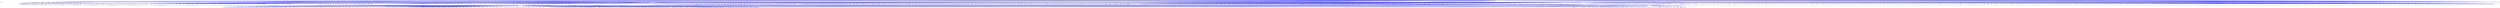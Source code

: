 graph "" {
	node [label="\N"];
	AT1G02250	 [color=blue,
		label=NAC005,
		type=TXNFACTOR,
		width=1.5];
	AT1G01720	 [color=blue,
		label=ATAF1,
		type=TXNFACTOR,
		width=1.5];
	AT1G02250 -- AT1G01720	 [color=blue];
	AT1G02230	 [color=blue,
		label=NAC004,
		type=TXNFACTOR,
		width=1.5];
	AT1G02250 -- AT1G02230	 [color=blue];
	AT1G72520	 [color=red,
		label=LOX4,
		type=METABOLIC,
		width=0.13333333333333333];
	AT1G02250 -- AT1G72520	 [color=gray];
	AT5G17920	 [color=red,
		label=ATMS1,
		type=METABOLIC,
		width=0.13333333333333333];
	AT1G02250 -- AT5G17920	 [color=gray];
	AT1G02205	 [color=red,
		label=CER1,
		type=METABOLIC,
		width=0.13333333333333333];
	AT1G02250 -- AT1G02205	 [color=gray];
	AT1G06310	 [color=red,
		label=ACX6,
		type=METABOLIC,
		width=0.13333333333333333];
	AT1G02250 -- AT1G06310	 [color=gray];
	AT1G09400	 [color=red,
		label="",
		type=METABOLIC,
		width=0.13333333333333333];
	AT1G02250 -- AT1G09400	 [color=gray];
	AT1G12570	 [color=red,
		label="",
		type=METABOLIC,
		width=0.13333333333333333];
	AT1G02250 -- AT1G12570	 [color=gray];
	AT1G12740	 [color=red,
		label=CYP87A2,
		type=METABOLIC,
		width=0.13333333333333333];
	AT1G02250 -- AT1G12740	 [color=gray];
	AT1G20620	 [color=red,
		label=CAT3,
		type=METABOLIC,
		width=0.13333333333333333];
	AT1G02250 -- AT1G20620	 [color=gray];
	AT1G26570	 [color=red,
		label=UGD1,
		type=METABOLIC,
		width=0.13333333333333333];
	AT1G02250 -- AT1G26570	 [color=gray];
	AT1G30820	 [color=red,
		label="",
		type=METABOLIC,
		width=0.13333333333333333];
	AT1G02250 -- AT1G30820	 [color=gray];
	AT1G32780	 [color=red,
		label="",
		type=METABOLIC,
		width=0.13333333333333333];
	AT1G02250 -- AT1G32780	 [color=gray];
	AT1G42970	 [color=red,
		label=GAPB,
		type=METABOLIC,
		width=0.13333333333333333];
	AT1G02250 -- AT1G42970	 [color=gray];
	AT1G55180	 [color=red,
		label=PLDEPSILON,
		type=METABOLIC,
		width=0.13333333333333333];
	AT1G02250 -- AT1G55180	 [color=gray];
	AT1G78370	 [color=red,
		label=GSTU20,
		type=METABOLIC,
		width=0.13333333333333333];
	AT1G02250 -- AT1G78370	 [color=gray];
	AT2G03550	 [color=red,
		label="",
		type=METABOLIC,
		width=0.13333333333333333];
	AT1G02250 -- AT2G03550	 [color=gray];
	AT2G03980	 [color=red,
		label="",
		type=METABOLIC,
		width=0.13333333333333333];
	AT1G02250 -- AT2G03980	 [color=gray];
	AT2G26230	 [color=red,
		label="",
		type=METABOLIC,
		width=0.13333333333333333];
	AT1G02250 -- AT2G26230	 [color=gray];
	AT2G27820	 [color=red,
		label="",
		type=METABOLIC,
		width=0.13333333333333333];
	AT1G02250 -- AT2G27820	 [color=gray];
	AT2G30490	 [color=red,
		label=C4H,
		type=METABOLIC,
		width=0.13333333333333333];
	AT1G02250 -- AT2G30490	 [color=gray];
	AT2G30750	 [color=red,
		label=CYP71A12,
		type=METABOLIC,
		width=0.13333333333333333];
	AT1G02250 -- AT2G30750	 [color=gray];
	AT2G32440	 [color=red,
		label=KAO2,
		type=METABOLIC,
		width=0.13333333333333333];
	AT1G02250 -- AT2G32440	 [color=gray];
	AT2G38050	 [color=red,
		label=DET2,
		type=METABOLIC,
		width=0.13333333333333333];
	AT1G02250 -- AT2G38050	 [color=gray];
	AT2G38660	 [color=red,
		label="",
		type=METABOLIC,
		width=0.13333333333333333];
	AT1G02250 -- AT2G38660	 [color=gray];
	AT2G46370	 [color=red,
		label=JAR1,
		type=METABOLIC,
		width=0.13333333333333333];
	AT1G02250 -- AT2G46370	 [color=gray];
	AT3G02580	 [color=red,
		label=STE1,
		type=METABOLIC,
		width=0.13333333333333333];
	AT1G02250 -- AT3G02580	 [color=gray];
	AT3G10450	 [color=red,
		label=SCPL7,
		type=METABOLIC,
		width=0.13333333333333333];
	AT1G02250 -- AT3G10450	 [color=gray];
	AT3G11340	 [color=red,
		label=UGT76B1,
		type=METABOLIC,
		width=0.13333333333333333];
	AT1G02250 -- AT3G11340	 [color=gray];
	AT3G12500	 [color=red,
		label=HCHIB,
		type=METABOLIC,
		width=0.13333333333333333];
	AT1G02250 -- AT3G12500	 [color=gray];
	AT3G13790	 [color=red,
		label=ATBFRUCT1,
		type=METABOLIC,
		width=0.13333333333333333];
	AT1G02250 -- AT3G13790	 [color=gray];
	AT3G26220	 [color=red,
		label=CYP71B3,
		type=METABOLIC,
		width=0.13333333333333333];
	AT1G02250 -- AT3G26220	 [color=gray];
	AT3G50660	 [color=red,
		label="",
		type=METABOLIC,
		width=0.13333333333333333];
	AT1G02250 -- AT3G50660	 [color=gray];
	AT3G57510	 [color=red,
		label=ADPG1,
		type=METABOLIC,
		width=0.13333333333333333];
	AT1G02250 -- AT3G57510	 [color=gray];
	AT3G57520	 [color=red,
		label=SIP2,
		type=METABOLIC,
		width=0.13333333333333333];
	AT1G02250 -- AT3G57520	 [color=gray];
	AT4G00600	 [color=red,
		label="",
		type=METABOLIC,
		width=0.13333333333333333];
	AT1G02250 -- AT4G00600	 [color=gray];
	AT4G15340	 [color=red,
		label=PEN1,
		type=METABOLIC,
		width=0.13333333333333333];
	AT1G02250 -- AT4G15340	 [color=gray];
	AT4G21534	 [color=red,
		label=SPHK2,
		type=METABOLIC,
		width=0.13333333333333333];
	AT1G02250 -- AT4G21534	 [color=gray];
	AT4G35460	 [color=red,
		label=NTRB,
		type=METABOLIC,
		width=0.13333333333333333];
	AT1G02250 -- AT4G35460	 [color=gray];
	AT4G35790	 [color=red,
		label=PLDDELTA,
		type=METABOLIC,
		width=0.13333333333333333];
	AT1G02250 -- AT4G35790	 [color=gray];
	AT4G37400	 [color=red,
		label=CYP81F3,
		type=METABOLIC,
		width=0.13333333333333333];
	AT1G02250 -- AT4G37400	 [color=gray];
	AT4G37770	 [color=red,
		label=ACS8,
		type=METABOLIC,
		width=0.13333333333333333];
	AT1G02250 -- AT4G37770	 [color=gray];
	AT4G38190	 [color=red,
		label=CSLD4,
		type=METABOLIC,
		width=0.13333333333333333];
	AT1G02250 -- AT4G38190	 [color=gray];
	AT5G03795	 [color=red,
		label="",
		type=METABOLIC,
		width=0.13333333333333333];
	AT1G02250 -- AT5G03795	 [color=gray];
	AT5G09300	 [color=red,
		label="",
		type=METABOLIC,
		width=0.13333333333333333];
	AT1G02250 -- AT5G09300	 [color=gray];
	AT5G13930	 [color=red,
		label=TT4,
		type=METABOLIC,
		width=0.13333333333333333];
	AT1G02250 -- AT5G13930	 [color=gray];
	AT5G23300	 [color=red,
		label=PYRD,
		type=METABOLIC,
		width=0.13333333333333333];
	AT1G02250 -- AT5G23300	 [color=gray];
	AT5G24140	 [color=red,
		label=SQP2,
		type=METABOLIC,
		width=0.13333333333333333];
	AT1G02250 -- AT5G24140	 [color=gray];
	AT5G24950	 [color=red,
		label=CYP71A15,
		type=METABOLIC,
		width=0.13333333333333333];
	AT1G02250 -- AT5G24950	 [color=gray];
	AT5G33290	 [color=red,
		label=XGD1,
		type=METABOLIC,
		width=0.13333333333333333];
	AT1G02250 -- AT5G33290	 [color=gray];
	AT5G35715	 [color=red,
		label=CYP71B8,
		type=METABOLIC,
		width=0.13333333333333333];
	AT1G02250 -- AT5G35715	 [color=gray];
	AT5G36110	 [color=red,
		label=CYP716A1,
		type=METABOLIC,
		width=0.13333333333333333];
	AT1G02250 -- AT5G36110	 [color=gray];
	AT5G42600	 [color=red,
		label=MRN1,
		type=METABOLIC,
		width=0.13333333333333333];
	AT1G02250 -- AT5G42600	 [color=gray];
	AT5G50950	 [color=red,
		label=FUM2,
		type=METABOLIC,
		width=0.13333333333333333];
	AT1G02250 -- AT5G50950	 [color=gray];
	AT5G52570	 [color=red,
		label="",
		type=METABOLIC,
		width=0.13333333333333333];
	AT1G02250 -- AT5G52570	 [color=gray];
	AT5G54510	 [color=red,
		label=DFL1,
		type=METABOLIC,
		width=0.13333333333333333];
	AT1G02250 -- AT5G54510	 [color=gray];
	AT5G57690	 [color=red,
		label=DGK4,
		type=METABOLIC,
		width=0.13333333333333333];
	AT1G02250 -- AT5G57690	 [color=gray];
	AT5G62180	 [color=red,
		label=CXE20,
		type=METABOLIC,
		width=0.13333333333333333];
	AT1G02250 -- AT5G62180	 [color=gray];
	AT1G04350	 [color=red,
		label="",
		type=METABOLIC,
		width=0.13333333333333333];
	AT1G02250 -- AT1G04350	 [color=gray];
	AT1G04380	 [color=red,
		label="",
		type=METABOLIC,
		width=0.13333333333333333];
	AT1G02250 -- AT1G04380	 [color=gray];
	AT1G06645	 [color=red,
		label="",
		type=METABOLIC,
		width=0.13333333333333333];
	AT1G02250 -- AT1G06645	 [color=gray];
	AT1G06780	 [color=red,
		label=GAUT6,
		type=METABOLIC,
		width=0.13333333333333333];
	AT1G02250 -- AT1G06780	 [color=gray];
	AT1G06820	 [color=red,
		label=CRTISO,
		type=METABOLIC,
		width=0.13333333333333333];
	AT1G02250 -- AT1G06820	 [color=gray];
	AT1G10360	 [color=red,
		label=GSTU18,
		type=METABOLIC,
		width=0.13333333333333333];
	AT1G02250 -- AT1G10360	 [color=gray];
	AT1G13280	 [color=red,
		label=AOC4,
		type=METABOLIC,
		width=0.13333333333333333];
	AT1G02250 -- AT1G13280	 [color=gray];
	AT1G16340	 [color=red,
		label=ATKDSA2,
		type=METABOLIC,
		width=0.13333333333333333];
	AT1G02250 -- AT1G16340	 [color=gray];
	AT1G16400	 [color=red,
		label=CYP79F2,
		type=METABOLIC,
		width=0.13333333333333333];
	AT1G02250 -- AT1G16400	 [color=gray];
	AT1G17000	 [color=red,
		label=TPS3,
		type=METABOLIC,
		width=0.13333333333333333];
	AT1G02250 -- AT1G17000	 [color=gray];
	AT1G17410	 [color=red,
		label="",
		type=METABOLIC,
		width=0.13333333333333333];
	AT1G02250 -- AT1G17410	 [color=gray];
	AT1G20500	 [color=red,
		label="",
		type=METABOLIC,
		width=0.13333333333333333];
	AT1G02250 -- AT1G20500	 [color=gray];
	AT1G21530	 [color=red,
		label="",
		type=METABOLIC,
		width=0.13333333333333333];
	AT1G02250 -- AT1G21530	 [color=gray];
	AT1G22940	 [color=red,
		label=TH1,
		type=METABOLIC,
		width=0.13333333333333333];
	AT1G02250 -- AT1G22940	 [color=gray];
	AT1G23740	 [color=red,
		label=AOR,
		type=METABOLIC,
		width=0.13333333333333333];
	AT1G02250 -- AT1G23740	 [color=gray];
	AT1G24540	 [color=red,
		label=CYP86C1,
		type=METABOLIC,
		width=0.13333333333333333];
	AT1G02250 -- AT1G24540	 [color=gray];
	AT1G28570	 [color=red,
		label="",
		type=METABOLIC,
		width=0.13333333333333333];
	AT1G02250 -- AT1G28570	 [color=gray];
	AT1G28640	 [color=red,
		label="",
		type=METABOLIC,
		width=0.13333333333333333];
	AT1G02250 -- AT1G28640	 [color=gray];
	AT1G31230	 [color=red,
		label="AK-HSDH I",
		type=METABOLIC,
		width=0.13333333333333333];
	AT1G02250 -- AT1G31230	 [color=gray];
	AT1G31860	 [color=red,
		label="AT-IE",
		type=METABOLIC,
		width=0.13333333333333333];
	AT1G02250 -- AT1G31860	 [color=gray];
	AT1G32380	 [color=red,
		label=PRS2,
		type=METABOLIC,
		width=0.13333333333333333];
	AT1G02250 -- AT1G32380	 [color=gray];
	AT1G32910	 [color=red,
		label="",
		type=METABOLIC,
		width=0.13333333333333333];
	AT1G02250 -- AT1G32910	 [color=gray];
	AT1G33320	 [color=red,
		label="",
		type=METABOLIC,
		width=0.13333333333333333];
	AT1G02250 -- AT1G33320	 [color=gray];
	AT1G53500	 [color=red,
		label=MUM4,
		type=METABOLIC,
		width=0.13333333333333333];
	AT1G02250 -- AT1G53500	 [color=gray];
	AT1G55320	 [color=red,
		label=AAE18,
		type=METABOLIC,
		width=0.13333333333333333];
	AT1G02250 -- AT1G55320	 [color=gray];
	AT1G55670	 [color=red,
		label=PSAG,
		type=METABOLIC,
		width=0.13333333333333333];
	AT1G02250 -- AT1G55670	 [color=gray];
	AT1G56360	 [color=red,
		label=PAP6,
		type=METABOLIC,
		width=0.13333333333333333];
	AT1G02250 -- AT1G56360	 [color=gray];
	AT1G56710	 [color=red,
		label="",
		type=METABOLIC,
		width=0.13333333333333333];
	AT1G02250 -- AT1G56710	 [color=gray];
	AT1G61720	 [color=red,
		label=BAN,
		type=METABOLIC,
		width=0.13333333333333333];
	AT1G02250 -- AT1G61720	 [color=gray];
	AT1G62380	 [color=red,
		label=ACO2,
		type=METABOLIC,
		width=0.13333333333333333];
	AT1G02250 -- AT1G62380	 [color=gray];
	AT1G62940	 [color=red,
		label=ACOS5,
		type=METABOLIC,
		width=0.13333333333333333];
	AT1G02250 -- AT1G62940	 [color=gray];
	AT1G63970	 [color=red,
		label=ISPF,
		type=METABOLIC,
		width=0.13333333333333333];
	AT1G02250 -- AT1G63970	 [color=gray];
	AT1G65570	 [color=red,
		label="",
		type=METABOLIC,
		width=0.13333333333333333];
	AT1G02250 -- AT1G65570	 [color=gray];
	AT1G66030	 [color=red,
		label=CYP96A14P,
		type=METABOLIC,
		width=0.13333333333333333];
	AT1G02250 -- AT1G66030	 [color=gray];
	AT1G66540	 [color=red,
		label="",
		type=METABOLIC,
		width=0.13333333333333333];
	AT1G02250 -- AT1G66540	 [color=gray];
	AT1G66910	 [color=red,
		label="",
		type=METABOLIC,
		width=0.13333333333333333];
	AT1G02250 -- AT1G66910	 [color=gray];
	AT1G67070	 [color=red,
		label=DIN9,
		type=METABOLIC,
		width=0.13333333333333333];
	AT1G02250 -- AT1G67070	 [color=gray];
	AT1G67090	 [color=red,
		label=RBCS1A,
		type=METABOLIC,
		width=0.13333333333333333];
	AT1G02250 -- AT1G67090	 [color=gray];
	AT1G68000	 [color=red,
		label=PIS1,
		type=METABOLIC,
		width=0.13333333333333333];
	AT1G02250 -- AT1G68000	 [color=gray];
	AT1G68260	 [color=red,
		label="",
		type=METABOLIC,
		width=0.13333333333333333];
	AT1G02250 -- AT1G68260	 [color=gray];
	AT1G69200	 [color=red,
		label=FLN2,
		type=METABOLIC,
		width=0.13333333333333333];
	AT1G02250 -- AT1G69200	 [color=gray];
	AT1G70500	 [color=red,
		label="",
		type=METABOLIC,
		width=0.13333333333333333];
	AT1G02250 -- AT1G70500	 [color=gray];
	AT1G71697	 [color=red,
		label=CK1,
		type=METABOLIC,
		width=0.13333333333333333];
	AT1G02250 -- AT1G71697	 [color=gray];
	AT1G72970	 [color=red,
		label=HTH,
		type=METABOLIC,
		width=0.13333333333333333];
	AT1G02250 -- AT1G72970	 [color=gray];
	AT1G74710	 [color=red,
		label=EDS16,
		type=METABOLIC,
		width=0.13333333333333333];
	AT1G02250 -- AT1G74710	 [color=gray];
	AT1G76790	 [color=red,
		label=IGMT5,
		type=METABOLIC,
		width=0.13333333333333333];
	AT1G02250 -- AT1G76790	 [color=gray];
	AT1G78500	 [color=red,
		label="",
		type=METABOLIC,
		width=0.13333333333333333];
	AT1G02250 -- AT1G78500	 [color=gray];
	AT1G78990	 [color=red,
		label="",
		type=METABOLIC,
		width=0.13333333333333333];
	AT1G02250 -- AT1G78990	 [color=gray];
	AT1G80170	 [color=red,
		label="",
		type=METABOLIC,
		width=0.13333333333333333];
	AT1G02250 -- AT1G80170	 [color=gray];
	AT2G11810	 [color=red,
		label=MGDC,
		type=METABOLIC,
		width=0.13333333333333333];
	AT1G02250 -- AT2G11810	 [color=gray];
	AT2G15090	 [color=red,
		label=KCS8,
		type=METABOLIC,
		width=0.13333333333333333];
	AT1G02250 -- AT2G15090	 [color=gray];
	AT2G20690	 [color=red,
		label="",
		type=METABOLIC,
		width=0.13333333333333333];
	AT1G02250 -- AT2G20690	 [color=gray];
	AT2G22240	 [color=red,
		label=MIPS2,
		type=METABOLIC,
		width=0.13333333333333333];
	AT1G02250 -- AT2G22240	 [color=gray];
	AT2G22250	 [color=red,
		label=AAT,
		type=METABOLIC,
		width=0.13333333333333333];
	AT1G02250 -- AT2G22250	 [color=gray];
	AT2G22810	 [color=red,
		label=ACS4,
		type=METABOLIC,
		width=0.13333333333333333];
	AT1G02250 -- AT2G22810	 [color=gray];
	AT2G22960	 [color=red,
		label="",
		type=METABOLIC,
		width=0.13333333333333333];
	AT1G02250 -- AT2G22960	 [color=gray];
	AT2G23170	 [color=red,
		label="GH3.3",
		type=METABOLIC,
		width=0.13333333333333333];
	AT1G02250 -- AT2G23170	 [color=gray];
	AT2G23590	 [color=red,
		label=MES8,
		type=METABOLIC,
		width=0.13333333333333333];
	AT1G02250 -- AT2G23590	 [color=gray];
	AT2G27000	 [color=red,
		label=CYP705A8,
		type=METABOLIC,
		width=0.13333333333333333];
	AT1G02250 -- AT2G27000	 [color=gray];
	AT2G27010	 [color=red,
		label=CYP705A9,
		type=METABOLIC,
		width=0.13333333333333333];
	AT1G02250 -- AT2G27010	 [color=gray];
	AT2G27730	 [color=red,
		label="",
		type=METABOLIC,
		width=0.13333333333333333];
	AT1G02250 -- AT2G27730	 [color=gray];
	AT2G29560	 [color=red,
		label=ENOC,
		type=METABOLIC,
		width=0.13333333333333333];
	AT1G02250 -- AT2G29560	 [color=gray];
	AT2G29730	 [color=red,
		label=UGT71D1,
		type=METABOLIC,
		width=0.13333333333333333];
	AT1G02250 -- AT2G29730	 [color=gray];
	AT2G32770	 [color=red,
		label=PAP13,
		type=METABOLIC,
		width=0.13333333333333333];
	AT1G02250 -- AT2G32770	 [color=gray];
	AT2G33100	 [color=red,
		label=CSLD1,
		type=METABOLIC,
		width=0.13333333333333333];
	AT1G02250 -- AT2G33100	 [color=gray];
	AT2G37040	 [color=red,
		label=PAL1,
		type=METABOLIC,
		width=0.13333333333333333];
	AT1G02250 -- AT2G37040	 [color=gray];
	AT2G37250	 [color=red,
		label=ADK,
		type=METABOLIC,
		width=0.13333333333333333];
	AT1G02250 -- AT2G37250	 [color=gray];
	AT2G38650	 [color=red,
		label=GAUT7,
		type=METABOLIC,
		width=0.13333333333333333];
	AT1G02250 -- AT2G38650	 [color=gray];
	AT2G38670	 [color=red,
		label=PECT1,
		type=METABOLIC,
		width=0.13333333333333333];
	AT1G02250 -- AT2G38670	 [color=gray];
	AT2G40490	 [color=red,
		label=HEME2,
		type=METABOLIC,
		width=0.13333333333333333];
	AT1G02250 -- AT2G40490	 [color=gray];
	AT2G41510	 [color=red,
		label=CKX1,
		type=METABOLIC,
		width=0.13333333333333333];
	AT1G02250 -- AT2G41510	 [color=gray];
	AT2G43840	 [color=red,
		label=UGT74F1,
		type=METABOLIC,
		width=0.13333333333333333];
	AT1G02250 -- AT2G43840	 [color=gray];
	AT2G44350	 [color=red,
		label=ATCS,
		type=METABOLIC,
		width=0.13333333333333333];
	AT1G02250 -- AT2G44350	 [color=gray];
	AT2G46950	 [color=red,
		label=CYP709B2,
		type=METABOLIC,
		width=0.13333333333333333];
	AT1G02250 -- AT2G46950	 [color=gray];
	AT2G47690	 [color=red,
		label="",
		type=METABOLIC,
		width=0.13333333333333333];
	AT1G02250 -- AT2G47690	 [color=gray];
	AT3G02590	 [color=red,
		label="",
		type=METABOLIC,
		width=0.13333333333333333];
	AT1G02250 -- AT3G02590	 [color=gray];
	AT3G02600	 [color=red,
		label=LPP3,
		type=METABOLIC,
		width=0.13333333333333333];
	AT1G02250 -- AT3G02600	 [color=gray];
	AT3G03470	 [color=red,
		label=CYP89A9,
		type=METABOLIC,
		width=0.13333333333333333];
	AT1G02250 -- AT3G03470	 [color=gray];
	AT3G07970	 [color=red,
		label=QRT2,
		type=METABOLIC,
		width=0.13333333333333333];
	AT1G02250 -- AT3G07970	 [color=gray];
	AT3G10370	 [color=red,
		label=SDP6,
		type=METABOLIC,
		width=0.13333333333333333];
	AT1G02250 -- AT3G10370	 [color=gray];
	AT3G11670	 [color=red,
		label=DGD1,
		type=METABOLIC,
		width=0.13333333333333333];
	AT1G02250 -- AT3G11670	 [color=gray];
	AT3G13450	 [color=red,
		label=DIN4,
		type=METABOLIC,
		width=0.13333333333333333];
	AT1G02250 -- AT3G13450	 [color=gray];
	AT3G13682	 [color=red,
		label=LDL2,
		type=METABOLIC,
		width=0.13333333333333333];
	AT1G02250 -- AT3G13682	 [color=gray];
	AT3G14940	 [color=red,
		label=PPC3,
		type=METABOLIC,
		width=0.13333333333333333];
	AT1G02250 -- AT3G14940	 [color=gray];
	AT3G16950	 [color=red,
		label=LPD1,
		type=METABOLIC,
		width=0.13333333333333333];
	AT1G02250 -- AT3G16950	 [color=gray];
	AT3G19160	 [color=red,
		label=IPT8,
		type=METABOLIC,
		width=0.13333333333333333];
	AT1G02250 -- AT3G19160	 [color=gray];
	AT3G19270	 [color=red,
		label=CYP707A4,
		type=METABOLIC,
		width=0.13333333333333333];
	AT1G02250 -- AT3G19270	 [color=gray];
	AT3G20130	 [color=red,
		label=CYP705A22,
		type=METABOLIC,
		width=0.13333333333333333];
	AT1G02250 -- AT3G20130	 [color=gray];
	AT3G20500	 [color=red,
		label=PAP18,
		type=METABOLIC,
		width=0.13333333333333333];
	AT1G02250 -- AT3G20500	 [color=gray];
	AT3G23510	 [color=red,
		label="",
		type=METABOLIC,
		width=0.13333333333333333];
	AT1G02250 -- AT3G23510	 [color=gray];
	AT3G23580	 [color=red,
		label=RNR2A,
		type=METABOLIC,
		width=0.13333333333333333];
	AT1G02250 -- AT3G23580	 [color=gray];
	AT3G26300	 [color=red,
		label=CYP71B34,
		type=METABOLIC,
		width=0.13333333333333333];
	AT1G02250 -- AT3G26300	 [color=gray];
	AT3G26310	 [color=red,
		label=CYP71B35,
		type=METABOLIC,
		width=0.13333333333333333];
	AT1G02250 -- AT3G26310	 [color=gray];
	AT3G26330	 [color=red,
		label=CYP71B37,
		type=METABOLIC,
		width=0.13333333333333333];
	AT1G02250 -- AT3G26330	 [color=gray];
	AT3G26650	 [color=red,
		label=GAPA,
		type=METABOLIC,
		width=0.13333333333333333];
	AT1G02250 -- AT3G26650	 [color=gray];
	AT3G27890	 [color=red,
		label=NQR,
		type=METABOLIC,
		width=0.13333333333333333];
	AT1G02250 -- AT3G27890	 [color=gray];
	AT3G43190	 [color=red,
		label=SUS4,
		type=METABOLIC,
		width=0.13333333333333333];
	AT1G02250 -- AT3G43190	 [color=gray];
	AT3G43600	 [color=red,
		label=AAO2,
		type=METABOLIC,
		width=0.13333333333333333];
	AT1G02250 -- AT3G43600	 [color=gray];
	AT3G44250	 [color=red,
		label=CYP71B38,
		type=METABOLIC,
		width=0.13333333333333333];
	AT1G02250 -- AT3G44250	 [color=gray];
	AT3G44620	 [color=red,
		label="",
		type=METABOLIC,
		width=0.13333333333333333];
	AT1G02250 -- AT3G44620	 [color=gray];
	AT3G46170	 [color=red,
		label="",
		type=METABOLIC,
		width=0.13333333333333333];
	AT1G02250 -- AT3G46170	 [color=gray];
	AT3G47450	 [color=red,
		label=NOA1,
		type=METABOLIC,
		width=0.13333333333333333];
	AT1G02250 -- AT3G47450	 [color=gray];
	AT3G47540	 [color=red,
		label="",
		type=METABOLIC,
		width=0.13333333333333333];
	AT1G02250 -- AT3G47540	 [color=gray];
	AT3G49700	 [color=red,
		label=ACS9,
		type=METABOLIC,
		width=0.13333333333333333];
	AT1G02250 -- AT3G49700	 [color=gray];
	AT3G50270	 [color=red,
		label="",
		type=METABOLIC,
		width=0.13333333333333333];
	AT1G02250 -- AT3G50270	 [color=gray];
	AT3G53130	 [color=red,
		label=LUT1,
		type=METABOLIC,
		width=0.13333333333333333];
	AT1G02250 -- AT3G53130	 [color=gray];
	AT3G53160	 [color=red,
		label=UGT73C7,
		type=METABOLIC,
		width=0.13333333333333333];
	AT1G02250 -- AT3G53160	 [color=gray];
	AT3G53280	 [color=red,
		label=CYP71B5,
		type=METABOLIC,
		width=0.13333333333333333];
	AT1G02250 -- AT3G53280	 [color=gray];
	AT3G53305	 [color=red,
		label=CYP71B32,
		type=METABOLIC,
		width=0.13333333333333333];
	AT1G02250 -- AT3G53305	 [color=gray];
	AT3G54050	 [color=red,
		label=HCEF1,
		type=METABOLIC,
		width=0.13333333333333333];
	AT1G02250 -- AT3G54050	 [color=gray];
	AT3G54470	 [color=red,
		label="",
		type=METABOLIC,
		width=0.13333333333333333];
	AT1G02250 -- AT3G54470	 [color=gray];
	AT3G55710	 [color=red,
		label="",
		type=METABOLIC,
		width=0.13333333333333333];
	AT1G02250 -- AT3G55710	 [color=gray];
	AT3G55800	 [color=red,
		label=SBPASE,
		type=METABOLIC,
		width=0.13333333333333333];
	AT1G02250 -- AT3G55800	 [color=gray];
	AT3G55810	 [color=red,
		label="",
		type=METABOLIC,
		width=0.13333333333333333];
	AT1G02250 -- AT3G55810	 [color=gray];
	AT3G56940	 [color=red,
		label=CRD1,
		type=METABOLIC,
		width=0.13333333333333333];
	AT1G02250 -- AT3G56940	 [color=gray];
	AT3G58790	 [color=red,
		label=GAUT15,
		type=METABOLIC,
		width=0.13333333333333333];
	AT1G02250 -- AT3G58790	 [color=gray];
	AT4G00400	 [color=red,
		label=GPAT8,
		type=METABOLIC,
		width=0.13333333333333333];
	AT1G02250 -- AT4G00400	 [color=gray];
	AT4G03205	 [color=red,
		label=hemf2,
		type=METABOLIC,
		width=0.13333333333333333];
	AT1G02250 -- AT4G03205	 [color=gray];
	AT4G08870	 [color=red,
		label=ARGAH2,
		type=METABOLIC,
		width=0.13333333333333333];
	AT1G02250 -- AT4G08870	 [color=gray];
	AT4G10490	 [color=red,
		label="",
		type=METABOLIC,
		width=0.13333333333333333];
	AT1G02250 -- AT4G10490	 [color=gray];
	AT4G11640	 [color=red,
		label=SR,
		type=METABOLIC,
		width=0.13333333333333333];
	AT1G02250 -- AT4G11640	 [color=gray];
	AT4G12430	 [color=red,
		label=TPPF,
		type=METABOLIC,
		width=0.13333333333333333];
	AT1G02250 -- AT4G12430	 [color=gray];
	AT4G13310	 [color=red,
		label=CYP71A20,
		type=METABOLIC,
		width=0.13333333333333333];
	AT1G02250 -- AT4G13310	 [color=gray];
	AT4G13770	 [color=red,
		label=CYP83A1,
		type=METABOLIC,
		width=0.13333333333333333];
	AT1G02250 -- AT4G13770	 [color=gray];
	AT4G13890	 [color=red,
		label=EDA36,
		type=METABOLIC,
		width=0.13333333333333333];
	AT1G02250 -- AT4G13890	 [color=gray];
	AT4G14440	 [color=red,
		label=HCD1,
		type=METABOLIC,
		width=0.13333333333333333];
	AT1G02250 -- AT4G14440	 [color=gray];
	AT4G15110	 [color=red,
		label=CYP97B3,
		type=METABOLIC,
		width=0.13333333333333333];
	AT1G02250 -- AT4G15110	 [color=gray];
	AT4G15320	 [color=red,
		label=CSLB06,
		type=METABOLIC,
		width=0.13333333333333333];
	AT1G02250 -- AT4G15320	 [color=gray];
	AT4G15330	 [color=red,
		label=CYP705A1,
		type=METABOLIC,
		width=0.13333333333333333];
	AT1G02250 -- AT4G15330	 [color=gray];
	AT4G15350	 [color=red,
		label=CYP705A2,
		type=METABOLIC,
		width=0.13333333333333333];
	AT1G02250 -- AT4G15350	 [color=gray];
	AT4G15360	 [color=red,
		label=CYP705A3,
		type=METABOLIC,
		width=0.13333333333333333];
	AT1G02250 -- AT4G15360	 [color=gray];
	AT4G16310	 [color=red,
		label=LDL3,
		type=METABOLIC,
		width=0.13333333333333333];
	AT1G02250 -- AT4G16310	 [color=gray];
	AT4G19810	 [color=red,
		label=ChiC,
		type=METABOLIC,
		width=0.13333333333333333];
	AT1G02250 -- AT4G19810	 [color=gray];
	AT4G23660	 [color=red,
		label=PPT1,
		type=METABOLIC,
		width=0.13333333333333333];
	AT1G02250 -- AT4G23660	 [color=gray];
	AT4G24010	 [color=red,
		label=CSLG1,
		type=METABOLIC,
		width=0.13333333333333333];
	AT1G02250 -- AT4G24010	 [color=gray];
	AT4G24050	 [color=red,
		label="",
		type=METABOLIC,
		width=0.13333333333333333];
	AT1G02250 -- AT4G24050	 [color=gray];
	AT4G26770	 [color=red,
		label="",
		type=METABOLIC,
		width=0.13333333333333333];
	AT1G02250 -- AT4G26770	 [color=gray];
	AT4G26790	 [color=red,
		label="",
		type=METABOLIC,
		width=0.13333333333333333];
	AT1G02250 -- AT4G26790	 [color=gray];
	AT4G27570	 [color=red,
		label="",
		type=METABOLIC,
		width=0.13333333333333333];
	AT1G02250 -- AT4G27570	 [color=gray];
	AT4G29460	 [color=red,
		label="PLA2-GAMMA",
		type=METABOLIC,
		width=0.13333333333333333];
	AT1G02250 -- AT4G29460	 [color=gray];
	AT4G29620	 [color=red,
		label="",
		type=METABOLIC,
		width=0.13333333333333333];
	AT1G02250 -- AT4G29620	 [color=gray];
	AT4G29680	 [color=red,
		label="",
		type=METABOLIC,
		width=0.13333333333333333];
	AT1G02250 -- AT4G29680	 [color=gray];
	AT4G29840	 [color=red,
		label=MTO2,
		type=METABOLIC,
		width=0.13333333333333333];
	AT1G02250 -- AT4G29840	 [color=gray];
	AT4G29890	 [color=red,
		label="",
		type=METABOLIC,
		width=0.13333333333333333];
	AT1G02250 -- AT4G29890	 [color=gray];
	AT4G31910	 [color=red,
		label=BAT1,
		type=METABOLIC,
		width=0.13333333333333333];
	AT1G02250 -- AT4G31910	 [color=gray];
	AT4G33240	 [color=red,
		label=FAB1A,
		type=METABOLIC,
		width=0.13333333333333333];
	AT1G02250 -- AT4G33240	 [color=gray];
	AT4G34135	 [color=red,
		label=UGT73B2,
		type=METABOLIC,
		width=0.13333333333333333];
	AT1G02250 -- AT4G34135	 [color=gray];
	AT4G34650	 [color=red,
		label=SQS2,
		type=METABOLIC,
		width=0.13333333333333333];
	AT1G02250 -- AT4G34650	 [color=gray];
	AT4G35090	 [color=red,
		label=CAT2,
		type=METABOLIC,
		width=0.13333333333333333];
	AT1G02250 -- AT4G35090	 [color=gray];
	AT4G35150	 [color=red,
		label="",
		type=METABOLIC,
		width=0.13333333333333333];
	AT1G02250 -- AT4G35150	 [color=gray];
	AT4G35160	 [color=red,
		label="",
		type=METABOLIC,
		width=0.13333333333333333];
	AT1G02250 -- AT4G35160	 [color=gray];
	AT4G36350	 [color=red,
		label=PAP25,
		type=METABOLIC,
		width=0.13333333333333333];
	AT1G02250 -- AT4G36350	 [color=gray];
	AT4G36400	 [color=red,
		label=D2HGDH,
		type=METABOLIC,
		width=0.13333333333333333];
	AT1G02250 -- AT4G36400	 [color=gray];
	AT5G03430	 [color=red,
		label="",
		type=METABOLIC,
		width=0.13333333333333333];
	AT1G02250 -- AT5G03430	 [color=gray];
	AT5G04230	 [color=red,
		label=PAL3,
		type=METABOLIC,
		width=0.13333333333333333];
	AT1G02250 -- AT5G04230	 [color=gray];
	AT5G04970	 [color=red,
		label="",
		type=METABOLIC,
		width=0.13333333333333333];
	AT1G02250 -- AT5G04970	 [color=gray];
	AT5G05880	 [color=red,
		label="",
		type=METABOLIC,
		width=0.13333333333333333];
	AT1G02250 -- AT5G05880	 [color=gray];
	AT5G07850	 [color=red,
		label="",
		type=METABOLIC,
		width=0.13333333333333333];
	AT1G02250 -- AT5G07850	 [color=gray];
	AT5G08640	 [color=red,
		label=FLS1,
		type=METABOLIC,
		width=0.13333333333333333];
	AT1G02250 -- AT5G08640	 [color=gray];
	AT5G13000	 [color=red,
		label=GSL12,
		type=METABOLIC,
		width=0.13333333333333333];
	AT1G02250 -- AT5G13000	 [color=gray];
	AT5G13630	 [color=red,
		label=GUN5,
		type=METABOLIC,
		width=0.13333333333333333];
	AT1G02250 -- AT5G13630	 [color=gray];
	AT5G15770	 [color=red,
		label=GNA1,
		type=METABOLIC,
		width=0.13333333333333333];
	AT1G02250 -- AT5G15770	 [color=gray];
	AT5G16410	 [color=red,
		label="",
		type=METABOLIC,
		width=0.13333333333333333];
	AT1G02250 -- AT5G16410	 [color=gray];
	AT5G16570	 [color=red,
		label="GLN1%3B4",
		type=METABOLIC,
		width=0.13333333333333333];
	AT1G02250 -- AT5G16570	 [color=gray];
	AT5G17030	 [color=red,
		label=UGT78D3,
		type=METABOLIC,
		width=0.13333333333333333];
	AT1G02250 -- AT5G17030	 [color=gray];
	AT5G17310	 [color=red,
		label=UGP2,
		type=METABOLIC,
		width=0.13333333333333333];
	AT1G02250 -- AT5G17310	 [color=gray];
	AT5G18280	 [color=red,
		label=APY2,
		type=METABOLIC,
		width=0.13333333333333333];
	AT1G02250 -- AT5G18280	 [color=gray];
	AT5G20280	 [color=red,
		label=SPS1F,
		type=METABOLIC,
		width=0.13333333333333333];
	AT1G02250 -- AT5G20280	 [color=gray];
	AT5G22500	 [color=red,
		label=FAR1,
		type=METABOLIC,
		width=0.13333333333333333];
	AT1G02250 -- AT5G22500	 [color=gray];
	AT5G25820	 [color=red,
		label="",
		type=METABOLIC,
		width=0.13333333333333333];
	AT1G02250 -- AT5G25820	 [color=gray];
	AT5G25880	 [color=red,
		label="NADP-ME3",
		type=METABOLIC,
		width=0.13333333333333333];
	AT1G02250 -- AT5G25880	 [color=gray];
	AT5G27380	 [color=red,
		label=GSH2,
		type=METABOLIC,
		width=0.13333333333333333];
	AT1G02250 -- AT5G27380	 [color=gray];
	AT5G33370	 [color=red,
		label="",
		type=METABOLIC,
		width=0.13333333333333333];
	AT1G02250 -- AT5G33370	 [color=gray];
	AT5G35170	 [color=red,
		label="",
		type=METABOLIC,
		width=0.13333333333333333];
	AT1G02250 -- AT5G35170	 [color=gray];
	AT5G38250	 [color=red,
		label="",
		type=METABOLIC,
		width=0.13333333333333333];
	AT1G02250 -- AT5G38250	 [color=gray];
	AT5G38970	 [color=red,
		label=BR6OX1,
		type=METABOLIC,
		width=0.13333333333333333];
	AT1G02250 -- AT5G38970	 [color=gray];
	AT5G39080	 [color=red,
		label="",
		type=METABOLIC,
		width=0.13333333333333333];
	AT1G02250 -- AT5G39080	 [color=gray];
	AT5G41040	 [color=red,
		label=RWP1,
		type=METABOLIC,
		width=0.13333333333333333];
	AT1G02250 -- AT5G41040	 [color=gray];
	AT5G42870	 [color=red,
		label="",
		type=METABOLIC,
		width=0.13333333333333333];
	AT1G02250 -- AT5G42870	 [color=gray];
	AT5G48840	 [color=red,
		label=PANC,
		type=METABOLIC,
		width=0.13333333333333333];
	AT1G02250 -- AT5G48840	 [color=gray];
	AT5G51420	 [color=red,
		label="",
		type=METABOLIC,
		width=0.13333333333333333];
	AT1G02250 -- AT5G51420	 [color=gray];
	AT5G55070	 [color=red,
		label="",
		type=METABOLIC,
		width=0.13333333333333333];
	AT1G02250 -- AT5G55070	 [color=gray];
	AT5G56640	 [color=red,
		label=MIOX5,
		type=METABOLIC,
		width=0.13333333333333333];
	AT1G02250 -- AT5G56640	 [color=gray];
	AT5G57590	 [color=red,
		label=BIO1,
		type=METABOLIC,
		width=0.13333333333333333];
	AT1G02250 -- AT5G57590	 [color=gray];
	AT5G64740	 [color=red,
		label=CESA6,
		type=METABOLIC,
		width=0.13333333333333333];
	AT1G02250 -- AT5G64740	 [color=gray];
	AT5G65800	 [color=red,
		label=ACS5,
		type=METABOLIC,
		width=0.13333333333333333];
	AT1G02250 -- AT5G65800	 [color=gray];
	AT1G05010	 [color=red,
		label=EFE,
		type=METABOLIC,
		width=0.13333333333333333];
	AT1G02250 -- AT1G05010	 [color=gray];
	AT1G19580	 [color=red,
		label="GAMMA CA1",
		type=METABOLIC,
		width=0.13333333333333333];
	AT1G02250 -- AT1G19580	 [color=gray];
	AT1G27140	 [color=red,
		label=GSTU14,
		type=METABOLIC,
		width=0.13333333333333333];
	AT1G02250 -- AT1G27140	 [color=gray];
	AT1G31180	 [color=red,
		label=IMD3,
		type=METABOLIC,
		width=0.13333333333333333];
	AT1G02250 -- AT1G31180	 [color=gray];
	AT1G36180	 [color=red,
		label=ACC2,
		type=METABOLIC,
		width=0.13333333333333333];
	AT1G02250 -- AT1G36180	 [color=gray];
	AT1G51440	 [color=red,
		label="",
		type=METABOLIC,
		width=0.13333333333333333];
	AT1G02250 -- AT1G51440	 [color=gray];
	AT1G55290	 [color=red,
		label="",
		type=METABOLIC,
		width=0.13333333333333333];
	AT1G02250 -- AT1G55290	 [color=gray];
	AT1G65860	 [color=red,
		label="FMO GS-OX1",
		type=METABOLIC,
		width=0.13333333333333333];
	AT1G02250 -- AT1G65860	 [color=gray];
	AT1G65930	 [color=red,
		label=cICDH,
		type=METABOLIC,
		width=0.13333333333333333];
	AT1G02250 -- AT1G65930	 [color=gray];
	AT1G71010	 [color=red,
		label=FAB1C,
		type=METABOLIC,
		width=0.13333333333333333];
	AT1G02250 -- AT1G71010	 [color=gray];
	AT1G78580	 [color=red,
		label=TPS1,
		type=METABOLIC,
		width=0.13333333333333333];
	AT1G02250 -- AT1G78580	 [color=gray];
	AT1G79500	 [color=red,
		label=AtkdsA1,
		type=METABOLIC,
		width=0.13333333333333333];
	AT1G02250 -- AT1G79500	 [color=gray];
	AT2G24560	 [color=red,
		label="",
		type=METABOLIC,
		width=0.13333333333333333];
	AT1G02250 -- AT2G24560	 [color=gray];
	AT2G27860	 [color=red,
		label=AXS1,
		type=METABOLIC,
		width=0.13333333333333333];
	AT1G02250 -- AT2G27860	 [color=gray];
	AT2G36190	 [color=red,
		label=cwINV4,
		type=METABOLIC,
		width=0.13333333333333333];
	AT1G02250 -- AT2G36190	 [color=gray];
	AT2G36880	 [color=red,
		label=MAT3,
		type=METABOLIC,
		width=0.13333333333333333];
	AT1G02250 -- AT2G36880	 [color=gray];
	AT2G47650	 [color=red,
		label=UXS4,
		type=METABOLIC,
		width=0.13333333333333333];
	AT1G02250 -- AT2G47650	 [color=gray];
	AT3G26830	 [color=red,
		label=PAD3,
		type=METABOLIC,
		width=0.13333333333333333];
	AT1G02250 -- AT3G26830	 [color=gray];
	AT3G46490	 [color=red,
		label="",
		type=METABOLIC,
		width=0.13333333333333333];
	AT1G02250 -- AT3G46490	 [color=gray];
	AT3G57610	 [color=red,
		label=ADSS,
		type=METABOLIC,
		width=0.13333333333333333];
	AT1G02250 -- AT3G57610	 [color=gray];
	AT3G57785	 [color=red,
		label="",
		type=METABOLIC,
		width=0.13333333333333333];
	AT1G02250 -- AT3G57785	 [color=gray];
	AT4G15380	 [color=red,
		label=CYP705A4,
		type=METABOLIC,
		width=0.13333333333333333];
	AT1G02250 -- AT4G15380	 [color=gray];
	AT4G17360	 [color=red,
		label="",
		type=METABOLIC,
		width=0.13333333333333333];
	AT1G02250 -- AT4G17360	 [color=gray];
	AT4G19770	 [color=red,
		label="",
		type=METABOLIC,
		width=0.13333333333333333];
	AT1G02250 -- AT4G19770	 [color=gray];
	AT4G31810	 [color=red,
		label="",
		type=METABOLIC,
		width=0.13333333333333333];
	AT1G02250 -- AT4G31810	 [color=gray];
	AT5G05690	 [color=red,
		label=CPD,
		type=METABOLIC,
		width=0.13333333333333333];
	AT1G02250 -- AT5G05690	 [color=gray];
	AT5G17200	 [color=red,
		label="",
		type=METABOLIC,
		width=0.13333333333333333];
	AT1G02250 -- AT5G17200	 [color=gray];
	AT5G17230	 [color=red,
		label=PSY,
		type=METABOLIC,
		width=0.13333333333333333];
	AT1G02250 -- AT5G17230	 [color=gray];
	AT5G18100	 [color=red,
		label=CSD3,
		type=METABOLIC,
		width=0.13333333333333333];
	AT1G02250 -- AT5G18100	 [color=gray];
	AT5G37830	 [color=red,
		label=OXP1,
		type=METABOLIC,
		width=0.13333333333333333];
	AT1G02250 -- AT5G37830	 [color=gray];
	AT5G39320	 [color=red,
		label=UDG4,
		type=METABOLIC,
		width=0.13333333333333333];
	AT1G02250 -- AT5G39320	 [color=gray];
	AT5G48000	 [color=red,
		label=CYP708A2,
		type=METABOLIC,
		width=0.13333333333333333];
	AT1G02250 -- AT5G48000	 [color=gray];
	AT5G55120	 [color=red,
		label=VTC5,
		type=METABOLIC,
		width=0.13333333333333333];
	AT1G02250 -- AT5G55120	 [color=gray];
	AT5G58784	 [color=red,
		label="",
		type=METABOLIC,
		width=0.13333333333333333];
	AT1G02250 -- AT5G58784	 [color=gray];
	AT5G64070	 [color=red,
		label="PI-4KBETA1",
		type=METABOLIC,
		width=0.13333333333333333];
	AT1G02250 -- AT5G64070	 [color=gray];
	AT1G01460	 [color=red,
		label=PIPK11,
		type=METABOLIC,
		width=0.13333333333333333];
	AT1G02250 -- AT1G01460	 [color=gray];
	AT1G22020	 [color=red,
		label=SHM6,
		type=METABOLIC,
		width=0.13333333333333333];
	AT1G02250 -- AT1G22020	 [color=gray];
	AT1G78090	 [color=red,
		label=TPPB,
		type=METABOLIC,
		width=0.13333333333333333];
	AT1G02250 -- AT1G78090	 [color=gray];
	AT3G25960	 [color=red,
		label="",
		type=METABOLIC,
		width=0.13333333333333333];
	AT1G02250 -- AT3G25960	 [color=gray];
	AT3G29200	 [color=red,
		label=CM1,
		type=METABOLIC,
		width=0.13333333333333333];
	AT1G02250 -- AT3G29200	 [color=gray];
	AT3G32047	 [color=red,
		label="",
		type=METABOLIC,
		width=0.13333333333333333];
	AT1G02250 -- AT3G32047	 [color=gray];
	AT4G03050	 [color=red,
		label=AOP3,
		type=METABOLIC,
		width=0.13333333333333333];
	AT1G02250 -- AT4G03050	 [color=gray];
	AT5G04330	 [color=red,
		label=CYP84A4,
		type=METABOLIC,
		width=0.13333333333333333];
	AT1G02250 -- AT5G04330	 [color=gray];
	AT5G23990	 [color=red,
		label=FRO5,
		type=METABOLIC,
		width=0.13333333333333333];
	AT1G02250 -- AT5G23990	 [color=gray];
	AT3G41761	 [color=green,
		label="",
		type=OTHER_RNA,
		width=0.13333333333333333];
	AT1G02250 -- AT3G41761	 [color=gray];
	AT4G10507	 [color=green,
		label="",
		type=OTHER_RNA,
		width=0.13333333333333333];
	AT1G02250 -- AT4G10507	 [color=gray];
	AT4G16748	 [color=green,
		label="",
		type=OTHER_RNA,
		width=0.13333333333333333];
	AT1G02250 -- AT4G16748	 [color=gray];
	AT1G32172	 [color=green,
		label="",
		type=OTHER_RNA,
		width=0.13333333333333333];
	AT1G02250 -- AT1G32172	 [color=gray];
	AT1G64572	 [color=green,
		label="",
		type=OTHER_RNA,
		width=0.13333333333333333];
	AT1G02250 -- AT1G64572	 [color=gray];
	AT2G19796	 [color=green,
		label="",
		type=OTHER_RNA,
		width=0.13333333333333333];
	AT1G02250 -- AT2G19796	 [color=gray];
	AT2G30115	 [color=green,
		label="",
		type=OTHER_RNA,
		width=0.13333333333333333];
	AT1G02250 -- AT2G30115	 [color=gray];
	AT3G13277	 [color=green,
		label="",
		type=OTHER_RNA,
		width=0.13333333333333333];
	AT1G02250 -- AT3G13277	 [color=gray];
	AT3G44765	 [color=green,
		label="",
		type=OTHER_RNA,
		width=0.13333333333333333];
	AT1G02250 -- AT3G44765	 [color=gray];
	AT3G61198	 [color=green,
		label="",
		type=OTHER_RNA,
		width=0.13333333333333333];
	AT1G02250 -- AT3G61198	 [color=gray];
	AT4G40065	 [color=green,
		label="",
		type=OTHER_RNA,
		width=0.13333333333333333];
	AT1G02250 -- AT4G40065	 [color=gray];
	AT5G28824	 [color=green,
		label="",
		type=OTHER_RNA,
		width=0.13333333333333333];
	AT1G02250 -- AT5G28824	 [color=gray];
	AT5G48412	 [color=green,
		label="",
		type=OTHER_RNA,
		width=0.13333333333333333];
	AT1G02250 -- AT5G48412	 [color=gray];
	AT1G19968	 [color=green,
		label="",
		type=OTHER_RNA,
		width=0.13333333333333333];
	AT1G02250 -- AT1G19968	 [color=gray];
	AT1G31258	 [color=green,
		label="",
		type=OTHER_RNA,
		width=0.13333333333333333];
	AT1G02250 -- AT1G31258	 [color=gray];
	AT5G33399	 [color=green,
		label="",
		type=OTHER_RNA,
		width=0.13333333333333333];
	AT1G02250 -- AT5G33399	 [color=gray];
	AT5G35605	 [color=yellow,
		label="",
		type=PRE_TRNA,
		width=0.13333333333333333];
	AT1G02250 -- AT5G35605	 [color=gray];
	AT1G02760	 [color=yellow,
		label="",
		type=PRE_TRNA,
		width=0.13333333333333333];
	AT1G02250 -- AT1G02760	 [color=gray];
	AT1G12590	 [color=yellow,
		label="",
		type=PRE_TRNA,
		width=0.13333333333333333];
	AT1G02250 -- AT1G12590	 [color=gray];
	AT1G30830	 [color=yellow,
		label="",
		type=PRE_TRNA,
		width=0.13333333333333333];
	AT1G02250 -- AT1G30830	 [color=gray];
	AT1G42120	 [color=yellow,
		label="",
		type=PRE_TRNA,
		width=0.13333333333333333];
	AT1G02250 -- AT1G42120	 [color=gray];
	AT1G48080	 [color=yellow,
		label="",
		type=PRE_TRNA,
		width=0.13333333333333333];
	AT1G02250 -- AT1G48080	 [color=gray];
	AT1G53220	 [color=yellow,
		label="",
		type=PRE_TRNA,
		width=0.13333333333333333];
	AT1G02250 -- AT1G53220	 [color=gray];
	AT2G02900	 [color=yellow,
		label="",
		type=PRE_TRNA,
		width=0.13333333333333333];
	AT1G02250 -- AT2G02900	 [color=gray];
	AT2G03490	 [color=yellow,
		label="",
		type=PRE_TRNA,
		width=0.13333333333333333];
	AT1G02250 -- AT2G03490	 [color=gray];
	AT2G30190	 [color=yellow,
		label="",
		type=PRE_TRNA,
		width=0.13333333333333333];
	AT1G02250 -- AT2G30190	 [color=gray];
	AT2G39860	 [color=yellow,
		label="",
		type=PRE_TRNA,
		width=0.13333333333333333];
	AT1G02250 -- AT2G39860	 [color=gray];
	AT3G05835	 [color=yellow,
		label="",
		type=PRE_TRNA,
		width=0.13333333333333333];
	AT1G02250 -- AT3G05835	 [color=gray];
	AT3G06665	 [color=yellow,
		label="",
		type=PRE_TRNA,
		width=0.13333333333333333];
	AT1G02250 -- AT3G06665	 [color=gray];
	AT3G18952	 [color=yellow,
		label="",
		type=PRE_TRNA,
		width=0.13333333333333333];
	AT1G02250 -- AT3G18952	 [color=gray];
	AT3G59415	 [color=yellow,
		label="",
		type=PRE_TRNA,
		width=0.13333333333333333];
	AT1G02250 -- AT3G59415	 [color=gray];
	AT3G60075	 [color=yellow,
		label="",
		type=PRE_TRNA,
		width=0.13333333333333333];
	AT1G02250 -- AT3G60075	 [color=gray];
	AT3G61755	 [color=yellow,
		label="",
		type=PRE_TRNA,
		width=0.13333333333333333];
	AT1G02250 -- AT3G61755	 [color=gray];
	AT4G13265	 [color=yellow,
		label="",
		type=PRE_TRNA,
		width=0.13333333333333333];
	AT1G02250 -- AT4G13265	 [color=gray];
	AT4G25635	 [color=yellow,
		label="",
		type=PRE_TRNA,
		width=0.13333333333333333];
	AT1G02250 -- AT4G25635	 [color=gray];
	AT5G02385	 [color=yellow,
		label="",
		type=PRE_TRNA,
		width=0.13333333333333333];
	AT1G02250 -- AT5G02385	 [color=gray];
	AT5G10235	 [color=yellow,
		label="",
		type=PRE_TRNA,
		width=0.13333333333333333];
	AT1G02250 -- AT5G10235	 [color=gray];
	AT5G11325	 [color=yellow,
		label="",
		type=PRE_TRNA,
		width=0.13333333333333333];
	AT1G02250 -- AT5G11325	 [color=gray];
	AT5G50995	 [color=yellow,
		label="",
		type=PRE_TRNA,
		width=0.13333333333333333];
	AT1G02250 -- AT5G50995	 [color=gray];
	AT3G52955	 [color=yellow,
		label="",
		type=PRE_TRNA,
		width=0.13333333333333333];
	AT1G02250 -- AT3G52955	 [color=gray];
	AT3G53965	 [color=yellow,
		label="",
		type=PRE_TRNA,
		width=0.13333333333333333];
	AT1G02250 -- AT3G53965	 [color=gray];
	AT5G41265	 [color=yellow,
		label="",
		type=PRE_TRNA,
		width=0.13333333333333333];
	AT1G02250 -- AT5G41265	 [color=gray];
	AT5G44705	 [color=yellow,
		label="",
		type=PRE_TRNA,
		width=0.13333333333333333];
	AT1G02250 -- AT5G44705	 [color=gray];
	AT5G60285	 [color=yellow,
		label="",
		type=PRE_TRNA,
		width=0.13333333333333333];
	AT1G02250 -- AT5G60285	 [color=gray];
	AT1G59880	 [color=yellow,
		label="",
		type=PRE_TRNA,
		width=0.13333333333333333];
	AT1G02250 -- AT1G59880	 [color=gray];
	AT2G21230	 [color=blue,
		label="",
		type=TXNFACTOR,
		width=0.13333333333333333];
	AT1G02250 -- AT2G21230	 [color=blue];
	AT5G44210	 [color=blue,
		label=ERF9,
		type=TXNFACTOR,
		width=0.13333333333333333];
	AT1G02250 -- AT5G44210	 [color=blue];
	AT1G01030	 [color=blue,
		label=NGA3,
		type=TXNFACTOR,
		width=0.13333333333333333];
	AT1G02250 -- AT1G01030	 [color=blue];
	AT1G06070	 [color=blue,
		label="",
		type=TXNFACTOR,
		width=0.13333333333333333];
	AT1G02250 -- AT1G06070	 [color=blue];
	AT1G10170	 [color=blue,
		label=NFXL1,
		type=TXNFACTOR,
		width=0.13333333333333333];
	AT1G02250 -- AT1G10170	 [color=blue];
	AT1G13300	 [color=blue,
		label=HRS1,
		type=TXNFACTOR,
		width=0.13333333333333333];
	AT1G02250 -- AT1G13300	 [color=blue];
	AT1G23380	 [color=blue,
		label=KNAT6,
		type=TXNFACTOR,
		width=0.13333333333333333];
	AT1G02250 -- AT1G23380	 [color=blue];
	AT1G26870	 [color=blue,
		label=FEZ,
		type=TXNFACTOR,
		width=0.13333333333333333];
	AT1G02250 -- AT1G26870	 [color=blue];
	AT1G30490	 [color=blue,
		label=PHV,
		type=TXNFACTOR,
		width=0.13333333333333333];
	AT1G02250 -- AT1G30490	 [color=blue];
	AT1G60240	 [color=blue,
		label="",
		type=TXNFACTOR,
		width=0.13333333333333333];
	AT1G02250 -- AT1G60240	 [color=blue];
	AT1G62360	 [color=blue,
		label=STM,
		type=TXNFACTOR,
		width=0.13333333333333333];
	AT1G02250 -- AT1G62360	 [color=blue];
	AT1G69010	 [color=blue,
		label=BIM2,
		type=TXNFACTOR,
		width=0.13333333333333333];
	AT1G02250 -- AT1G69010	 [color=blue];
	AT1G70510	 [color=blue,
		label=KNAT2,
		type=TXNFACTOR,
		width=0.13333333333333333];
	AT1G02250 -- AT1G70510	 [color=blue];
	AT1G76580	 [color=blue,
		label="",
		type=TXNFACTOR,
		width=0.13333333333333333];
	AT1G02250 -- AT1G76580	 [color=blue];
	AT1G76590	 [color=blue,
		label="",
		type=TXNFACTOR,
		width=0.13333333333333333];
	AT1G02250 -- AT1G76590	 [color=blue];
	AT1G78080	 [color=blue,
		label="RAP2.4",
		type=TXNFACTOR,
		width=0.13333333333333333];
	AT1G02250 -- AT1G78080	 [color=blue];
	AT1G80580	 [color=blue,
		label="",
		type=TXNFACTOR,
		width=0.13333333333333333];
	AT1G02250 -- AT1G80580	 [color=blue];
	AT2G03050	 [color=blue,
		label=EMB93,
		type=TXNFACTOR,
		width=0.13333333333333333];
	AT1G02250 -- AT2G03050	 [color=blue];
	AT2G18490	 [color=blue,
		label="",
		type=TXNFACTOR,
		width=0.13333333333333333];
	AT1G02250 -- AT2G18490	 [color=blue];
	AT2G30590	 [color=blue,
		label=WRKY21,
		type=TXNFACTOR,
		width=0.13333333333333333];
	AT1G02250 -- AT2G30590	 [color=blue];
	AT2G37060	 [color=blue,
		label="NF-YB8",
		type=TXNFACTOR,
		width=0.13333333333333333];
	AT1G02250 -- AT2G37060	 [color=blue];
	AT2G43000	 [color=blue,
		label=NAC042,
		type=TXNFACTOR,
		width=0.13333333333333333];
	AT1G02250 -- AT2G43000	 [color=blue];
	AT2G45660	 [color=blue,
		label=AGL20,
		type=TXNFACTOR,
		width=0.13333333333333333];
	AT1G02250 -- AT2G45660	 [color=blue];
	AT3G06220	 [color=blue,
		label="",
		type=TXNFACTOR,
		width=0.13333333333333333];
	AT1G02250 -- AT3G06220	 [color=blue];
	AT3G06590	 [color=blue,
		label="",
		type=TXNFACTOR,
		width=0.13333333333333333];
	AT1G02250 -- AT3G06590	 [color=blue];
	AT3G10490	 [color=blue,
		label=NAC052,
		type=TXNFACTOR,
		width=0.13333333333333333];
	AT1G02250 -- AT3G10490	 [color=blue];
	AT3G23250	 [color=blue,
		label=MYB15,
		type=TXNFACTOR,
		width=0.13333333333333333];
	AT1G02250 -- AT3G23250	 [color=blue];
	AT3G24650	 [color=blue,
		label=ABI3,
		type=TXNFACTOR,
		width=0.13333333333333333];
	AT1G02250 -- AT3G24650	 [color=blue];
	AT3G30260	 [color=blue,
		label=AGL79,
		type=TXNFACTOR,
		width=0.13333333333333333];
	AT1G02250 -- AT3G30260	 [color=blue];
	AT3G50890	 [color=blue,
		label=HB28,
		type=TXNFACTOR,
		width=0.13333333333333333];
	AT1G02250 -- AT3G50890	 [color=blue];
	AT3G58780	 [color=blue,
		label=SHP1,
		type=TXNFACTOR,
		width=0.13333333333333333];
	AT1G02250 -- AT3G58780	 [color=blue];
	AT4G17785	 [color=blue,
		label=MYB39,
		type=TXNFACTOR,
		width=0.13333333333333333];
	AT1G02250 -- AT4G17785	 [color=blue];
	AT4G18020	 [color=blue,
		label=APRR2,
		type=TXNFACTOR,
		width=0.13333333333333333];
	AT1G02250 -- AT4G18020	 [color=blue];
	AT4G21080	 [color=blue,
		label="DOF4.5",
		type=TXNFACTOR,
		width=0.13333333333333333];
	AT1G02250 -- AT4G21080	 [color=blue];
	AT4G28790	 [color=blue,
		label="",
		type=TXNFACTOR,
		width=0.13333333333333333];
	AT1G02250 -- AT4G28790	 [color=blue];
	AT5G15310	 [color=blue,
		label=MYB16,
		type=TXNFACTOR,
		width=0.13333333333333333];
	AT1G02250 -- AT5G15310	 [color=blue];
	AT5G18000	 [color=blue,
		label=VDD,
		type=TXNFACTOR,
		width=0.13333333333333333];
	AT1G02250 -- AT5G18000	 [color=blue];
	AT5G25190	 [color=blue,
		label=ESE3,
		type=TXNFACTOR,
		width=0.13333333333333333];
	AT1G02250 -- AT5G25190	 [color=blue];
	AT5G39760	 [color=blue,
		label=HB23,
		type=TXNFACTOR,
		width=0.13333333333333333];
	AT1G02250 -- AT5G39760	 [color=blue];
	AT5G57520	 [color=blue,
		label=ZFP2,
		type=TXNFACTOR,
		width=0.13333333333333333];
	AT1G02250 -- AT5G57520	 [color=blue];
	AT5G60850	 [color=blue,
		label=OBP4,
		type=TXNFACTOR,
		width=0.13333333333333333];
	AT1G02250 -- AT5G60850	 [color=blue];
	AT5G65320	 [color=blue,
		label="",
		type=TXNFACTOR,
		width=0.13333333333333333];
	AT1G02250 -- AT5G65320	 [color=blue];
	AT5G65910	 [color=blue,
		label="",
		type=TXNFACTOR,
		width=0.13333333333333333];
	AT1G02250 -- AT5G65910	 [color=blue];
	AT1G04500	 [color=blue,
		label="",
		type=TXNFACTOR,
		width=0.13333333333333333];
	AT1G02250 -- AT1G04500	 [color=blue];
	AT1G05930	 [color=blue,
		label="",
		type=TXNFACTOR,
		width=0.13333333333333333];
	AT1G02250 -- AT1G05930	 [color=blue];
	AT1G06170	 [color=blue,
		label="",
		type=TXNFACTOR,
		width=0.13333333333333333];
	AT1G02250 -- AT1G06170	 [color=blue];
	AT1G06850	 [color=blue,
		label=bZIP52,
		type=TXNFACTOR,
		width=0.13333333333333333];
	AT1G02250 -- AT1G06850	 [color=blue];
	AT1G07050	 [color=blue,
		label="",
		type=TXNFACTOR,
		width=0.13333333333333333];
	AT1G02250 -- AT1G07050	 [color=blue];
	AT1G08810	 [color=blue,
		label=MYB60,
		type=TXNFACTOR,
		width=0.13333333333333333];
	AT1G02250 -- AT1G08810	 [color=blue];
	AT1G12540	 [color=blue,
		label="",
		type=TXNFACTOR,
		width=0.13333333333333333];
	AT1G02250 -- AT1G12540	 [color=blue];
	AT1G18330	 [color=blue,
		label=EPR1,
		type=TXNFACTOR,
		width=0.13333333333333333];
	AT1G02250 -- AT1G18330	 [color=blue];
	AT1G18960	 [color=blue,
		label="",
		type=TXNFACTOR,
		width=0.13333333333333333];
	AT1G02250 -- AT1G18960	 [color=blue];
	AT1G21340	 [color=blue,
		label="",
		type=TXNFACTOR,
		width=0.13333333333333333];
	AT1G02250 -- AT1G21340	 [color=blue];
	AT1G22810	 [color=blue,
		label="",
		type=TXNFACTOR,
		width=0.13333333333333333];
	AT1G02250 -- AT1G22810	 [color=blue];
	AT1G26790	 [color=blue,
		label="",
		type=TXNFACTOR,
		width=0.13333333333333333];
	AT1G02250 -- AT1G26790	 [color=blue];
	AT1G27370	 [color=blue,
		label=SPL10,
		type=TXNFACTOR,
		width=0.13333333333333333];
	AT1G02250 -- AT1G27370	 [color=blue];
	AT1G27660	 [color=blue,
		label="",
		type=TXNFACTOR,
		width=0.13333333333333333];
	AT1G02250 -- AT1G27660	 [color=blue];
	AT1G31050	 [color=blue,
		label="",
		type=TXNFACTOR,
		width=0.13333333333333333];
	AT1G02250 -- AT1G31050	 [color=blue];
	AT1G32130	 [color=blue,
		label=IWS1,
		type=TXNFACTOR,
		width=0.13333333333333333];
	AT1G02250 -- AT1G32130	 [color=blue];
	AT1G33280	 [color=blue,
		label=NAC015,
		type=TXNFACTOR,
		width=0.13333333333333333];
	AT1G02250 -- AT1G33280	 [color=blue];
	AT1G34390	 [color=blue,
		label=ARF22,
		type=TXNFACTOR,
		width=0.13333333333333333];
	AT1G02250 -- AT1G34390	 [color=blue];
	AT1G36060	 [color=blue,
		label="",
		type=TXNFACTOR,
		width=0.13333333333333333];
	AT1G02250 -- AT1G36060	 [color=blue];
	AT1G44830	 [color=blue,
		label="",
		type=TXNFACTOR,
		width=0.13333333333333333];
	AT1G02250 -- AT1G44830	 [color=blue];
	AT1G46480	 [color=blue,
		label=WOX4,
		type=TXNFACTOR,
		width=0.13333333333333333];
	AT1G02250 -- AT1G46480	 [color=blue];
	AT1G47870	 [color=blue,
		label=ATE2F2,
		type=TXNFACTOR,
		width=0.13333333333333333];
	AT1G02250 -- AT1G47870	 [color=blue];
	AT1G53160	 [color=blue,
		label=SPL4,
		type=TXNFACTOR,
		width=0.13333333333333333];
	AT1G02250 -- AT1G53160	 [color=blue];
	AT1G55600	 [color=blue,
		label=WRKY10,
		type=TXNFACTOR,
		width=0.13333333333333333];
	AT1G02250 -- AT1G55600	 [color=blue];
	AT1G58100	 [color=blue,
		label=TCP8,
		type=TXNFACTOR,
		width=0.13333333333333333];
	AT1G02250 -- AT1G58100	 [color=blue];
	AT1G68800	 [color=blue,
		label=TCP12,
		type=TXNFACTOR,
		width=0.13333333333333333];
	AT1G02250 -- AT1G68800	 [color=blue];
	AT1G72980	 [color=blue,
		label=LBD7,
		type=TXNFACTOR,
		width=0.13333333333333333];
	AT1G02250 -- AT1G72980	 [color=blue];
	AT1G75430	 [color=blue,
		label=BLH11,
		type=TXNFACTOR,
		width=0.13333333333333333];
	AT1G02250 -- AT1G75430	 [color=blue];
	AT1G79430	 [color=blue,
		label=APL,
		type=TXNFACTOR,
		width=0.13333333333333333];
	AT1G02250 -- AT1G79430	 [color=blue];
	AT2G01760	 [color=blue,
		label=RR14,
		type=TXNFACTOR,
		width=0.13333333333333333];
	AT1G02250 -- AT2G01760	 [color=blue];
	AT2G03500	 [color=blue,
		label="",
		type=TXNFACTOR,
		width=0.13333333333333333];
	AT1G02250 -- AT2G03500	 [color=blue];
	AT2G15740	 [color=blue,
		label="",
		type=TXNFACTOR,
		width=0.13333333333333333];
	AT1G02250 -- AT2G15740	 [color=blue];
	AT2G16720	 [color=blue,
		label=MYB7,
		type=TXNFACTOR,
		width=0.13333333333333333];
	AT1G02250 -- AT2G16720	 [color=blue];
	AT2G18060	 [color=blue,
		label=VND1,
		type=TXNFACTOR,
		width=0.13333333333333333];
	AT1G02250 -- AT2G18060	 [color=blue];
	AT2G22300	 [color=blue,
		label=SR1,
		type=TXNFACTOR,
		width=0.13333333333333333];
	AT1G02250 -- AT2G22300	 [color=blue];
	AT2G24340	 [color=blue,
		label="",
		type=TXNFACTOR,
		width=0.13333333333333333];
	AT1G02250 -- AT2G24340	 [color=blue];
	AT2G24680	 [color=blue,
		label="",
		type=TXNFACTOR,
		width=0.13333333333333333];
	AT1G02250 -- AT2G24680	 [color=blue];
	AT2G26150	 [color=blue,
		label=HSFA2,
		type=TXNFACTOR,
		width=0.13333333333333333];
	AT1G02250 -- AT2G26150	 [color=blue];
	AT2G30340	 [color=blue,
		label=LBD13,
		type=TXNFACTOR,
		width=0.13333333333333333];
	AT1G02250 -- AT2G30340	 [color=blue];
	AT2G30400	 [color=blue,
		label=OFP2,
		type=TXNFACTOR,
		width=0.13333333333333333];
	AT1G02250 -- AT2G30400	 [color=blue];
	AT2G31310	 [color=blue,
		label=LBD14,
		type=TXNFACTOR,
		width=0.13333333333333333];
	AT1G02250 -- AT2G31310	 [color=blue];
	AT2G36610	 [color=blue,
		label=HB22,
		type=TXNFACTOR,
		width=0.13333333333333333];
	AT1G02250 -- AT2G36610	 [color=blue];
	AT2G38250	 [color=blue,
		label="",
		type=TXNFACTOR,
		width=0.13333333333333333];
	AT1G02250 -- AT2G38250	 [color=blue];
	AT2G40670	 [color=blue,
		label=RR16,
		type=TXNFACTOR,
		width=0.13333333333333333];
	AT1G02250 -- AT2G40670	 [color=blue];
	AT2G42380	 [color=blue,
		label=BZIP34,
		type=TXNFACTOR,
		width=0.13333333333333333];
	AT1G02250 -- AT2G42380	 [color=blue];
	AT2G43500	 [color=blue,
		label="",
		type=TXNFACTOR,
		width=0.13333333333333333];
	AT1G02250 -- AT2G43500	 [color=blue];
	AT2G46400	 [color=blue,
		label=WRKY46,
		type=TXNFACTOR,
		width=0.13333333333333333];
	AT1G02250 -- AT2G46400	 [color=blue];
	AT2G46790	 [color=blue,
		label=PRR9,
		type=TXNFACTOR,
		width=0.13333333333333333];
	AT1G02250 -- AT2G46790	 [color=blue];
	AT2G47070	 [color=blue,
		label=SPL1,
		type=TXNFACTOR,
		width=0.13333333333333333];
	AT1G02250 -- AT2G47070	 [color=blue];
	AT3G01030	 [color=blue,
		label="",
		type=TXNFACTOR,
		width=0.13333333333333333];
	AT1G02250 -- AT3G01030	 [color=blue];
	AT3G07340	 [color=blue,
		label="",
		type=TXNFACTOR,
		width=0.13333333333333333];
	AT1G02250 -- AT3G07340	 [color=blue];
	AT3G08500	 [color=blue,
		label=MYB83,
		type=TXNFACTOR,
		width=0.13333333333333333];
	AT1G02250 -- AT3G08500	 [color=blue];
	AT3G11020	 [color=blue,
		label=DREB2B,
		type=TXNFACTOR,
		width=0.13333333333333333];
	AT1G02250 -- AT3G11020	 [color=blue];
	AT3G12250	 [color=blue,
		label=TGA6,
		type=TXNFACTOR,
		width=0.13333333333333333];
	AT1G02250 -- AT3G12250	 [color=blue];
	AT3G12720	 [color=blue,
		label=MYB67,
		type=TXNFACTOR,
		width=0.13333333333333333];
	AT1G02250 -- AT3G12720	 [color=blue];
	AT3G15270	 [color=blue,
		label=SPL5,
		type=TXNFACTOR,
		width=0.13333333333333333];
	AT1G02250 -- AT3G15270	 [color=blue];
	AT3G17100	 [color=blue,
		label="",
		type=TXNFACTOR,
		width=0.13333333333333333];
	AT1G02250 -- AT3G17100	 [color=blue];
	AT3G18400	 [color=blue,
		label=NAC058,
		type=TXNFACTOR,
		width=0.13333333333333333];
	AT1G02250 -- AT3G18400	 [color=blue];
	AT3G18650	 [color=blue,
		label=AGL103,
		type=TXNFACTOR,
		width=0.13333333333333333];
	AT1G02250 -- AT3G18650	 [color=blue];
	AT3G20910	 [color=blue,
		label="NF-YA9",
		type=TXNFACTOR,
		width=0.13333333333333333];
	AT1G02250 -- AT3G20910	 [color=blue];
	AT3G21330	 [color=blue,
		label="",
		type=TXNFACTOR,
		width=0.13333333333333333];
	AT1G02250 -- AT3G21330	 [color=blue];
	AT3G22170	 [color=blue,
		label=FHY3,
		type=TXNFACTOR,
		width=0.13333333333333333];
	AT1G02250 -- AT3G22170	 [color=blue];
	AT3G27010	 [color=blue,
		label=TCP20,
		type=TXNFACTOR,
		width=0.13333333333333333];
	AT1G02250 -- AT3G27010	 [color=blue];
	AT3G27650	 [color=blue,
		label=LBD25,
		type=TXNFACTOR,
		width=0.13333333333333333];
	AT1G02250 -- AT3G27650	 [color=blue];
	AT3G28210	 [color=blue,
		label=PMZ,
		type=TXNFACTOR,
		width=0.13333333333333333];
	AT1G02250 -- AT3G28210	 [color=blue];
	AT3G29340	 [color=blue,
		label="",
		type=TXNFACTOR,
		width=0.13333333333333333];
	AT1G02250 -- AT3G29340	 [color=blue];
	AT3G43240	 [color=blue,
		label="",
		type=TXNFACTOR,
		width=0.13333333333333333];
	AT1G02250 -- AT3G43240	 [color=blue];
	AT3G45610	 [color=blue,
		label=DOF6,
		type=TXNFACTOR,
		width=0.13333333333333333];
	AT1G02250 -- AT3G45610	 [color=blue];
	AT3G46080	 [color=blue,
		label="",
		type=TXNFACTOR,
		width=0.13333333333333333];
	AT1G02250 -- AT3G46080	 [color=blue];
	AT3G46090	 [color=blue,
		label=ZAT7,
		type=TXNFACTOR,
		width=0.13333333333333333];
	AT1G02250 -- AT3G46090	 [color=blue];
	AT3G48360	 [color=blue,
		label=BT2,
		type=TXNFACTOR,
		width=0.13333333333333333];
	AT1G02250 -- AT3G48360	 [color=blue];
	AT3G49800	 [color=blue,
		label="",
		type=TXNFACTOR,
		width=0.13333333333333333];
	AT1G02250 -- AT3G49800	 [color=blue];
	AT3G49930	 [color=blue,
		label="",
		type=TXNFACTOR,
		width=0.13333333333333333];
	AT1G02250 -- AT3G49930	 [color=blue];
	AT3G52440	 [color=blue,
		label="",
		type=TXNFACTOR,
		width=0.13333333333333333];
	AT1G02250 -- AT3G52440	 [color=blue];
	AT3G53600	 [color=blue,
		label="",
		type=TXNFACTOR,
		width=0.13333333333333333];
	AT1G02250 -- AT3G53600	 [color=blue];
	AT3G56380	 [color=blue,
		label=RR17,
		type=TXNFACTOR,
		width=0.13333333333333333];
	AT1G02250 -- AT3G56380	 [color=blue];
	AT3G57390	 [color=blue,
		label=AGL18,
		type=TXNFACTOR,
		width=0.13333333333333333];
	AT1G02250 -- AT3G57390	 [color=blue];
	AT3G61150	 [color=blue,
		label=HDG1,
		type=TXNFACTOR,
		width=0.13333333333333333];
	AT1G02250 -- AT3G61150	 [color=blue];
	AT4G00232	 [color=blue,
		label="",
		type=TXNFACTOR,
		width=0.13333333333333333];
	AT1G02250 -- AT4G00232	 [color=blue];
	AT4G01550	 [color=blue,
		label=NAC069,
		type=TXNFACTOR,
		width=0.13333333333333333];
	AT1G02250 -- AT4G01550	 [color=blue];
	AT4G04885	 [color=blue,
		label=PCFS4,
		type=TXNFACTOR,
		width=0.13333333333333333];
	AT1G02250 -- AT4G04885	 [color=blue];
	AT4G15248	 [color=blue,
		label=BBX30,
		type=TXNFACTOR,
		width=0.13333333333333333];
	AT1G02250 -- AT4G15248	 [color=blue];
	AT4G18450	 [color=blue,
		label="",
		type=TXNFACTOR,
		width=0.13333333333333333];
	AT1G02250 -- AT4G18450	 [color=blue];
	AT4G18770	 [color=blue,
		label=MYB98,
		type=TXNFACTOR,
		width=0.13333333333333333];
	AT1G02250 -- AT4G18770	 [color=blue];
	AT4G20970	 [color=blue,
		label="",
		type=TXNFACTOR,
		width=0.13333333333333333];
	AT1G02250 -- AT4G20970	 [color=blue];
	AT4G21050	 [color=blue,
		label="DOF4.4",
		type=TXNFACTOR,
		width=0.13333333333333333];
	AT1G02250 -- AT4G21050	 [color=blue];
	AT4G27950	 [color=blue,
		label=CRF4,
		type=TXNFACTOR,
		width=0.13333333333333333];
	AT1G02250 -- AT4G27950	 [color=blue];
	AT4G28140	 [color=blue,
		label="",
		type=TXNFACTOR,
		width=0.13333333333333333];
	AT1G02250 -- AT4G28140	 [color=blue];
	AT4G29030	 [color=blue,
		label="",
		type=TXNFACTOR,
		width=0.13333333333333333];
	AT1G02250 -- AT4G29030	 [color=blue];
	AT4G37130	 [color=blue,
		label="",
		type=TXNFACTOR,
		width=0.13333333333333333];
	AT1G02250 -- AT4G37130	 [color=blue];
	AT4G38340	 [color=blue,
		label="",
		type=TXNFACTOR,
		width=0.13333333333333333];
	AT1G02250 -- AT4G38340	 [color=blue];
	AT5G11510	 [color=blue,
		label="MYB3R-4",
		type=TXNFACTOR,
		width=0.13333333333333333];
	AT1G02250 -- AT5G11510	 [color=blue];
	AT5G15480	 [color=blue,
		label="",
		type=TXNFACTOR,
		width=0.13333333333333333];
	AT1G02250 -- AT5G15480	 [color=blue];
	AT5G17890	 [color=blue,
		label=DAR4,
		type=TXNFACTOR,
		width=0.13333333333333333];
	AT1G02250 -- AT5G17890	 [color=blue];
	AT5G18240	 [color=blue,
		label=MYR1,
		type=TXNFACTOR,
		width=0.13333333333333333];
	AT1G02250 -- AT5G18240	 [color=blue];
	AT5G18450	 [color=blue,
		label="",
		type=TXNFACTOR,
		width=0.13333333333333333];
	AT1G02250 -- AT5G18450	 [color=blue];
	AT5G18830	 [color=blue,
		label=SPL7,
		type=TXNFACTOR,
		width=0.13333333333333333];
	AT1G02250 -- AT5G18830	 [color=blue];
	AT5G20730	 [color=blue,
		label=NPH4,
		type=TXNFACTOR,
		width=0.13333333333333333];
	AT1G02250 -- AT5G20730	 [color=blue];
	AT5G22570	 [color=blue,
		label=WRKY38,
		type=TXNFACTOR,
		width=0.13333333333333333];
	AT1G02250 -- AT5G22570	 [color=blue];
	AT5G23405	 [color=blue,
		label="",
		type=TXNFACTOR,
		width=0.13333333333333333];
	AT1G02250 -- AT5G23405	 [color=blue];
	AT5G26170	 [color=blue,
		label=WRKY50,
		type=TXNFACTOR,
		width=0.13333333333333333];
	AT1G02250 -- AT5G26170	 [color=blue];
	AT5G37420	 [color=blue,
		label="",
		type=TXNFACTOR,
		width=0.13333333333333333];
	AT1G02250 -- AT5G37420	 [color=blue];
	AT5G38800	 [color=blue,
		label=bZIP43,
		type=TXNFACTOR,
		width=0.13333333333333333];
	AT1G02250 -- AT5G38800	 [color=blue];
	AT5G39690	 [color=blue,
		label=NAC093,
		type=TXNFACTOR,
		width=0.13333333333333333];
	AT1G02250 -- AT5G39690	 [color=blue];
	AT5G39820	 [color=blue,
		label=NAC094,
		type=TXNFACTOR,
		width=0.13333333333333333];
	AT1G02250 -- AT5G39820	 [color=blue];
	AT5G41580	 [color=blue,
		label="",
		type=TXNFACTOR,
		width=0.13333333333333333];
	AT1G02250 -- AT5G41580	 [color=blue];
	AT5G46350	 [color=blue,
		label=WRKY8,
		type=TXNFACTOR,
		width=0.13333333333333333];
	AT1G02250 -- AT5G46350	 [color=blue];
	AT5G46690	 [color=blue,
		label=bHLH071,
		type=TXNFACTOR,
		width=0.13333333333333333];
	AT1G02250 -- AT5G46690	 [color=blue];
	AT5G46880	 [color=blue,
		label="HB-7",
		type=TXNFACTOR,
		width=0.13333333333333333];
	AT1G02250 -- AT5G46880	 [color=blue];
	AT5G52170	 [color=blue,
		label=HDG7,
		type=TXNFACTOR,
		width=0.13333333333333333];
	AT1G02250 -- AT5G52170	 [color=blue];
	AT5G52260	 [color=blue,
		label=MYB19,
		type=TXNFACTOR,
		width=0.13333333333333333];
	AT1G02250 -- AT5G52260	 [color=blue];
	AT5G53040	 [color=blue,
		label=RKD4,
		type=TXNFACTOR,
		width=0.13333333333333333];
	AT1G02250 -- AT5G53040	 [color=blue];
	AT5G54070	 [color=blue,
		label=HSFA9,
		type=TXNFACTOR,
		width=0.13333333333333333];
	AT1G02250 -- AT5G54070	 [color=blue];
	AT5G56770	 [color=blue,
		label="",
		type=TXNFACTOR,
		width=0.13333333333333333];
	AT1G02250 -- AT5G56770	 [color=blue];
	AT5G60970	 [color=blue,
		label=TCP5,
		type=TXNFACTOR,
		width=0.13333333333333333];
	AT1G02250 -- AT5G60970	 [color=blue];
	AT5G62000	 [color=blue,
		label=ARF2,
		type=TXNFACTOR,
		width=0.13333333333333333];
	AT1G02250 -- AT5G62000	 [color=blue];
	AT5G62260	 [color=blue,
		label="",
		type=TXNFACTOR,
		width=0.13333333333333333];
	AT1G02250 -- AT5G62260	 [color=blue];
	AT5G62940	 [color=blue,
		label=HCA2,
		type=TXNFACTOR,
		width=0.13333333333333333];
	AT1G02250 -- AT5G62940	 [color=blue];
	AT5G63160	 [color=blue,
		label=BT1,
		type=TXNFACTOR,
		width=0.13333333333333333];
	AT1G02250 -- AT5G63160	 [color=blue];
	AT1G07520	 [color=blue,
		label="",
		type=TXNFACTOR,
		width=0.13333333333333333];
	AT1G02250 -- AT1G07520	 [color=blue];
	AT1G10610	 [color=blue,
		label="",
		type=TXNFACTOR,
		width=0.13333333333333333];
	AT1G02250 -- AT1G10610	 [color=blue];
	AT1G22985	 [color=blue,
		label=CRF7,
		type=TXNFACTOR,
		width=0.13333333333333333];
	AT1G02250 -- AT1G22985	 [color=blue];
	AT1G25250	 [color=blue,
		label=IDD16,
		type=TXNFACTOR,
		width=0.13333333333333333];
	AT1G02250 -- AT1G25250	 [color=blue];
	AT1G79580	 [color=blue,
		label=SMB,
		type=TXNFACTOR,
		width=0.13333333333333333];
	AT1G02250 -- AT1G79580	 [color=blue];
	AT2G27110	 [color=blue,
		label=FRS3,
		type=TXNFACTOR,
		width=0.13333333333333333];
	AT1G02250 -- AT2G27110	 [color=blue];
	AT2G37120	 [color=blue,
		label="",
		type=TXNFACTOR,
		width=0.13333333333333333];
	AT1G02250 -- AT2G37120	 [color=blue];
	AT2G39900	 [color=blue,
		label=WLIM2a,
		type=TXNFACTOR,
		width=0.13333333333333333];
	AT1G02250 -- AT2G39900	 [color=blue];
	AT3G13540	 [color=blue,
		label=MYB5,
		type=TXNFACTOR,
		width=0.13333333333333333];
	AT1G02250 -- AT3G13540	 [color=blue];
	AT3G16870	 [color=blue,
		label=GATA17,
		type=TXNFACTOR,
		width=0.13333333333333333];
	AT1G02250 -- AT3G16870	 [color=blue];
	AT3G17010	 [color=blue,
		label=REM22,
		type=TXNFACTOR,
		width=0.13333333333333333];
	AT1G02250 -- AT3G17010	 [color=blue];
	AT3G20770	 [color=blue,
		label=EIN3,
		type=TXNFACTOR,
		width=0.13333333333333333];
	AT1G02250 -- AT3G20770	 [color=blue];
	AT3G25990	 [color=blue,
		label="",
		type=TXNFACTOR,
		width=0.13333333333333333];
	AT1G02250 -- AT3G25990	 [color=blue];
	AT3G46950	 [color=blue,
		label="",
		type=TXNFACTOR,
		width=0.13333333333333333];
	AT1G02250 -- AT3G46950	 [color=blue];
	AT3G54350	 [color=blue,
		label=emb1967,
		type=TXNFACTOR,
		width=0.13333333333333333];
	AT1G02250 -- AT3G54350	 [color=blue];
	AT3G54430	 [color=blue,
		label=SRS6,
		type=TXNFACTOR,
		width=0.13333333333333333];
	AT1G02250 -- AT3G54430	 [color=blue];
	AT4G25560	 [color=blue,
		label=LAF1,
		type=TXNFACTOR,
		width=0.13333333333333333];
	AT1G02250 -- AT4G25560	 [color=blue];
	AT4G29930	 [color=blue,
		label="",
		type=TXNFACTOR,
		width=0.13333333333333333];
	AT1G02250 -- AT4G29930	 [color=blue];
	AT5G10970	 [color=blue,
		label=C2H2,
		type=TXNFACTOR,
		width=0.13333333333333333];
	AT1G02250 -- AT5G10970	 [color=blue];
	AT5G17260	 [color=blue,
		label=NAC086,
		type=TXNFACTOR,
		width=0.13333333333333333];
	AT1G02250 -- AT5G17260	 [color=blue];
	AT5G26950	 [color=blue,
		label=AGL93,
		type=TXNFACTOR,
		width=0.13333333333333333];
	AT1G02250 -- AT5G26950	 [color=blue];
	AT5G37415	 [color=blue,
		label=AGL105,
		type=TXNFACTOR,
		width=0.13333333333333333];
	AT1G02250 -- AT5G37415	 [color=blue];
	AT5G42780	 [color=blue,
		label=HB27,
		type=TXNFACTOR,
		width=0.13333333333333333];
	AT1G02250 -- AT5G42780	 [color=blue];
	AT5G65070	 [color=blue,
		label=MAF4,
		type=TXNFACTOR,
		width=0.13333333333333333];
	AT1G02250 -- AT5G65070	 [color=blue];
	AT5G67110	 [color=blue,
		label=ALC,
		type=TXNFACTOR,
		width=0.13333333333333333];
	AT1G02250 -- AT5G67110	 [color=blue];
	AT1G13960	 [color=blue,
		label=WRKY4,
		type=TXNFACTOR,
		width=0.13333333333333333];
	AT1G02250 -- AT1G13960	 [color=blue];
	AT1G18400	 [color=blue,
		label=BEE1,
		type=TXNFACTOR,
		width=0.13333333333333333];
	AT1G02250 -- AT1G18400	 [color=blue];
	AT1G18750	 [color=blue,
		label=AGL65,
		type=TXNFACTOR,
		width=0.13333333333333333];
	AT1G02250 -- AT1G18750	 [color=blue];
	AT1G22490	 [color=blue,
		label="",
		type=TXNFACTOR,
		width=0.13333333333333333];
	AT1G02250 -- AT1G22490	 [color=blue];
	AT1G59530	 [color=blue,
		label=bZIP4,
		type=TXNFACTOR,
		width=0.13333333333333333];
	AT1G02250 -- AT1G59530	 [color=blue];
	AT1G76900	 [color=blue,
		label=TLP1,
		type=TXNFACTOR,
		width=0.13333333333333333];
	AT1G02250 -- AT1G76900	 [color=blue];
	AT1G77200	 [color=blue,
		label="",
		type=TXNFACTOR,
		width=0.13333333333333333];
	AT1G02250 -- AT1G77200	 [color=blue];
	AT2G16210	 [color=blue,
		label="",
		type=TXNFACTOR,
		width=0.13333333333333333];
	AT1G02250 -- AT2G16210	 [color=blue];
	AT2G16400	 [color=blue,
		label=BLH7,
		type=TXNFACTOR,
		width=0.13333333333333333];
	AT1G02250 -- AT2G16400	 [color=blue];
	AT3G03660	 [color=blue,
		label=WOX11,
		type=TXNFACTOR,
		width=0.13333333333333333];
	AT1G02250 -- AT3G03660	 [color=blue];
	AT3G60630	 [color=blue,
		label=HAM2,
		type=TXNFACTOR,
		width=0.13333333333333333];
	AT1G02250 -- AT3G60630	 [color=blue];
	AT4G01250	 [color=blue,
		label=WRKY22,
		type=TXNFACTOR,
		width=0.13333333333333333];
	AT1G02250 -- AT4G01250	 [color=blue];
	AT4G34610	 [color=blue,
		label=BLH6,
		type=TXNFACTOR,
		width=0.13333333333333333];
	AT1G02250 -- AT4G34610	 [color=blue];
	AT5G53420	 [color=blue,
		label="",
		type=TXNFACTOR,
		width=0.13333333333333333];
	AT1G02250 -- AT5G53420	 [color=blue];
	AT5G61430	 [color=blue,
		label=NAC100,
		type=TXNFACTOR,
		width=0.13333333333333333];
	AT1G02250 -- AT5G61430	 [color=blue];
	AT1G18360	 [color=red,
		label="",
		type=METABOLIC,
		width=0.2];
	AT1G02250 -- AT1G18360	 [color=gray];
	AT1G28600	 [color=red,
		label="",
		type=METABOLIC,
		width=0.2];
	AT1G02250 -- AT1G28600	 [color=gray];
	AT1G58643	 [color=red,
		label="",
		type=METABOLIC,
		width=0.2];
	AT1G02250 -- AT1G58643	 [color=gray];
	AT2G39980	 [color=red,
		label="",
		type=METABOLIC,
		width=0.2];
	AT1G02250 -- AT2G39980	 [color=gray];
	AT2G40116	 [color=red,
		label="",
		type=METABOLIC,
		width=0.2];
	AT1G02250 -- AT2G40116	 [color=gray];
	AT2G44990	 [color=red,
		label=CCD7,
		type=METABOLIC,
		width=0.2];
	AT1G02250 -- AT2G44990	 [color=gray];
	AT3G23810	 [color=red,
		label=SAHH2,
		type=METABOLIC,
		width=0.2];
	AT1G02250 -- AT3G23810	 [color=gray];
	AT3G26200	 [color=red,
		label=CYP71B22,
		type=METABOLIC,
		width=0.2];
	AT1G02250 -- AT3G26200	 [color=gray];
	AT4G01850	 [color=red,
		label="SAM-2",
		type=METABOLIC,
		width=0.2];
	AT1G02250 -- AT4G01850	 [color=gray];
	AT5G34930	 [color=red,
		label="",
		type=METABOLIC,
		width=0.2];
	AT1G02250 -- AT5G34930	 [color=gray];
	AT5G38240	 [color=red,
		label="",
		type=METABOLIC,
		width=0.2];
	AT1G02250 -- AT5G38240	 [color=gray];
	AT1G01480	 [color=red,
		label=ACS2,
		type=METABOLIC,
		width=0.2];
	AT1G02250 -- AT1G01480	 [color=gray];
	AT1G01710	 [color=red,
		label="",
		type=METABOLIC,
		width=0.2];
	AT1G02250 -- AT1G01710	 [color=gray];
	AT1G03390	 [color=red,
		label="",
		type=METABOLIC,
		width=0.2];
	AT1G02250 -- AT1G03390	 [color=gray];
	AT1G04920	 [color=red,
		label=SPS3F,
		type=METABOLIC,
		width=0.2];
	AT1G02250 -- AT1G04920	 [color=gray];
	AT1G05570	 [color=red,
		label=CALS1,
		type=METABOLIC,
		width=0.2];
	AT1G02250 -- AT1G05570	 [color=gray];
	AT1G06520	 [color=red,
		label=GPAT1,
		type=METABOLIC,
		width=0.2];
	AT1G02250 -- AT1G06520	 [color=gray];
	AT1G10060	 [color=red,
		label="BCAT-1",
		type=METABOLIC,
		width=0.2];
	AT1G02250 -- AT1G10060	 [color=gray];
	AT1G10640	 [color=red,
		label="",
		type=METABOLIC,
		width=0.2];
	AT1G02250 -- AT1G10640	 [color=gray];
	AT1G12230	 [color=red,
		label="",
		type=METABOLIC,
		width=0.2];
	AT1G02250 -- AT1G12230	 [color=gray];
	AT1G14290	 [color=red,
		label=SBH2,
		type=METABOLIC,
		width=0.2];
	AT1G02250 -- AT1G14290	 [color=gray];
	AT1G15950	 [color=red,
		label=CCR1,
		type=METABOLIC,
		width=0.2];
	AT1G02250 -- AT1G15950	 [color=gray];
	AT1G20490	 [color=red,
		label="",
		type=METABOLIC,
		width=0.2];
	AT1G02250 -- AT1G20490	 [color=gray];
	AT1G28130	 [color=red,
		label="GH3.17",
		type=METABOLIC,
		width=0.2];
	AT1G02250 -- AT1G28130	 [color=gray];
	AT1G28610	 [color=red,
		label="",
		type=METABOLIC,
		width=0.2];
	AT1G02250 -- AT1G28610	 [color=gray];
	AT1G28650	 [color=red,
		label="",
		type=METABOLIC,
		width=0.2];
	AT1G02250 -- AT1G28650	 [color=gray];
	AT1G29660	 [color=red,
		label="",
		type=METABOLIC,
		width=0.2];
	AT1G02250 -- AT1G29660	 [color=gray];
	AT1G30100	 [color=red,
		label=NCED5,
		type=METABOLIC,
		width=0.2];
	AT1G02250 -- AT1G30100	 [color=gray];
	AT1G30370	 [color=red,
		label=DLAH,
		type=METABOLIC,
		width=0.2];
	AT1G02250 -- AT1G30370	 [color=gray];
	AT1G31070	 [color=red,
		label=GlcNAc1pUT1,
		type=METABOLIC,
		width=0.2];
	AT1G02250 -- AT1G31070	 [color=gray];
	AT1G31550	 [color=red,
		label="",
		type=METABOLIC,
		width=0.2];
	AT1G02250 -- AT1G31550	 [color=gray];
	AT1G44575	 [color=red,
		label=NPQ4,
		type=METABOLIC,
		width=0.2];
	AT1G02250 -- AT1G44575	 [color=gray];
	AT1G48520	 [color=red,
		label=GATB,
		type=METABOLIC,
		width=0.2];
	AT1G02250 -- AT1G48520	 [color=gray];
	AT1G51210	 [color=red,
		label="",
		type=METABOLIC,
		width=0.2];
	AT1G02250 -- AT1G51210	 [color=gray];
	AT1G51780	 [color=red,
		label=ILL5,
		type=METABOLIC,
		width=0.2];
	AT1G02250 -- AT1G51780	 [color=gray];
	AT1G53830	 [color=red,
		label=PME2,
		type=METABOLIC,
		width=0.2];
	AT1G02250 -- AT1G53830	 [color=gray];
	AT1G55740	 [color=red,
		label=SIP1,
		type=METABOLIC,
		width=0.2];
	AT1G02250 -- AT1G55740	 [color=gray];
	AT1G55850	 [color=red,
		label=CSLE1,
		type=METABOLIC,
		width=0.2];
	AT1G02250 -- AT1G55850	 [color=gray];
	AT1G60600	 [color=red,
		label=ABC4,
		type=METABOLIC,
		width=0.2];
	AT1G02250 -- AT1G60600	 [color=gray];
	AT1G61820	 [color=red,
		label=BGLU46,
		type=METABOLIC,
		width=0.2];
	AT1G02250 -- AT1G61820	 [color=gray];
	AT1G65670	 [color=red,
		label=CYP702A1,
		type=METABOLIC,
		width=0.2];
	AT1G02250 -- AT1G65670	 [color=gray];
	AT1G66200	 [color=red,
		label=GSR2,
		type=METABOLIC,
		width=0.2];
	AT1G02250 -- AT1G66200	 [color=gray];
	AT1G67000	 [color=red,
		label="",
		type=METABOLIC,
		width=0.2];
	AT1G02250 -- AT1G67000	 [color=gray];
	AT1G68620	 [color=red,
		label="",
		type=METABOLIC,
		width=0.2];
	AT1G02250 -- AT1G68620	 [color=gray];
	AT1G68750	 [color=red,
		label=PPC4,
		type=METABOLIC,
		width=0.2];
	AT1G02250 -- AT1G68750	 [color=gray];
	AT1G73680	 [color=red,
		label="ALPHA DOX2",
		type=METABOLIC,
		width=0.2];
	AT1G02250 -- AT1G73680	 [color=gray];
	AT1G76490	 [color=red,
		label=HMG1,
		type=METABOLIC,
		width=0.2];
	AT1G02250 -- AT1G76490	 [color=gray];
	AT1G77740	 [color=red,
		label=PIP5K2,
		type=METABOLIC,
		width=0.2];
	AT1G02250 -- AT1G77740	 [color=gray];
	AT1G78400	 [color=red,
		label="",
		type=METABOLIC,
		width=0.2];
	AT1G02250 -- AT1G78400	 [color=gray];
	AT1G79370	 [color=red,
		label=CYP79C1,
		type=METABOLIC,
		width=0.2];
	AT1G02250 -- AT1G79370	 [color=gray];
	AT2G01180	 [color=red,
		label=PAP1,
		type=METABOLIC,
		width=0.2];
	AT1G02250 -- AT2G01180	 [color=gray];
	AT2G01880	 [color=red,
		label=PAP7,
		type=METABOLIC,
		width=0.2];
	AT1G02250 -- AT2G01880	 [color=gray];
	AT2G02050	 [color=red,
		label="",
		type=METABOLIC,
		width=0.2];
	AT1G02250 -- AT2G02050	 [color=gray];
	AT2G02580	 [color=red,
		label=CYP71B9,
		type=METABOLIC,
		width=0.2];
	AT1G02250 -- AT2G02580	 [color=gray];
	AT2G13810	 [color=red,
		label=ALD1,
		type=METABOLIC,
		width=0.2];
	AT1G02250 -- AT2G13810	 [color=gray];
	AT2G14060	 [color=red,
		label="",
		type=METABOLIC,
		width=0.2];
	AT1G02250 -- AT2G14060	 [color=gray];
	AT2G14750	 [color=red,
		label=APK,
		type=METABOLIC,
		width=0.2];
	AT1G02250 -- AT2G14750	 [color=gray];
	AT2G18700	 [color=red,
		label=TPS11,
		type=METABOLIC,
		width=0.2];
	AT1G02250 -- AT2G18700	 [color=gray];
	AT2G18950	 [color=red,
		label=HPT1,
		type=METABOLIC,
		width=0.2];
	AT1G02250 -- AT2G18950	 [color=gray];
	AT2G19070	 [color=red,
		label=SHT,
		type=METABOLIC,
		width=0.2];
	AT1G02250 -- AT2G19070	 [color=gray];
	AT2G19110	 [color=red,
		label=HMA4,
		type=METABOLIC,
		width=0.2];
	AT1G02250 -- AT2G19110	 [color=gray];
	AT2G19450	 [color=red,
		label=TAG1,
		type=METABOLIC,
		width=0.2];
	AT1G02250 -- AT2G19450	 [color=gray];
	AT2G26250	 [color=red,
		label=KCS10,
		type=METABOLIC,
		width=0.2];
	AT1G02250 -- AT2G26250	 [color=gray];
	AT2G26260	 [color=red,
		label="",
		type=METABOLIC,
		width=0.2];
	AT1G02250 -- AT2G26260	 [color=gray];
	AT2G26830	 [color=red,
		label=emb1187,
		type=METABOLIC,
		width=0.2];
	AT1G02250 -- AT2G26830	 [color=gray];
	AT2G28110	 [color=red,
		label=FRA8,
		type=METABOLIC,
		width=0.2];
	AT1G02250 -- AT2G28110	 [color=gray];
	AT2G29980	 [color=red,
		label=FAD3,
		type=METABOLIC,
		width=0.2];
	AT1G02250 -- AT2G29980	 [color=gray];
	AT2G30310	 [color=red,
		label="",
		type=METABOLIC,
		width=0.2];
	AT1G02250 -- AT2G30310	 [color=gray];
	AT2G31570	 [color=red,
		label=GPX2,
		type=METABOLIC,
		width=0.2];
	AT1G02250 -- AT2G31570	 [color=gray];
	AT2G31750	 [color=red,
		label=UGT74D1,
		type=METABOLIC,
		width=0.2];
	AT1G02250 -- AT2G31750	 [color=gray];
	AT2G32540	 [color=red,
		label=CSLB04,
		type=METABOLIC,
		width=0.2];
	AT1G02250 -- AT2G32540	 [color=gray];
	AT2G32620	 [color=red,
		label=CSLB02,
		type=METABOLIC,
		width=0.2];
	AT1G02250 -- AT2G32620	 [color=gray];
	AT2G34500	 [color=red,
		label=CYP710A1,
		type=METABOLIC,
		width=0.2];
	AT1G02250 -- AT2G34500	 [color=gray];
	AT2G36690	 [color=red,
		label="",
		type=METABOLIC,
		width=0.2];
	AT1G02250 -- AT2G36690	 [color=gray];
	AT2G36760	 [color=red,
		label=UGT73C2,
		type=METABOLIC,
		width=0.2];
	AT1G02250 -- AT2G36760	 [color=gray];
	AT2G37770	 [color=red,
		label=ChlAKR,
		type=METABOLIC,
		width=0.2];
	AT1G02250 -- AT2G37770	 [color=gray];
	AT2G39290	 [color=red,
		label=PGP1,
		type=METABOLIC,
		width=0.2];
	AT1G02250 -- AT2G39290	 [color=gray];
	AT2G44490	 [color=red,
		label=PEN2,
		type=METABOLIC,
		width=0.2];
	AT1G02250 -- AT2G44490	 [color=gray];
	AT2G45630	 [color=red,
		label="",
		type=METABOLIC,
		width=0.2];
	AT1G02250 -- AT2G45630	 [color=gray];
	AT2G46960	 [color=red,
		label=CYP709B1,
		type=METABOLIC,
		width=0.2];
	AT1G02250 -- AT2G46960	 [color=gray];
	AT3G01500	 [color=red,
		label=CA1,
		type=METABOLIC,
		width=0.2];
	AT1G02250 -- AT3G01500	 [color=gray];
	AT3G03250	 [color=red,
		label=UGP1,
		type=METABOLIC,
		width=0.2];
	AT1G02250 -- AT3G03250	 [color=gray];
	AT3G06510	 [color=red,
		label=SFR2,
		type=METABOLIC,
		width=0.2];
	AT1G02250 -- AT3G06510	 [color=gray];
	AT3G07620	 [color=red,
		label="",
		type=METABOLIC,
		width=0.2];
	AT1G02250 -- AT3G07620	 [color=gray];
	AT3G11170	 [color=red,
		label=FAD7,
		type=METABOLIC,
		width=0.2];
	AT1G02250 -- AT3G11170	 [color=gray];
	AT3G12120	 [color=red,
		label=FAD2,
		type=METABOLIC,
		width=0.2];
	AT1G02250 -- AT3G12120	 [color=gray];
	AT3G12780	 [color=red,
		label=PGK1,
		type=METABOLIC,
		width=0.2];
	AT1G02250 -- AT3G12780	 [color=gray];
	AT3G14270	 [color=red,
		label=FAB1B,
		type=METABOLIC,
		width=0.2];
	AT1G02250 -- AT3G14270	 [color=gray];
	AT3G14440	 [color=red,
		label=NCED3,
		type=METABOLIC,
		width=0.2];
	AT1G02250 -- AT3G14440	 [color=gray];
	AT3G14570	 [color=red,
		label=GSL04,
		type=METABOLIC,
		width=0.2];
	AT1G02250 -- AT3G14570	 [color=gray];
	AT3G16785	 [color=red,
		label=PLDP1,
		type=METABOLIC,
		width=0.2];
	AT1G02250 -- AT3G16785	 [color=gray];
	AT3G19010	 [color=red,
		label="",
		type=METABOLIC,
		width=0.2];
	AT1G02250 -- AT3G19010	 [color=gray];
	AT3G23630	 [color=red,
		label=IPT7,
		type=METABOLIC,
		width=0.2];
	AT1G02250 -- AT3G23630	 [color=gray];
	AT3G26125	 [color=red,
		label=CYP86C2,
		type=METABOLIC,
		width=0.2];
	AT1G02250 -- AT3G26125	 [color=gray];
	AT3G30180	 [color=red,
		label=BR6OX2,
		type=METABOLIC,
		width=0.2];
	AT1G02250 -- AT3G30180	 [color=gray];
	AT3G30290	 [color=red,
		label=CYP702A8,
		type=METABOLIC,
		width=0.2];
	AT1G02250 -- AT3G30290	 [color=gray];
	AT3G50300	 [color=red,
		label="",
		type=METABOLIC,
		width=0.2];
	AT1G02250 -- AT3G50300	 [color=gray];
	AT3G52880	 [color=red,
		label=MDAR1,
		type=METABOLIC,
		width=0.2];
	AT1G02250 -- AT3G52880	 [color=gray];
	AT3G52970	 [color=red,
		label=CYP76G1,
		type=METABOLIC,
		width=0.2];
	AT1G02250 -- AT3G52970	 [color=gray];
	AT3G58740	 [color=red,
		label=CSY1,
		type=METABOLIC,
		width=0.2];
	AT1G02250 -- AT3G58740	 [color=gray];
	AT4G00040	 [color=red,
		label="",
		type=METABOLIC,
		width=0.2];
	AT1G02250 -- AT4G00040	 [color=gray];
	AT4G02280	 [color=red,
		label=SUS3,
		type=METABOLIC,
		width=0.2];
	AT1G02250 -- AT4G02280	 [color=gray];
	AT4G03550	 [color=red,
		label=GSL05,
		type=METABOLIC,
		width=0.2];
	AT1G02250 -- AT4G03550	 [color=gray];
	AT4G08040	 [color=red,
		label=ACS11,
		type=METABOLIC,
		width=0.2];
	AT1G02250 -- AT4G08040	 [color=gray];
	AT4G09020	 [color=red,
		label="",
		type=METABOLIC,
		width=0.2];
	AT1G02250 -- AT4G09020	 [color=gray];
	AT4G13180	 [color=red,
		label="",
		type=METABOLIC,
		width=0.2];
	AT1G02250 -- AT4G13180	 [color=gray];
	AT4G13250	 [color=red,
		label=NYC1,
		type=METABOLIC,
		width=0.2];
	AT1G02250 -- AT4G13250	 [color=gray];
	AT4G15280	 [color=red,
		label=UGT71B5,
		type=METABOLIC,
		width=0.2];
	AT1G02250 -- AT4G15280	 [color=gray];
	AT4G16760	 [color=red,
		label=ACX1,
		type=METABOLIC,
		width=0.2];
	AT1G02250 -- AT4G16760	 [color=gray];
	AT4G18240	 [color=red,
		label=SS4,
		type=METABOLIC,
		width=0.2];
	AT1G02250 -- AT4G18240	 [color=gray];
	AT4G23600	 [color=red,
		label=CORI3,
		type=METABOLIC,
		width=0.2];
	AT1G02250 -- AT4G23600	 [color=gray];
	AT4G25080	 [color=red,
		label=CHLM,
		type=METABOLIC,
		width=0.2];
	AT1G02250 -- AT4G25080	 [color=gray];
	AT4G26200	 [color=red,
		label=ACS7,
		type=METABOLIC,
		width=0.2];
	AT1G02250 -- AT4G26200	 [color=gray];
	AT4G26970	 [color=red,
		label=ACO2,
		type=METABOLIC,
		width=0.2];
	AT1G02250 -- AT4G26970	 [color=gray];
	AT4G28720	 [color=red,
		label=YUC8,
		type=METABOLIC,
		width=0.2];
	AT1G02250 -- AT4G28720	 [color=gray];
	AT4G29640	 [color=red,
		label="",
		type=METABOLIC,
		width=0.2];
	AT1G02250 -- AT4G29640	 [color=gray];
	AT4G30950	 [color=red,
		label=FAD6,
		type=METABOLIC,
		width=0.2];
	AT1G02250 -- AT4G30950	 [color=gray];
	AT4G32320	 [color=red,
		label=APX6,
		type=METABOLIC,
		width=0.2];
	AT1G02250 -- AT4G32320	 [color=gray];
	AT4G33030	 [color=red,
		label=SQD1,
		type=METABOLIC,
		width=0.2];
	AT1G02250 -- AT4G33030	 [color=gray];
	AT4G34230	 [color=red,
		label=CAD5,
		type=METABOLIC,
		width=0.2];
	AT1G02250 -- AT4G34230	 [color=gray];
	AT4G34250	 [color=red,
		label=KCS16,
		type=METABOLIC,
		width=0.2];
	AT1G02250 -- AT4G34250	 [color=gray];
	AT4G34890	 [color=red,
		label=XDH1,
		type=METABOLIC,
		width=0.2];
	AT1G02250 -- AT4G34890	 [color=gray];
	AT4G35000	 [color=red,
		label=APX3,
		type=METABOLIC,
		width=0.2];
	AT1G02250 -- AT4G35000	 [color=gray];
	AT4G39660	 [color=red,
		label=AGT2,
		type=METABOLIC,
		width=0.2];
	AT1G02250 -- AT4G39660	 [color=gray];
	AT4G39770	 [color=red,
		label=TPPH,
		type=METABOLIC,
		width=0.2];
	AT1G02250 -- AT4G39770	 [color=gray];
	AT5G03650	 [color=red,
		label="SBE2.2",
		type=METABOLIC,
		width=0.2];
	AT1G02250 -- AT5G03650	 [color=gray];
	AT5G03770	 [color=red,
		label=KDTA,
		type=METABOLIC,
		width=0.2];
	AT1G02250 -- AT5G03770	 [color=gray];
	AT5G03810	 [color=red,
		label="",
		type=METABOLIC,
		width=0.2];
	AT1G02250 -- AT5G03810	 [color=gray];
	AT5G04490	 [color=red,
		label=VTE5,
		type=METABOLIC,
		width=0.2];
	AT1G02250 -- AT5G04490	 [color=gray];
	AT5G04530	 [color=red,
		label=KCS19,
		type=METABOLIC,
		width=0.2];
	AT1G02250 -- AT5G04530	 [color=gray];
	AT5G05730	 [color=red,
		label=ASA1,
		type=METABOLIC,
		width=0.2];
	AT1G02250 -- AT5G05730	 [color=gray];
	AT5G14180	 [color=red,
		label=MPL1,
		type=METABOLIC,
		width=0.2];
	AT1G02250 -- AT5G14180	 [color=gray];
	AT5G14930	 [color=red,
		label=SAG101,
		type=METABOLIC,
		width=0.2];
	AT1G02250 -- AT5G14930	 [color=gray];
	AT5G20840	 [color=red,
		label="",
		type=METABOLIC,
		width=0.2];
	AT1G02250 -- AT5G20840	 [color=gray];
	AT5G20960	 [color=red,
		label=AO1,
		type=METABOLIC,
		width=0.2];
	AT1G02250 -- AT5G20960	 [color=gray];
	AT5G23960	 [color=red,
		label=TPS21,
		type=METABOLIC,
		width=0.2];
	AT1G02250 -- AT5G23960	 [color=gray];
	AT5G24780	 [color=red,
		label=VSP1,
		type=METABOLIC,
		width=0.2];
	AT1G02250 -- AT5G24780	 [color=gray];
	AT5G24900	 [color=red,
		label=CYP714A2,
		type=METABOLIC,
		width=0.2];
	AT1G02250 -- AT5G24900	 [color=gray];
	AT5G25370	 [color=red,
		label=PLDALPHA3,
		type=METABOLIC,
		width=0.2];
	AT1G02250 -- AT5G25370	 [color=gray];
	AT5G34940	 [color=red,
		label=GUS3,
		type=METABOLIC,
		width=0.2];
	AT1G02250 -- AT5G34940	 [color=gray];
	AT5G36160	 [color=red,
		label="",
		type=METABOLIC,
		width=0.2];
	AT1G02250 -- AT5G36160	 [color=gray];
	AT5G38710	 [color=red,
		label="",
		type=METABOLIC,
		width=0.2];
	AT1G02250 -- AT5G38710	 [color=gray];
	AT5G43450	 [color=red,
		label="",
		type=METABOLIC,
		width=0.2];
	AT1G02250 -- AT5G43450	 [color=gray];
	AT5G44030	 [color=red,
		label=CESA4,
		type=METABOLIC,
		width=0.2];
	AT1G02250 -- AT5G44030	 [color=gray];
	AT5G48300	 [color=red,
		label=ADG1,
		type=METABOLIC,
		width=0.2];
	AT1G02250 -- AT5G48300	 [color=gray];
	AT5G50850	 [color=red,
		label=MAB1,
		type=METABOLIC,
		width=0.2];
	AT1G02250 -- AT5G50850	 [color=gray];
	AT5G51260	 [color=red,
		label="",
		type=METABOLIC,
		width=0.2];
	AT1G02250 -- AT5G51260	 [color=gray];
	AT5G51460	 [color=red,
		label=ATTPPA,
		type=METABOLIC,
		width=0.2];
	AT1G02250 -- AT5G51460	 [color=gray];
	AT5G53970	 [color=red,
		label=TAT7,
		type=METABOLIC,
		width=0.2];
	AT1G02250 -- AT5G53970	 [color=gray];
	AT5G55250	 [color=red,
		label=IAMT1,
		type=METABOLIC,
		width=0.2];
	AT1G02250 -- AT5G55250	 [color=gray];
	AT5G59540	 [color=red,
		label="",
		type=METABOLIC,
		width=0.2];
	AT1G02250 -- AT5G59540	 [color=gray];
	AT5G66450	 [color=red,
		label=LPPepsilon2,
		type=METABOLIC,
		width=0.2];
	AT1G02250 -- AT5G66450	 [color=gray];
	AT1G01590	 [color=red,
		label=FRO1,
		type=METABOLIC,
		width=0.2];
	AT1G02250 -- AT1G01590	 [color=gray];
	AT1G05800	 [color=red,
		label=DGL,
		type=METABOLIC,
		width=0.2];
	AT1G02250 -- AT1G05800	 [color=gray];
	AT1G34540	 [color=red,
		label=CYP94D1,
		type=METABOLIC,
		width=0.2];
	AT1G02250 -- AT1G34540	 [color=gray];
	AT1G62640	 [color=red,
		label="KAS III",
		type=METABOLIC,
		width=0.2];
	AT1G02250 -- AT1G62640	 [color=gray];
	AT1G70250	 [color=red,
		label="",
		type=METABOLIC,
		width=0.2];
	AT1G02250 -- AT1G70250	 [color=gray];
	AT1G79460	 [color=red,
		label=GA2,
		type=METABOLIC,
		width=0.2];
	AT1G02250 -- AT1G79460	 [color=gray];
	AT2G21550	 [color=red,
		label="",
		type=METABOLIC,
		width=0.2];
	AT1G02250 -- AT2G21550	 [color=gray];
	AT2G23000	 [color=red,
		label=scpl10,
		type=METABOLIC,
		width=0.2];
	AT1G02250 -- AT2G23000	 [color=gray];
	AT2G26480	 [color=red,
		label=UGT76D1,
		type=METABOLIC,
		width=0.2];
	AT1G02250 -- AT2G26480	 [color=gray];
	AT2G31100	 [color=red,
		label="",
		type=METABOLIC,
		width=0.2];
	AT1G02250 -- AT2G31100	 [color=gray];
	AT2G32610	 [color=red,
		label=CSLB01,
		type=METABOLIC,
		width=0.2];
	AT1G02250 -- AT2G32610	 [color=gray];
	AT3G05260	 [color=red,
		label="",
		type=METABOLIC,
		width=0.2];
	AT1G02250 -- AT3G05260	 [color=gray];
	AT3G07270	 [color=red,
		label="",
		type=METABOLIC,
		width=0.2];
	AT1G02250 -- AT3G07270	 [color=gray];
	AT3G07820	 [color=red,
		label="",
		type=METABOLIC,
		width=0.2];
	AT1G02250 -- AT3G07820	 [color=gray];
	AT3G26320	 [color=red,
		label=CYP71B36,
		type=METABOLIC,
		width=0.2];
	AT1G02250 -- AT3G26320	 [color=gray];
	AT3G29770	 [color=red,
		label=MES11,
		type=METABOLIC,
		width=0.2];
	AT1G02250 -- AT3G29770	 [color=gray];
	AT3G44970	 [color=red,
		label="",
		type=METABOLIC,
		width=0.2];
	AT1G02250 -- AT3G44970	 [color=gray];
	AT3G62740	 [color=red,
		label=BGLU7,
		type=METABOLIC,
		width=0.2];
	AT1G02250 -- AT3G62740	 [color=gray];
	AT4G05160	 [color=red,
		label="",
		type=METABOLIC,
		width=0.2];
	AT1G02250 -- AT4G05160	 [color=gray];
	AT4G05530	 [color=red,
		label=IBR1,
		type=METABOLIC,
		width=0.2];
	AT1G02250 -- AT4G05530	 [color=gray];
	AT4G11820	 [color=red,
		label=HMGS,
		type=METABOLIC,
		width=0.2];
	AT1G02250 -- AT4G11820	 [color=gray];
	AT4G29010	 [color=red,
		label=AIM1,
		type=METABOLIC,
		width=0.2];
	AT1G02250 -- AT4G29010	 [color=gray];
	AT4G37760	 [color=red,
		label=SQE3,
		type=METABOLIC,
		width=0.2];
	AT1G02250 -- AT4G37760	 [color=gray];
	AT5G07830	 [color=red,
		label="",
		type=METABOLIC,
		width=0.2];
	AT1G02250 -- AT5G07830	 [color=gray];
	AT5G11160	 [color=red,
		label=APT5,
		type=METABOLIC,
		width=0.2];
	AT1G02250 -- AT5G11160	 [color=gray];
	AT5G26667	 [color=red,
		label=PYR6,
		type=METABOLIC,
		width=0.2];
	AT1G02250 -- AT5G26667	 [color=gray];
	AT5G35360	 [color=red,
		label=CAC2,
		type=METABOLIC,
		width=0.2];
	AT1G02250 -- AT5G35360	 [color=gray];
	AT5G47500	 [color=red,
		label=PME5,
		type=METABOLIC,
		width=0.2];
	AT1G02250 -- AT5G47500	 [color=gray];
	AT5G56350	 [color=red,
		label="",
		type=METABOLIC,
		width=0.2];
	AT1G02250 -- AT5G56350	 [color=gray];
	AT1G04610	 [color=red,
		label=YUC3,
		type=METABOLIC,
		width=0.2];
	AT1G02250 -- AT1G04610	 [color=gray];
	AT3G14780	 [color=red,
		label="",
		type=METABOLIC,
		width=0.2];
	AT1G02250 -- AT3G14780	 [color=gray];
	AT3G27620	 [color=red,
		label=AOX1C,
		type=METABOLIC,
		width=0.2];
	AT1G02250 -- AT3G27620	 [color=gray];
	AT4G25970	 [color=red,
		label=PSD3,
		type=METABOLIC,
		width=0.2];
	AT1G02250 -- AT4G25970	 [color=gray];
	AT4G26910	 [color=red,
		label="",
		type=METABOLIC,
		width=0.2];
	AT1G02250 -- AT4G26910	 [color=gray];
	AT4G39800	 [color=red,
		label=MIPS1,
		type=METABOLIC,
		width=0.2];
	AT1G02250 -- AT4G39800	 [color=gray];
	AT2G32795	 [color=green,
		label="",
		type=OTHER_RNA,
		width=0.2];
	AT1G02250 -- AT2G32795	 [color=gray];
	AT3G02832	 [color=green,
		label="",
		type=OTHER_RNA,
		width=0.2];
	AT1G02250 -- AT3G02832	 [color=gray];
	AT3G26612	 [color=green,
		label="",
		type=OTHER_RNA,
		width=0.2];
	AT1G02250 -- AT3G26612	 [color=gray];
	AT3G60238	 [color=green,
		label="",
		type=OTHER_RNA,
		width=0.2];
	AT1G02250 -- AT3G60238	 [color=gray];
	AT5G06165	 [color=green,
		label="",
		type=OTHER_RNA,
		width=0.2];
	AT1G02250 -- AT5G06165	 [color=gray];
	AT5G38005	 [color=green,
		label="",
		type=OTHER_RNA,
		width=0.2];
	AT1G02250 -- AT5G38005	 [color=gray];
	AT1G03640	 [color=yellow,
		label="",
		type=PRE_TRNA,
		width=0.2];
	AT1G02250 -- AT1G03640	 [color=gray];
	AT2G45020	 [color=yellow,
		label="",
		type=PRE_TRNA,
		width=0.2];
	AT1G02250 -- AT2G45020	 [color=gray];
	AT3G06335	 [color=yellow,
		label="",
		type=PRE_TRNA,
		width=0.2];
	AT1G02250 -- AT3G06335	 [color=gray];
	AT4G16105	 [color=yellow,
		label="",
		type=PRE_TRNA,
		width=0.2];
	AT1G02250 -- AT4G16105	 [color=gray];
	AT5G46105	 [color=yellow,
		label="",
		type=PRE_TRNA,
		width=0.2];
	AT1G02250 -- AT5G46105	 [color=gray];
	AT5G56975	 [color=yellow,
		label="",
		type=PRE_TRNA,
		width=0.2];
	AT1G02250 -- AT5G56975	 [color=gray];
	AT3G44955	 [color=yellow,
		label="",
		type=PRE_TRNA,
		width=0.2];
	AT1G02250 -- AT3G44955	 [color=gray];
	AT4G22265	 [color=yellow,
		label="",
		type=PRE_TRNA,
		width=0.2];
	AT1G02250 -- AT4G22265	 [color=gray];
	AT1G06040	 [color=blue,
		label=STO,
		type=TXNFACTOR,
		width=0.2];
	AT1G02250 -- AT1G06040	 [color=blue];
	AT1G11850	 [color=blue,
		label="",
		type=TXNFACTOR,
		width=0.2];
	AT1G02250 -- AT1G11850	 [color=blue];
	AT1G76870	 [color=blue,
		label="",
		type=TXNFACTOR,
		width=0.2];
	AT1G02250 -- AT1G76870	 [color=blue];
	AT2G28810	 [color=blue,
		label="",
		type=TXNFACTOR,
		width=0.2];
	AT1G02250 -- AT2G28810	 [color=blue];
	AT2G35270	 [color=blue,
		label=GIK,
		type=TXNFACTOR,
		width=0.2];
	AT1G02250 -- AT2G35270	 [color=blue];
	AT3G01470	 [color=blue,
		label="HB-1",
		type=TXNFACTOR,
		width=0.2];
	AT1G02250 -- AT3G01470	 [color=blue];
	AT3G57670	 [color=blue,
		label=NTT,
		type=TXNFACTOR,
		width=0.2];
	AT1G02250 -- AT3G57670	 [color=blue];
	AT4G02670	 [color=blue,
		label=IDD12,
		type=TXNFACTOR,
		width=0.2];
	AT1G02250 -- AT4G02670	 [color=blue];
	AT1G07530	 [color=blue,
		label=SCL14,
		type=TXNFACTOR,
		width=0.2];
	AT1G02250 -- AT1G07530	 [color=blue];
	AT1G07640	 [color=blue,
		label=OBP2,
		type=TXNFACTOR,
		width=0.2];
	AT1G02250 -- AT1G07640	 [color=blue];
	AT1G09530	 [color=blue,
		label=PIF3,
		type=TXNFACTOR,
		width=0.2];
	AT1G02250 -- AT1G09530	 [color=blue];
	AT1G12260	 [color=blue,
		label=NAC007,
		type=TXNFACTOR,
		width=0.2];
	AT1G02250 -- AT1G12260	 [color=blue];
	AT1G17460	 [color=blue,
		label=TRFL3,
		type=TXNFACTOR,
		width=0.2];
	AT1G02250 -- AT1G17460	 [color=blue];
	AT1G18860	 [color=blue,
		label=WRKY61,
		type=TXNFACTOR,
		width=0.2];
	AT1G02250 -- AT1G18860	 [color=blue];
	AT1G19850	 [color=blue,
		label=MP,
		type=TXNFACTOR,
		width=0.2];
	AT1G02250 -- AT1G19850	 [color=blue];
	AT1G20980	 [color=blue,
		label=SPL14,
		type=TXNFACTOR,
		width=0.2];
	AT1G02250 -- AT1G20980	 [color=blue];
	AT1G25440	 [color=blue,
		label=BBX15,
		type=TXNFACTOR,
		width=0.2];
	AT1G02250 -- AT1G25440	 [color=blue];
	AT1G28470	 [color=blue,
		label=NAC010,
		type=TXNFACTOR,
		width=0.2];
	AT1G02250 -- AT1G28470	 [color=blue];
	AT1G43160	 [color=blue,
		label="RAP2.6",
		type=TXNFACTOR,
		width=0.2];
	AT1G02250 -- AT1G43160	 [color=blue];
	AT1G49560	 [color=blue,
		label=HHO6,
		type=TXNFACTOR,
		width=0.2];
	AT1G02250 -- AT1G49560	 [color=blue];
	AT1G51190	 [color=blue,
		label=PLT2,
		type=TXNFACTOR,
		width=0.2];
	AT1G02250 -- AT1G51190	 [color=blue];
	AT1G53170	 [color=blue,
		label=ERF8,
		type=TXNFACTOR,
		width=0.2];
	AT1G02250 -- AT1G53170	 [color=blue];
	AT1G60880	 [color=blue,
		label=AGL56,
		type=TXNFACTOR,
		width=0.2];
	AT1G02250 -- AT1G60880	 [color=blue];
	AT1G61970	 [color=blue,
		label="",
		type=TXNFACTOR,
		width=0.2];
	AT1G02250 -- AT1G61970	 [color=blue];
	AT1G62300	 [color=blue,
		label=WRKY6,
		type=TXNFACTOR,
		width=0.2];
	AT1G02250 -- AT1G62300	 [color=blue];
	AT1G66230	 [color=blue,
		label=MYB20,
		type=TXNFACTOR,
		width=0.2];
	AT1G02250 -- AT1G66230	 [color=blue];
	AT1G68240	 [color=blue,
		label="",
		type=TXNFACTOR,
		width=0.2];
	AT1G02250 -- AT1G68240	 [color=blue];
	AT1G75410	 [color=blue,
		label=BLH3,
		type=TXNFACTOR,
		width=0.2];
	AT1G02250 -- AT1G75410	 [color=blue];
	AT1G76890	 [color=blue,
		label=GT2,
		type=TXNFACTOR,
		width=0.2];
	AT1G02250 -- AT1G76890	 [color=blue];
	AT1G77920	 [color=blue,
		label=TGA7,
		type=TXNFACTOR,
		width=0.2];
	AT1G02250 -- AT1G77920	 [color=blue];
	AT1G79180	 [color=blue,
		label=MYB63,
		type=TXNFACTOR,
		width=0.2];
	AT1G02250 -- AT1G79180	 [color=blue];
	AT2G01370	 [color=blue,
		label="",
		type=TXNFACTOR,
		width=0.2];
	AT1G02250 -- AT2G01370	 [color=blue];
	AT2G02070	 [color=blue,
		label=IDD5,
		type=TXNFACTOR,
		width=0.2];
	AT1G02250 -- AT2G02070	 [color=blue];
	AT2G16770	 [color=blue,
		label=bZIP23,
		type=TXNFACTOR,
		width=0.2];
	AT1G02250 -- AT2G16770	 [color=blue];
	AT2G18500	 [color=blue,
		label=OFP7,
		type=TXNFACTOR,
		width=0.2];
	AT1G02250 -- AT2G18500	 [color=blue];
	AT2G23760	 [color=blue,
		label=BLH4,
		type=TXNFACTOR,
		width=0.2];
	AT1G02250 -- AT2G23760	 [color=blue];
	AT2G24700	 [color=blue,
		label="",
		type=TXNFACTOR,
		width=0.2];
	AT1G02250 -- AT2G24700	 [color=blue];
	AT2G26880	 [color=blue,
		label=AGL41,
		type=TXNFACTOR,
		width=0.2];
	AT1G02250 -- AT2G26880	 [color=blue];
	AT2G27070	 [color=blue,
		label=RR13,
		type=TXNFACTOR,
		width=0.2];
	AT1G02250 -- AT2G27070	 [color=blue];
	AT2G27930	 [color=blue,
		label="",
		type=TXNFACTOR,
		width=0.2];
	AT1G02250 -- AT2G27930	 [color=blue];
	AT2G28500	 [color=blue,
		label=LBD11,
		type=TXNFACTOR,
		width=0.2];
	AT1G02250 -- AT2G28500	 [color=blue];
	AT2G31280	 [color=blue,
		label=CPUORF7,
		type=TXNFACTOR,
		width=0.2];
	AT1G02250 -- AT2G31280	 [color=blue];
	AT2G32460	 [color=blue,
		label=MYB101,
		type=TXNFACTOR,
		width=0.2];
	AT1G02250 -- AT2G32460	 [color=blue];
	AT2G34710	 [color=blue,
		label=PHB,
		type=TXNFACTOR,
		width=0.2];
	AT1G02250 -- AT2G34710	 [color=blue];
	AT2G34720	 [color=blue,
		label="NF-YA4",
		type=TXNFACTOR,
		width=0.2];
	AT1G02250 -- AT2G34720	 [color=blue];
	AT2G40260	 [color=blue,
		label="",
		type=TXNFACTOR,
		width=0.2];
	AT1G02250 -- AT2G40260	 [color=blue];
	AT2G40350	 [color=blue,
		label="",
		type=TXNFACTOR,
		width=0.2];
	AT1G02250 -- AT2G40350	 [color=blue];
	AT2G41240	 [color=blue,
		label=BHLH100,
		type=TXNFACTOR,
		width=0.2];
	AT1G02250 -- AT2G41240	 [color=blue];
	AT3G03200	 [color=blue,
		label=NAC045,
		type=TXNFACTOR,
		width=0.2];
	AT1G02250 -- AT3G03200	 [color=blue];
	AT3G03760	 [color=blue,
		label=LBD20,
		type=TXNFACTOR,
		width=0.2];
	AT1G02250 -- AT3G03760	 [color=blue];
	AT3G04590	 [color=blue,
		label="",
		type=TXNFACTOR,
		width=0.2];
	AT1G02250 -- AT3G04590	 [color=blue];
	AT3G10480	 [color=blue,
		label=NAC050,
		type=TXNFACTOR,
		width=0.2];
	AT1G02250 -- AT3G10480	 [color=blue];
	AT3G10590	 [color=blue,
		label="",
		type=TXNFACTOR,
		width=0.2];
	AT1G02250 -- AT3G10590	 [color=blue];
	AT3G13040	 [color=blue,
		label="",
		type=TXNFACTOR,
		width=0.2];
	AT1G02250 -- AT3G13040	 [color=blue];
	AT3G15500	 [color=blue,
		label=NAC3,
		type=TXNFACTOR,
		width=0.2];
	AT1G02250 -- AT3G15500	 [color=blue];
	AT3G18290	 [color=blue,
		label=BTS,
		type=TXNFACTOR,
		width=0.2];
	AT1G02250 -- AT3G18290	 [color=blue];
	AT3G18550	 [color=blue,
		label=BRC1,
		type=TXNFACTOR,
		width=0.2];
	AT1G02250 -- AT3G18550	 [color=blue];
	AT3G20640	 [color=blue,
		label="",
		type=TXNFACTOR,
		width=0.2];
	AT1G02250 -- AT3G20640	 [color=blue];
	AT3G21430	 [color=blue,
		label=ALY3,
		type=TXNFACTOR,
		width=0.2];
	AT1G02250 -- AT3G21430	 [color=blue];
	AT3G22760	 [color=blue,
		label=SOL1,
		type=TXNFACTOR,
		width=0.2];
	AT1G02250 -- AT3G22760	 [color=blue];
	AT3G46070	 [color=blue,
		label="",
		type=TXNFACTOR,
		width=0.2];
	AT1G02250 -- AT3G46070	 [color=blue];
	AT3G54340	 [color=blue,
		label=AP3,
		type=TXNFACTOR,
		width=0.2];
	AT1G02250 -- AT3G54340	 [color=blue];
	AT3G54390	 [color=blue,
		label="",
		type=TXNFACTOR,
		width=0.2];
	AT1G02250 -- AT3G54390	 [color=blue];
	AT3G55370	 [color=blue,
		label=OBP3,
		type=TXNFACTOR,
		width=0.2];
	AT1G02250 -- AT3G55370	 [color=blue];
	AT3G56970	 [color=blue,
		label=bHLH38,
		type=TXNFACTOR,
		width=0.2];
	AT1G02250 -- AT3G56970	 [color=blue];
	AT3G60030	 [color=blue,
		label=SPL12,
		type=TXNFACTOR,
		width=0.2];
	AT1G02250 -- AT3G60030	 [color=blue];
	AT3G61250	 [color=blue,
		label=MYB17,
		type=TXNFACTOR,
		width=0.2];
	AT1G02250 -- AT3G61250	 [color=blue];
	AT3G62850	 [color=blue,
		label="",
		type=TXNFACTOR,
		width=0.2];
	AT1G02250 -- AT3G62850	 [color=blue];
	AT4G00940	 [color=blue,
		label="",
		type=TXNFACTOR,
		width=0.2];
	AT1G02250 -- AT4G00940	 [color=blue];
	AT4G04404	 [color=blue,
		label="",
		type=TXNFACTOR,
		width=0.2];
	AT1G02250 -- AT4G04404	 [color=blue];
	AT4G04890	 [color=blue,
		label=PDF2,
		type=TXNFACTOR,
		width=0.2];
	AT1G02250 -- AT4G04890	 [color=blue];
	AT4G11660	 [color=blue,
		label="AT-HSFB2B",
		type=TXNFACTOR,
		width=0.2];
	AT1G02250 -- AT4G11660	 [color=blue];
	AT4G12617	 [color=blue,
		label="",
		type=TXNFACTOR,
		width=0.2];
	AT1G02250 -- AT4G12617	 [color=blue];
	AT4G13110	 [color=blue,
		label="",
		type=TXNFACTOR,
		width=0.2];
	AT1G02250 -- AT4G13110	 [color=blue];
	AT4G15250	 [color=blue,
		label=BBX9,
		type=TXNFACTOR,
		width=0.2];
	AT1G02250 -- AT4G15250	 [color=blue];
	AT4G17710	 [color=blue,
		label=HDG4,
		type=TXNFACTOR,
		width=0.2];
	AT1G02250 -- AT4G17710	 [color=blue];
	AT4G17900	 [color=blue,
		label="",
		type=TXNFACTOR,
		width=0.2];
	AT1G02250 -- AT4G17900	 [color=blue];
	AT4G21330	 [color=blue,
		label=DYT1,
		type=TXNFACTOR,
		width=0.2];
	AT1G02250 -- AT4G21330	 [color=blue];
	AT4G28500	 [color=blue,
		label=NAC073,
		type=TXNFACTOR,
		width=0.2];
	AT1G02250 -- AT4G28500	 [color=blue];
	AT4G28800	 [color=blue,
		label="",
		type=TXNFACTOR,
		width=0.2];
	AT1G02250 -- AT4G28800	 [color=blue];
	AT4G31660	 [color=blue,
		label="",
		type=TXNFACTOR,
		width=0.2];
	AT1G02250 -- AT4G31660	 [color=blue];
	AT4G32010	 [color=blue,
		label=HSL1,
		type=TXNFACTOR,
		width=0.2];
	AT1G02250 -- AT4G32010	 [color=blue];
	AT4G35280	 [color=blue,
		label=DAZ2,
		type=TXNFACTOR,
		width=0.2];
	AT1G02250 -- AT4G35280	 [color=blue];
	AT4G36160	 [color=blue,
		label=NAC076,
		type=TXNFACTOR,
		width=0.2];
	AT1G02250 -- AT4G36160	 [color=blue];
	AT4G36990	 [color=blue,
		label=HSF4,
		type=TXNFACTOR,
		width=0.2];
	AT1G02250 -- AT4G36990	 [color=blue];
	AT4G39070	 [color=blue,
		label=BZS1,
		type=TXNFACTOR,
		width=0.2];
	AT1G02250 -- AT4G39070	 [color=blue];
	AT5G01860	 [color=blue,
		label="",
		type=TXNFACTOR,
		width=0.2];
	AT1G02250 -- AT5G01860	 [color=blue];
	AT5G03680	 [color=blue,
		label=PTL,
		type=TXNFACTOR,
		width=0.2];
	AT1G02250 -- AT5G03680	 [color=blue];
	AT5G04150	 [color=blue,
		label=BHLH101,
		type=TXNFACTOR,
		width=0.2];
	AT1G02250 -- AT5G04150	 [color=blue];
	AT5G06070	 [color=blue,
		label=RBE,
		type=TXNFACTOR,
		width=0.2];
	AT1G02250 -- AT5G06070	 [color=blue];
	AT5G08130	 [color=blue,
		label=BIM1,
		type=TXNFACTOR,
		width=0.2];
	AT1G02250 -- AT5G08130	 [color=blue];
	AT5G09410	 [color=blue,
		label="EICBP.B",
		type=TXNFACTOR,
		width=0.2];
	AT1G02250 -- AT5G09410	 [color=blue];
	AT5G13180	 [color=blue,
		label=NAC083,
		type=TXNFACTOR,
		width=0.2];
	AT1G02250 -- AT5G13180	 [color=blue];
	AT5G15850	 [color=blue,
		label=COL1,
		type=TXNFACTOR,
		width=0.2];
	AT1G02250 -- AT5G15850	 [color=blue];
	AT5G18270	 [color=blue,
		label=ANAC087,
		type=TXNFACTOR,
		width=0.2];
	AT1G02250 -- AT5G18270	 [color=blue];
	AT5G22380	 [color=blue,
		label=NAC090,
		type=TXNFACTOR,
		width=0.2];
	AT1G02250 -- AT5G22380	 [color=blue];
	AT5G23260	 [color=blue,
		label=TT16,
		type=TXNFACTOR,
		width=0.2];
	AT1G02250 -- AT5G23260	 [color=blue];
	AT5G38490	 [color=blue,
		label="",
		type=TXNFACTOR,
		width=0.2];
	AT1G02250 -- AT5G38490	 [color=blue];
	AT5G39610	 [color=blue,
		label=NAC6,
		type=TXNFACTOR,
		width=0.2];
	AT1G02250 -- AT5G39610	 [color=blue];
	AT5G41090	 [color=blue,
		label=NAC095,
		type=TXNFACTOR,
		width=0.2];
	AT1G02250 -- AT5G41090	 [color=blue];
	AT5G43840	 [color=blue,
		label=HSFA6A,
		type=TXNFACTOR,
		width=0.2];
	AT1G02250 -- AT5G43840	 [color=blue];
	AT5G50820	 [color=blue,
		label=NAC097,
		type=TXNFACTOR,
		width=0.2];
	AT1G02250 -- AT5G50820	 [color=blue];
	AT5G59340	 [color=blue,
		label=WOX2,
		type=TXNFACTOR,
		width=0.2];
	AT1G02250 -- AT5G59340	 [color=blue];
	AT5G60200	 [color=blue,
		label=TMO6,
		type=TXNFACTOR,
		width=0.2];
	AT1G02250 -- AT5G60200	 [color=blue];
	AT5G61420	 [color=blue,
		label=MYB28,
		type=TXNFACTOR,
		width=0.2];
	AT1G02250 -- AT5G61420	 [color=blue];
	AT5G64220	 [color=blue,
		label="",
		type=TXNFACTOR,
		width=0.2];
	AT1G02250 -- AT5G64220	 [color=blue];
	AT5G65410	 [color=blue,
		label=HB25,
		type=TXNFACTOR,
		width=0.2];
	AT1G02250 -- AT5G65410	 [color=blue];
	AT5G66620	 [color=blue,
		label=DAR6,
		type=TXNFACTOR,
		width=0.2];
	AT1G02250 -- AT5G66620	 [color=blue];
	AT5G66700	 [color=blue,
		label=HB53,
		type=TXNFACTOR,
		width=0.2];
	AT1G02250 -- AT5G66700	 [color=blue];
	AT5G66870	 [color=blue,
		label=ASL1,
		type=TXNFACTOR,
		width=0.2];
	AT1G02250 -- AT5G66870	 [color=blue];
	AT1G63650	 [color=blue,
		label=EGL3,
		type=TXNFACTOR,
		width=0.2];
	AT1G02250 -- AT1G63650	 [color=blue];
	AT1G75530	 [color=blue,
		label="",
		type=TXNFACTOR,
		width=0.2];
	AT1G02250 -- AT1G75530	 [color=blue];
	AT2G24430	 [color=blue,
		label=NAC038,
		type=TXNFACTOR,
		width=0.2];
	AT1G02250 -- AT2G24430	 [color=blue];
	AT2G45120	 [color=blue,
		label="",
		type=TXNFACTOR,
		width=0.2];
	AT1G02250 -- AT2G45120	 [color=blue];
	AT3G01080	 [color=blue,
		label=WRKY58,
		type=TXNFACTOR,
		width=0.2];
	AT1G02250 -- AT3G01080	 [color=blue];
	AT3G11280	 [color=blue,
		label="",
		type=TXNFACTOR,
		width=0.2];
	AT1G02250 -- AT3G11280	 [color=blue];
	AT3G42790	 [color=blue,
		label=AL3,
		type=TXNFACTOR,
		width=0.2];
	AT1G02250 -- AT3G42790	 [color=blue];
	AT3G45260	 [color=blue,
		label="",
		type=TXNFACTOR,
		width=0.2];
	AT1G02250 -- AT3G45260	 [color=blue];
	AT4G01460	 [color=blue,
		label="",
		type=TXNFACTOR,
		width=0.2];
	AT1G02250 -- AT4G01460	 [color=blue];
	AT4G08150	 [color=blue,
		label=KNAT1,
		type=TXNFACTOR,
		width=0.2];
	AT1G02250 -- AT4G08150	 [color=blue];
	AT4G14465	 [color=blue,
		label=AHL20,
		type=TXNFACTOR,
		width=0.2];
	AT1G02250 -- AT4G14465	 [color=blue];
	AT4G23800	 [color=blue,
		label="3xHMG-box2",
		type=TXNFACTOR,
		width=0.2];
	AT1G02250 -- AT4G23800	 [color=blue];
	AT4G30180	 [color=blue,
		label="",
		type=TXNFACTOR,
		width=0.2];
	AT1G02250 -- AT4G30180	 [color=blue];
	AT4G31615	 [color=blue,
		label="",
		type=TXNFACTOR,
		width=0.2];
	AT1G02250 -- AT4G31615	 [color=blue];
	AT4G33880	 [color=blue,
		label=RSL2,
		type=TXNFACTOR,
		width=0.2];
	AT1G02250 -- AT4G33880	 [color=blue];
	AT5G04400	 [color=blue,
		label=NAC077,
		type=TXNFACTOR,
		width=0.2];
	AT1G02250 -- AT5G04400	 [color=blue];
	AT5G15160	 [color=blue,
		label=BNQ2,
		type=TXNFACTOR,
		width=0.2];
	AT1G02250 -- AT5G15160	 [color=blue];
	AT5G15830	 [color=blue,
		label=BZIP3,
		type=TXNFACTOR,
		width=0.2];
	AT1G02250 -- AT5G15830	 [color=blue];
	AT5G21120	 [color=blue,
		label=EIL2,
		type=TXNFACTOR,
		width=0.2];
	AT1G02250 -- AT5G21120	 [color=blue];
	AT5G27610	 [color=blue,
		label=ALY1,
		type=TXNFACTOR,
		width=0.2];
	AT1G02250 -- AT5G27610	 [color=blue];
	AT5G43270	 [color=blue,
		label=SPL2,
		type=TXNFACTOR,
		width=0.2];
	AT1G02250 -- AT5G43270	 [color=blue];
	AT5G44160	 [color=blue,
		label=NUC,
		type=TXNFACTOR,
		width=0.2];
	AT1G02250 -- AT5G44160	 [color=blue];
	AT5G44180	 [color=blue,
		label=RLT2,
		type=TXNFACTOR,
		width=0.2];
	AT1G02250 -- AT5G44180	 [color=blue];
	AT5G56960	 [color=blue,
		label="",
		type=TXNFACTOR,
		width=0.2];
	AT1G02250 -- AT5G56960	 [color=blue];
	AT5G57620	 [color=blue,
		label=MYB36,
		type=TXNFACTOR,
		width=0.2];
	AT1G02250 -- AT5G57620	 [color=blue];
	AT5G58890	 [color=blue,
		label=AGL82,
		type=TXNFACTOR,
		width=0.2];
	AT1G02250 -- AT5G58890	 [color=blue];
	AT5G59780	 [color=blue,
		label=MYB59,
		type=TXNFACTOR,
		width=0.2];
	AT1G02250 -- AT5G59780	 [color=blue];
	AT5G61190	 [color=blue,
		label="",
		type=TXNFACTOR,
		width=0.2];
	AT1G02250 -- AT5G61190	 [color=blue];
	AT1G27740	 [color=blue,
		label=RSL4,
		type=TXNFACTOR,
		width=0.2];
	AT1G02250 -- AT1G27740	 [color=blue];
	AT1G29280	 [color=blue,
		label=WRKY65,
		type=TXNFACTOR,
		width=0.2];
	AT1G02250 -- AT1G29280	 [color=blue];
	AT1G68150	 [color=blue,
		label=WRKY9,
		type=TXNFACTOR,
		width=0.2];
	AT1G02250 -- AT1G68150	 [color=blue];
	AT4G01540	 [color=blue,
		label=NTM1,
		type=TXNFACTOR,
		width=0.2];
	AT1G02250 -- AT4G01540	 [color=blue];
	AT4G05170	 [color=blue,
		label="",
		type=TXNFACTOR,
		width=0.2];
	AT1G02250 -- AT4G05170	 [color=blue];
	AT5G43175	 [color=blue,
		label="",
		type=TXNFACTOR,
		width=0.2];
	AT1G02250 -- AT5G43175	 [color=blue];
	AT1G20330	 [color=red,
		label=SMT2,
		type=METABOLIC,
		width=0.26666666666666666];
	AT1G02250 -- AT1G20330	 [color=gray];
	AT1G35580	 [color=red,
		label=CINV1,
		type=METABOLIC,
		width=0.26666666666666666];
	AT1G02250 -- AT1G35580	 [color=gray];
	AT3G59050	 [color=red,
		label=PAO3,
		type=METABOLIC,
		width=0.26666666666666666];
	AT1G02250 -- AT3G59050	 [color=gray];
	AT4G15530	 [color=red,
		label=PPDK,
		type=METABOLIC,
		width=0.26666666666666666];
	AT1G02250 -- AT4G15530	 [color=gray];
	AT5G18860	 [color=red,
		label=NSH3,
		type=METABOLIC,
		width=0.26666666666666666];
	AT1G02250 -- AT5G18860	 [color=gray];
	AT1G04580	 [color=red,
		label=AO4,
		type=METABOLIC,
		width=0.26666666666666666];
	AT1G02250 -- AT1G04580	 [color=gray];
	AT1G08630	 [color=red,
		label=THA1,
		type=METABOLIC,
		width=0.26666666666666666];
	AT1G02250 -- AT1G08630	 [color=gray];
	AT1G17340	 [color=red,
		label="",
		type=METABOLIC,
		width=0.26666666666666666];
	AT1G02250 -- AT1G17340	 [color=gray];
	AT1G20630	 [color=red,
		label=CAT1,
		type=METABOLIC,
		width=0.26666666666666666];
	AT1G02250 -- AT1G20630	 [color=gray];
	AT1G22210	 [color=red,
		label=TPPC,
		type=METABOLIC,
		width=0.26666666666666666];
	AT1G02250 -- AT1G22210	 [color=gray];
	AT1G35910	 [color=red,
		label=TPPD,
		type=METABOLIC,
		width=0.26666666666666666];
	AT1G02250 -- AT1G35910	 [color=gray];
	AT1G51990	 [color=red,
		label="",
		type=METABOLIC,
		width=0.26666666666666666];
	AT1G02250 -- AT1G51990	 [color=gray];
	AT1G56630	 [color=red,
		label="",
		type=METABOLIC,
		width=0.26666666666666666];
	AT1G02250 -- AT1G56630	 [color=gray];
	AT1G58430	 [color=red,
		label=RXF26,
		type=METABOLIC,
		width=0.26666666666666666];
	AT1G02250 -- AT1G58430	 [color=gray];
	AT1G60890	 [color=red,
		label="",
		type=METABOLIC,
		width=0.26666666666666666];
	AT1G02250 -- AT1G60890	 [color=gray];
	AT1G68460	 [color=red,
		label=IPT1,
		type=METABOLIC,
		width=0.26666666666666666];
	AT1G02250 -- AT1G68460	 [color=gray];
	AT1G78390	 [color=red,
		label=NCED9,
		type=METABOLIC,
		width=0.26666666666666666];
	AT1G02250 -- AT1G78390	 [color=gray];
	AT1G78970	 [color=red,
		label="",
		type=METABOLIC,
		width=0.26666666666666666];
	AT1G02250 -- AT1G78970	 [color=gray];
	AT2G19900	 [color=red,
		label="NADP-ME1",
		type=METABOLIC,
		width=0.26666666666666666];
	AT1G02250 -- AT2G19900	 [color=gray];
	AT2G30220	 [color=red,
		label="",
		type=METABOLIC,
		width=0.26666666666666666];
	AT1G02250 -- AT2G30220	 [color=gray];
	AT2G30575	 [color=red,
		label=LGT5,
		type=METABOLIC,
		width=0.26666666666666666];
	AT1G02250 -- AT2G30575	 [color=gray];
	AT2G41220	 [color=red,
		label=GLU2,
		type=METABOLIC,
		width=0.26666666666666666];
	AT1G02250 -- AT2G41220	 [color=gray];
	AT3G10050	 [color=red,
		label=OMR1,
		type=METABOLIC,
		width=0.26666666666666666];
	AT1G02250 -- AT3G10050	 [color=gray];
	AT3G17820	 [color=red,
		label="GLN1.3",
		type=METABOLIC,
		width=0.26666666666666666];
	AT1G02250 -- AT3G17820	 [color=gray];
	AT3G18220	 [color=red,
		label=LPP4,
		type=METABOLIC,
		width=0.26666666666666666];
	AT1G02250 -- AT3G18220	 [color=gray];
	AT3G45130	 [color=red,
		label=LAS1,
		type=METABOLIC,
		width=0.26666666666666666];
	AT1G02250 -- AT3G45130	 [color=gray];
	AT3G48190	 [color=red,
		label=ATM,
		type=METABOLIC,
		width=0.26666666666666666];
	AT1G02250 -- AT3G48190	 [color=gray];
	AT4G02780	 [color=red,
		label=GA1,
		type=METABOLIC,
		width=0.26666666666666666];
	AT1G02250 -- AT4G02780	 [color=gray];
	AT4G19230	 [color=red,
		label=CYP707A1,
		type=METABOLIC,
		width=0.26666666666666666];
	AT1G02250 -- AT4G19230	 [color=gray];
	AT4G19710	 [color=red,
		label="AK-HSDH II",
		type=METABOLIC,
		width=0.26666666666666666];
	AT1G02250 -- AT4G19710	 [color=gray];
	AT4G30110	 [color=red,
		label=HMA2,
		type=METABOLIC,
		width=0.26666666666666666];
	AT1G02250 -- AT4G30110	 [color=gray];
	AT4G39940	 [color=red,
		label=AKN2,
		type=METABOLIC,
		width=0.26666666666666666];
	AT1G02250 -- AT4G39940	 [color=gray];
	AT5G18930	 [color=red,
		label=BUD2,
		type=METABOLIC,
		width=0.26666666666666666];
	AT1G02250 -- AT5G18930	 [color=gray];
	AT5G45340	 [color=red,
		label=CYP707A3,
		type=METABOLIC,
		width=0.26666666666666666];
	AT1G02250 -- AT5G45340	 [color=gray];
	AT5G57190	 [color=red,
		label=PSD2,
		type=METABOLIC,
		width=0.26666666666666666];
	AT1G02250 -- AT5G57190	 [color=gray];
	AT5G57800	 [color=red,
		label=CER3,
		type=METABOLIC,
		width=0.26666666666666666];
	AT1G02250 -- AT5G57800	 [color=gray];
	AT1G29160	 [color=blue,
		label="",
		type=TXNFACTOR,
		width=0.26666666666666666];
	AT1G02250 -- AT1G29160	 [color=blue];
	AT4G37260	 [color=blue,
		label=MYB73,
		type=TXNFACTOR,
		width=0.26666666666666666];
	AT1G02250 -- AT4G37260	 [color=blue];
	AT5G02460	 [color=blue,
		label="",
		type=TXNFACTOR,
		width=0.26666666666666666];
	AT1G02250 -- AT5G02460	 [color=blue];
	AT1G20900	 [color=blue,
		label=ESC,
		type=TXNFACTOR,
		width=0.26666666666666666];
	AT1G02250 -- AT1G20900	 [color=blue];
	AT1G25310	 [color=blue,
		label=MEE8,
		type=TXNFACTOR,
		width=0.26666666666666666];
	AT1G02250 -- AT1G25310	 [color=blue];
	AT1G28360	 [color=blue,
		label=ERF12,
		type=TXNFACTOR,
		width=0.26666666666666666];
	AT1G02250 -- AT1G28360	 [color=blue];
	AT1G32770	 [color=blue,
		label=NAC012,
		type=TXNFACTOR,
		width=0.26666666666666666];
	AT1G02250 -- AT1G32770	 [color=blue];
	AT1G33060	 [color=blue,
		label=NAC014,
		type=TXNFACTOR,
		width=0.26666666666666666];
	AT1G02250 -- AT1G33060	 [color=blue];
	AT1G46264	 [color=blue,
		label=HSFB4,
		type=TXNFACTOR,
		width=0.26666666666666666];
	AT1G02250 -- AT1G46264	 [color=blue];
	AT2G02450	 [color=blue,
		label=LOV1,
		type=TXNFACTOR,
		width=0.26666666666666666];
	AT1G02250 -- AT2G02450	 [color=blue];
	AT2G20350	 [color=blue,
		label="",
		type=TXNFACTOR,
		width=0.26666666666666666];
	AT1G02250 -- AT2G20350	 [color=blue];
	AT2G42280	 [color=blue,
		label=FBH4,
		type=TXNFACTOR,
		width=0.26666666666666666];
	AT1G02250 -- AT2G42280	 [color=blue];
	AT2G45850	 [color=blue,
		label="",
		type=TXNFACTOR,
		width=0.26666666666666666];
	AT1G02250 -- AT2G45850	 [color=blue];
	AT3G02940	 [color=blue,
		label=MYB107,
		type=TXNFACTOR,
		width=0.26666666666666666];
	AT1G02250 -- AT3G02940	 [color=blue];
	AT3G04030	 [color=blue,
		label=MYR2,
		type=TXNFACTOR,
		width=0.26666666666666666];
	AT1G02250 -- AT3G04030	 [color=blue];
	AT3G04070	 [color=blue,
		label=NAC047,
		type=TXNFACTOR,
		width=0.26666666666666666];
	AT1G02250 -- AT3G04070	 [color=blue];
	AT3G24310	 [color=blue,
		label=MYB305,
		type=TXNFACTOR,
		width=0.26666666666666666];
	AT1G02250 -- AT3G24310	 [color=blue];
	AT4G00480	 [color=blue,
		label=ATMYC1,
		type=TXNFACTOR,
		width=0.26666666666666666];
	AT1G02250 -- AT4G00480	 [color=blue];
	AT4G13480	 [color=blue,
		label=MYB79,
		type=TXNFACTOR,
		width=0.26666666666666666];
	AT1G02250 -- AT4G13480	 [color=blue];
	AT4G17460	 [color=blue,
		label=HAT1,
		type=TXNFACTOR,
		width=0.26666666666666666];
	AT1G02250 -- AT4G17460	 [color=blue];
	AT4G17810	 [color=blue,
		label="",
		type=TXNFACTOR,
		width=0.26666666666666666];
	AT1G02250 -- AT4G17810	 [color=blue];
	AT4G28530	 [color=blue,
		label=NAC074,
		type=TXNFACTOR,
		width=0.26666666666666666];
	AT1G02250 -- AT4G28530	 [color=blue];
	AT4G35390	 [color=blue,
		label=AGF1,
		type=TXNFACTOR,
		width=0.26666666666666666];
	AT1G02250 -- AT4G35390	 [color=blue];
	AT5G11060	 [color=blue,
		label=KNAT4,
		type=TXNFACTOR,
		width=0.26666666666666666];
	AT1G02250 -- AT5G11060	 [color=blue];
	AT5G14490	 [color=blue,
		label=NAC085,
		type=TXNFACTOR,
		width=0.26666666666666666];
	AT1G02250 -- AT5G14490	 [color=blue];
	AT5G49520	 [color=blue,
		label=WRKY48,
		type=TXNFACTOR,
		width=0.26666666666666666];
	AT1G02250 -- AT5G49520	 [color=blue];
	AT5G54230	 [color=blue,
		label=MYB49,
		type=TXNFACTOR,
		width=0.26666666666666666];
	AT1G02250 -- AT5G54230	 [color=blue];
	AT5G54640	 [color=blue,
		label=RAT5,
		type=TXNFACTOR,
		width=0.26666666666666666];
	AT1G02250 -- AT5G54640	 [color=blue];
	AT5G65790	 [color=blue,
		label=MYB68,
		type=TXNFACTOR,
		width=0.26666666666666666];
	AT1G02250 -- AT5G65790	 [color=blue];
	AT1G01720 -- AT1G01720	 [color=blue];
	AT1G01720 -- AT1G02205	 [color=gray];
	AT1G01720 -- AT1G06310	 [color=gray];
	AT1G01720 -- AT1G09400	 [color=gray];
	AT1G01720 -- AT1G12570	 [color=gray];
	AT1G01720 -- AT1G12740	 [color=gray];
	AT1G01720 -- AT1G20620	 [color=gray];
	AT1G01720 -- AT1G26570	 [color=gray];
	AT1G01720 -- AT1G30820	 [color=gray];
	AT1G01720 -- AT1G32780	 [color=gray];
	AT1G01720 -- AT1G42970	 [color=gray];
	AT1G01720 -- AT1G55180	 [color=gray];
	AT1G01720 -- AT1G78370	 [color=gray];
	AT1G01720 -- AT2G03550	 [color=gray];
	AT1G01720 -- AT2G03980	 [color=gray];
	AT1G01720 -- AT2G26230	 [color=gray];
	AT1G01720 -- AT2G27820	 [color=gray];
	AT1G01720 -- AT2G30490	 [color=gray];
	AT1G01720 -- AT2G30750	 [color=gray];
	AT1G01720 -- AT2G32440	 [color=gray];
	AT1G01720 -- AT2G38050	 [color=gray];
	AT1G01720 -- AT2G38660	 [color=gray];
	AT1G01720 -- AT2G46370	 [color=gray];
	AT1G01720 -- AT3G02580	 [color=gray];
	AT1G01720 -- AT3G10450	 [color=gray];
	AT1G01720 -- AT3G11340	 [color=gray];
	AT1G01720 -- AT3G12500	 [color=gray];
	AT1G01720 -- AT3G13790	 [color=gray];
	AT1G01720 -- AT3G26220	 [color=gray];
	AT1G01720 -- AT3G50660	 [color=gray];
	AT1G01720 -- AT3G57510	 [color=gray];
	AT1G01720 -- AT3G57520	 [color=gray];
	AT1G01720 -- AT4G00600	 [color=gray];
	AT1G01720 -- AT4G15340	 [color=gray];
	AT1G01720 -- AT4G21534	 [color=gray];
	AT1G01720 -- AT4G35460	 [color=gray];
	AT1G01720 -- AT4G35790	 [color=gray];
	AT1G01720 -- AT4G37400	 [color=gray];
	AT1G01720 -- AT4G37770	 [color=gray];
	AT1G01720 -- AT4G38190	 [color=gray];
	AT1G01720 -- AT5G03795	 [color=gray];
	AT1G01720 -- AT5G09300	 [color=gray];
	AT1G01720 -- AT5G13930	 [color=gray];
	AT1G01720 -- AT5G23300	 [color=gray];
	AT1G01720 -- AT5G24140	 [color=gray];
	AT1G01720 -- AT5G24950	 [color=gray];
	AT1G01720 -- AT5G33290	 [color=gray];
	AT1G01720 -- AT5G35715	 [color=gray];
	AT1G01720 -- AT5G36110	 [color=gray];
	AT1G01720 -- AT5G42600	 [color=gray];
	AT1G01720 -- AT5G50950	 [color=gray];
	AT1G01720 -- AT5G52570	 [color=gray];
	AT1G01720 -- AT5G54510	 [color=gray];
	AT1G01720 -- AT5G57690	 [color=gray];
	AT1G01720 -- AT5G62180	 [color=gray];
	AT1G01720 -- AT4G10507	 [color=gray];
	AT1G01720 -- AT4G16748	 [color=gray];
	AT1G01720 -- AT5G35605	 [color=gray];
	AT1G01720 -- AT1G01030	 [color=blue];
	AT1G01720 -- AT1G06070	 [color=blue];
	AT1G01720 -- AT1G10170	 [color=blue];
	AT1G01720 -- AT1G13300	 [color=blue];
	AT1G01720 -- AT1G23380	 [color=blue];
	AT1G01720 -- AT1G26870	 [color=blue];
	AT1G01720 -- AT1G30490	 [color=blue];
	AT1G01720 -- AT1G60240	 [color=blue];
	AT1G01720 -- AT1G62360	 [color=blue];
	AT1G01720 -- AT1G69010	 [color=blue];
	AT1G01720 -- AT1G70510	 [color=blue];
	AT1G01720 -- AT1G76580	 [color=blue];
	AT1G01720 -- AT1G76590	 [color=blue];
	AT1G01720 -- AT1G78080	 [color=blue];
	AT1G01720 -- AT1G80580	 [color=blue];
	AT1G01720 -- AT2G03050	 [color=blue];
	AT1G01720 -- AT2G18490	 [color=blue];
	AT1G01720 -- AT2G30590	 [color=blue];
	AT1G01720 -- AT2G37060	 [color=blue];
	AT1G01720 -- AT2G43000	 [color=blue];
	AT1G01720 -- AT2G45660	 [color=blue];
	AT1G01720 -- AT3G06220	 [color=blue];
	AT1G01720 -- AT3G06590	 [color=blue];
	AT1G01720 -- AT3G10490	 [color=blue];
	AT1G01720 -- AT3G23250	 [color=blue];
	AT1G01720 -- AT3G24650	 [color=blue];
	AT1G01720 -- AT3G30260	 [color=blue];
	AT1G01720 -- AT3G50890	 [color=blue];
	AT1G01720 -- AT3G58780	 [color=blue];
	AT1G01720 -- AT4G17785	 [color=blue];
	AT1G01720 -- AT4G18020	 [color=blue];
	AT1G01720 -- AT4G21080	 [color=blue];
	AT1G01720 -- AT4G28790	 [color=blue];
	AT1G01720 -- AT5G15310	 [color=blue];
	AT1G01720 -- AT5G18000	 [color=blue];
	AT1G01720 -- AT5G25190	 [color=blue];
	AT1G01720 -- AT5G39760	 [color=blue];
	AT1G01720 -- AT5G57520	 [color=blue];
	AT1G01720 -- AT5G60850	 [color=blue];
	AT1G01720 -- AT5G65320	 [color=blue];
	AT1G01720 -- AT5G65910	 [color=blue];
	AT1G01720 -- AT1G18360	 [color=gray];
	AT1G01720 -- AT1G28600	 [color=gray];
	AT1G01720 -- AT3G23810	 [color=gray];
	AT1G01720 -- AT4G01850	 [color=gray];
	AT1G01720 -- AT1G01480	 [color=gray];
	AT1G01720 -- AT1G01710	 [color=gray];
	AT1G01720 -- AT1G03390	 [color=gray];
	AT1G01720 -- AT1G04920	 [color=gray];
	AT1G01720 -- AT1G05570	 [color=gray];
	AT1G01720 -- AT1G06520	 [color=gray];
	AT1G01720 -- AT1G10060	 [color=gray];
	AT1G01720 -- AT1G10640	 [color=gray];
	AT1G01720 -- AT1G12230	 [color=gray];
	AT1G01720 -- AT1G14290	 [color=gray];
	AT1G01720 -- AT1G15950	 [color=gray];
	AT1G01720 -- AT1G20490	 [color=gray];
	AT1G01720 -- AT1G28130	 [color=gray];
	AT1G01720 -- AT1G28610	 [color=gray];
	AT1G01720 -- AT1G28650	 [color=gray];
	AT1G01720 -- AT1G29660	 [color=gray];
	AT1G01720 -- AT1G30100	 [color=gray];
	AT1G01720 -- AT1G30370	 [color=gray];
	AT1G01720 -- AT1G31070	 [color=gray];
	AT1G01720 -- AT1G31550	 [color=gray];
	AT1G01720 -- AT1G44575	 [color=gray];
	AT1G01720 -- AT1G48520	 [color=gray];
	AT1G01720 -- AT1G51210	 [color=gray];
	AT1G01720 -- AT1G51780	 [color=gray];
	AT1G01720 -- AT1G53830	 [color=gray];
	AT1G01720 -- AT1G55740	 [color=gray];
	AT1G01720 -- AT1G55850	 [color=gray];
	AT1G01720 -- AT1G60600	 [color=gray];
	AT1G01720 -- AT1G61820	 [color=gray];
	AT1G01720 -- AT1G65670	 [color=gray];
	AT1G01720 -- AT1G66200	 [color=gray];
	AT1G01720 -- AT1G67000	 [color=gray];
	AT1G01720 -- AT1G68620	 [color=gray];
	AT1G01720 -- AT1G68750	 [color=gray];
	AT1G01720 -- AT1G73680	 [color=gray];
	AT1G01720 -- AT1G76490	 [color=gray];
	AT1G01720 -- AT1G77740	 [color=gray];
	AT1G01720 -- AT1G78400	 [color=gray];
	AT1G01720 -- AT1G79370	 [color=gray];
	AT1G01720 -- AT2G01180	 [color=gray];
	AT1G01720 -- AT2G01880	 [color=gray];
	AT1G01720 -- AT2G02050	 [color=gray];
	AT1G01720 -- AT2G02580	 [color=gray];
	AT1G01720 -- AT2G13810	 [color=gray];
	AT1G01720 -- AT2G14060	 [color=gray];
	AT1G01720 -- AT2G14750	 [color=gray];
	AT1G01720 -- AT2G18700	 [color=gray];
	AT1G01720 -- AT2G18950	 [color=gray];
	AT1G01720 -- AT2G19070	 [color=gray];
	AT1G01720 -- AT2G19110	 [color=gray];
	AT1G01720 -- AT2G19450	 [color=gray];
	AT1G01720 -- AT2G26250	 [color=gray];
	AT1G01720 -- AT2G26260	 [color=gray];
	AT1G01720 -- AT2G26830	 [color=gray];
	AT1G01720 -- AT2G28110	 [color=gray];
	AT1G01720 -- AT2G29980	 [color=gray];
	AT1G01720 -- AT2G30310	 [color=gray];
	AT1G01720 -- AT2G31570	 [color=gray];
	AT1G01720 -- AT2G31750	 [color=gray];
	AT1G01720 -- AT2G32540	 [color=gray];
	AT1G01720 -- AT2G32620	 [color=gray];
	AT1G01720 -- AT2G34500	 [color=gray];
	AT1G01720 -- AT2G36690	 [color=gray];
	AT1G01720 -- AT2G36760	 [color=gray];
	AT1G01720 -- AT2G37770	 [color=gray];
	AT1G01720 -- AT2G39290	 [color=gray];
	AT1G01720 -- AT2G44490	 [color=gray];
	AT1G01720 -- AT2G45630	 [color=gray];
	AT1G01720 -- AT2G46960	 [color=gray];
	AT1G01720 -- AT3G01500	 [color=gray];
	AT1G01720 -- AT3G03250	 [color=gray];
	AT1G01720 -- AT3G06510	 [color=gray];
	AT1G01720 -- AT3G07620	 [color=gray];
	AT1G01720 -- AT3G11170	 [color=gray];
	AT1G01720 -- AT3G12120	 [color=gray];
	AT1G01720 -- AT3G12780	 [color=gray];
	AT1G01720 -- AT3G14270	 [color=gray];
	AT1G01720 -- AT3G14440	 [color=gray];
	AT1G01720 -- AT3G14570	 [color=gray];
	AT1G01720 -- AT3G16785	 [color=gray];
	AT1G01720 -- AT3G19010	 [color=gray];
	AT1G01720 -- AT3G23630	 [color=gray];
	AT1G01720 -- AT3G26125	 [color=gray];
	AT1G01720 -- AT3G30180	 [color=gray];
	AT1G01720 -- AT3G30290	 [color=gray];
	AT1G01720 -- AT3G50300	 [color=gray];
	AT1G01720 -- AT3G52880	 [color=gray];
	AT1G01720 -- AT3G52970	 [color=gray];
	AT1G01720 -- AT3G58740	 [color=gray];
	AT1G01720 -- AT4G00040	 [color=gray];
	AT1G01720 -- AT4G02280	 [color=gray];
	AT1G01720 -- AT4G03550	 [color=gray];
	AT1G01720 -- AT4G08040	 [color=gray];
	AT1G01720 -- AT4G09020	 [color=gray];
	AT1G01720 -- AT4G13180	 [color=gray];
	AT1G01720 -- AT4G13250	 [color=gray];
	AT1G01720 -- AT4G15280	 [color=gray];
	AT1G01720 -- AT4G16760	 [color=gray];
	AT1G01720 -- AT4G18240	 [color=gray];
	AT1G01720 -- AT4G23600	 [color=gray];
	AT1G01720 -- AT4G25080	 [color=gray];
	AT1G01720 -- AT4G26200	 [color=gray];
	AT1G01720 -- AT4G26970	 [color=gray];
	AT1G01720 -- AT4G28720	 [color=gray];
	AT1G01720 -- AT4G29640	 [color=gray];
	AT1G01720 -- AT4G30950	 [color=gray];
	AT1G01720 -- AT4G32320	 [color=gray];
	AT1G01720 -- AT4G33030	 [color=gray];
	AT1G01720 -- AT4G34230	 [color=gray];
	AT1G01720 -- AT4G34250	 [color=gray];
	AT1G01720 -- AT4G34890	 [color=gray];
	AT1G01720 -- AT4G35000	 [color=gray];
	AT1G01720 -- AT4G39660	 [color=gray];
	AT1G01720 -- AT4G39770	 [color=gray];
	AT1G01720 -- AT5G03650	 [color=gray];
	AT1G01720 -- AT5G03770	 [color=gray];
	AT1G01720 -- AT5G03810	 [color=gray];
	AT1G01720 -- AT5G04490	 [color=gray];
	AT1G01720 -- AT5G04530	 [color=gray];
	AT1G01720 -- AT5G05730	 [color=gray];
	AT1G01720 -- AT5G14180	 [color=gray];
	AT1G01720 -- AT5G14930	 [color=gray];
	AT1G01720 -- AT5G20840	 [color=gray];
	AT1G01720 -- AT5G20960	 [color=gray];
	AT1G01720 -- AT5G23960	 [color=gray];
	AT1G01720 -- AT5G24780	 [color=gray];
	AT1G01720 -- AT5G24900	 [color=gray];
	AT1G01720 -- AT5G25370	 [color=gray];
	AT1G01720 -- AT5G34940	 [color=gray];
	AT1G01720 -- AT5G36160	 [color=gray];
	AT1G01720 -- AT5G38710	 [color=gray];
	AT1G01720 -- AT5G43450	 [color=gray];
	AT1G01720 -- AT5G44030	 [color=gray];
	AT1G01720 -- AT5G48300	 [color=gray];
	AT1G01720 -- AT5G50850	 [color=gray];
	AT1G01720 -- AT5G51260	 [color=gray];
	AT1G01720 -- AT5G51460	 [color=gray];
	AT1G01720 -- AT5G53970	 [color=gray];
	AT1G01720 -- AT5G55250	 [color=gray];
	AT1G01720 -- AT5G59540	 [color=gray];
	AT1G01720 -- AT5G66450	 [color=gray];
	AT1G01720 -- AT2G32795	 [color=gray];
	AT1G01720 -- AT3G02832	 [color=gray];
	AT1G01720 -- AT3G26612	 [color=gray];
	AT1G01720 -- AT3G60238	 [color=gray];
	AT1G01720 -- AT5G06165	 [color=gray];
	AT1G01720 -- AT5G38005	 [color=gray];
	AT1G01720 -- AT1G03640	 [color=gray];
	AT1G01720 -- AT2G45020	 [color=gray];
	AT1G01720 -- AT3G06335	 [color=gray];
	AT1G01720 -- AT4G16105	 [color=gray];
	AT1G01720 -- AT5G46105	 [color=gray];
	AT1G01720 -- AT5G56975	 [color=gray];
	AT1G01720 -- AT1G76870	 [color=blue];
	AT1G01720 -- AT3G57670	 [color=blue];
	AT1G01720 -- AT1G07530	 [color=blue];
	AT1G01720 -- AT1G07640	 [color=blue];
	AT1G01720 -- AT1G09530	 [color=blue];
	AT1G01720 -- AT1G12260	 [color=blue];
	AT1G01720 -- AT1G17460	 [color=blue];
	AT1G01720 -- AT1G18860	 [color=blue];
	AT1G01720 -- AT1G19850	 [color=blue];
	AT1G01720 -- AT1G20980	 [color=blue];
	AT1G01720 -- AT1G25440	 [color=blue];
	AT1G01720 -- AT1G28470	 [color=blue];
	AT1G01720 -- AT1G43160	 [color=blue];
	AT1G01720 -- AT1G49560	 [color=blue];
	AT1G01720 -- AT1G51190	 [color=blue];
	AT1G01720 -- AT1G53170	 [color=blue];
	AT1G01720 -- AT1G60880	 [color=blue];
	AT1G01720 -- AT1G61970	 [color=blue];
	AT1G01720 -- AT1G62300	 [color=blue];
	AT1G01720 -- AT1G66230	 [color=blue];
	AT1G01720 -- AT1G68240	 [color=blue];
	AT1G01720 -- AT1G75410	 [color=blue];
	AT1G01720 -- AT1G76890	 [color=blue];
	AT1G01720 -- AT1G77920	 [color=blue];
	AT1G01720 -- AT1G79180	 [color=blue];
	AT1G01720 -- AT2G01370	 [color=blue];
	AT1G01720 -- AT2G02070	 [color=blue];
	AT1G01720 -- AT2G16770	 [color=blue];
	AT1G01720 -- AT2G18500	 [color=blue];
	AT1G01720 -- AT2G23760	 [color=blue];
	AT1G01720 -- AT2G24700	 [color=blue];
	AT1G01720 -- AT2G26880	 [color=blue];
	AT1G01720 -- AT2G27070	 [color=blue];
	AT1G01720 -- AT2G27930	 [color=blue];
	AT1G01720 -- AT2G28500	 [color=blue];
	AT1G01720 -- AT2G31280	 [color=blue];
	AT1G01720 -- AT2G32460	 [color=blue];
	AT1G01720 -- AT2G34710	 [color=blue];
	AT1G01720 -- AT2G34720	 [color=blue];
	AT1G01720 -- AT2G40260	 [color=blue];
	AT1G01720 -- AT2G40350	 [color=blue];
	AT1G01720 -- AT2G41240	 [color=blue];
	AT1G01720 -- AT3G03200	 [color=blue];
	AT1G01720 -- AT3G03760	 [color=blue];
	AT1G01720 -- AT3G04590	 [color=blue];
	AT1G01720 -- AT3G10480	 [color=blue];
	AT1G01720 -- AT3G10590	 [color=blue];
	AT1G01720 -- AT3G13040	 [color=blue];
	AT1G01720 -- AT3G15500	 [color=blue];
	AT1G01720 -- AT3G18290	 [color=blue];
	AT1G01720 -- AT3G18550	 [color=blue];
	AT1G01720 -- AT3G20640	 [color=blue];
	AT1G01720 -- AT3G21430	 [color=blue];
	AT1G01720 -- AT3G22760	 [color=blue];
	AT1G01720 -- AT3G46070	 [color=blue];
	AT1G01720 -- AT3G54340	 [color=blue];
	AT1G01720 -- AT3G54390	 [color=blue];
	AT1G01720 -- AT3G55370	 [color=blue];
	AT1G01720 -- AT3G56970	 [color=blue];
	AT1G01720 -- AT3G60030	 [color=blue];
	AT1G01720 -- AT3G61250	 [color=blue];
	AT1G01720 -- AT3G62850	 [color=blue];
	AT1G01720 -- AT4G00940	 [color=blue];
	AT1G01720 -- AT4G04404	 [color=blue];
	AT1G01720 -- AT4G04890	 [color=blue];
	AT1G01720 -- AT4G11660	 [color=blue];
	AT1G01720 -- AT4G12617	 [color=blue];
	AT1G01720 -- AT4G13110	 [color=blue];
	AT1G01720 -- AT4G15250	 [color=blue];
	AT1G01720 -- AT4G17710	 [color=blue];
	AT1G01720 -- AT4G17900	 [color=blue];
	AT1G01720 -- AT4G21330	 [color=blue];
	AT1G01720 -- AT4G28500	 [color=blue];
	AT1G01720 -- AT4G28800	 [color=blue];
	AT1G01720 -- AT4G31660	 [color=blue];
	AT1G01720 -- AT4G32010	 [color=blue];
	AT1G01720 -- AT4G35280	 [color=blue];
	AT1G01720 -- AT4G36160	 [color=blue];
	AT1G01720 -- AT4G36990	 [color=blue];
	AT1G01720 -- AT4G39070	 [color=blue];
	AT1G01720 -- AT5G01860	 [color=blue];
	AT1G01720 -- AT5G03680	 [color=blue];
	AT1G01720 -- AT5G04150	 [color=blue];
	AT1G01720 -- AT5G06070	 [color=blue];
	AT1G01720 -- AT5G08130	 [color=blue];
	AT1G01720 -- AT5G09410	 [color=blue];
	AT1G01720 -- AT5G13180	 [color=blue];
	AT1G01720 -- AT5G15850	 [color=blue];
	AT1G01720 -- AT5G18270	 [color=blue];
	AT1G01720 -- AT5G22380	 [color=blue];
	AT1G01720 -- AT5G23260	 [color=blue];
	AT1G01720 -- AT5G38490	 [color=blue];
	AT1G01720 -- AT5G39610	 [color=blue];
	AT1G01720 -- AT5G41090	 [color=blue];
	AT1G01720 -- AT5G43840	 [color=blue];
	AT1G01720 -- AT5G50820	 [color=blue];
	AT1G01720 -- AT5G59340	 [color=blue];
	AT1G01720 -- AT5G60200	 [color=blue];
	AT1G01720 -- AT5G61420	 [color=blue];
	AT1G01720 -- AT5G64220	 [color=blue];
	AT1G01720 -- AT5G65410	 [color=blue];
	AT1G01720 -- AT5G66620	 [color=blue];
	AT1G01720 -- AT5G66700	 [color=blue];
	AT1G01720 -- AT5G66870	 [color=blue];
	AT1G01720 -- AT1G20330	 [color=gray];
	AT1G01720 -- AT1G35580	 [color=gray];
	AT1G01720 -- AT3G59050	 [color=gray];
	AT1G01720 -- AT4G15530	 [color=gray];
	AT1G01720 -- AT5G18860	 [color=gray];
	AT1G01720 -- AT1G04580	 [color=gray];
	AT1G01720 -- AT1G08630	 [color=gray];
	AT1G01720 -- AT1G17340	 [color=gray];
	AT1G01720 -- AT1G20630	 [color=gray];
	AT1G01720 -- AT1G22210	 [color=gray];
	AT1G01720 -- AT1G35910	 [color=gray];
	AT1G01720 -- AT1G51990	 [color=gray];
	AT1G01720 -- AT1G56630	 [color=gray];
	AT1G01720 -- AT1G58430	 [color=gray];
	AT1G01720 -- AT1G60890	 [color=gray];
	AT1G01720 -- AT1G68460	 [color=gray];
	AT1G01720 -- AT1G78390	 [color=gray];
	AT1G01720 -- AT1G78970	 [color=gray];
	AT1G01720 -- AT2G19900	 [color=gray];
	AT1G01720 -- AT2G30220	 [color=gray];
	AT1G01720 -- AT2G30575	 [color=gray];
	AT1G01720 -- AT2G41220	 [color=gray];
	AT1G01720 -- AT3G10050	 [color=gray];
	AT1G01720 -- AT3G17820	 [color=gray];
	AT1G01720 -- AT3G18220	 [color=gray];
	AT1G01720 -- AT3G45130	 [color=gray];
	AT1G01720 -- AT3G48190	 [color=gray];
	AT1G01720 -- AT4G02780	 [color=gray];
	AT1G01720 -- AT4G19230	 [color=gray];
	AT1G01720 -- AT4G19710	 [color=gray];
	AT1G01720 -- AT4G30110	 [color=gray];
	AT1G01720 -- AT4G39940	 [color=gray];
	AT1G01720 -- AT5G18930	 [color=gray];
	AT1G01720 -- AT5G45340	 [color=gray];
	AT1G01720 -- AT5G57190	 [color=gray];
	AT1G01720 -- AT5G57800	 [color=gray];
	AT1G01720 -- AT1G20900	 [color=blue];
	AT1G01720 -- AT1G25310	 [color=blue];
	AT1G01720 -- AT1G28360	 [color=blue];
	AT1G01720 -- AT1G32770	 [color=blue];
	AT1G01720 -- AT1G33060	 [color=blue];
	AT1G01720 -- AT1G46264	 [color=blue];
	AT1G01720 -- AT2G02450	 [color=blue];
	AT1G01720 -- AT2G20350	 [color=blue];
	AT1G01720 -- AT2G42280	 [color=blue];
	AT1G01720 -- AT2G45850	 [color=blue];
	AT1G01720 -- AT3G02940	 [color=blue];
	AT1G01720 -- AT3G04030	 [color=blue];
	AT1G01720 -- AT3G04070	 [color=blue];
	AT1G01720 -- AT3G24310	 [color=blue];
	AT1G01720 -- AT4G00480	 [color=blue];
	AT1G01720 -- AT4G13480	 [color=blue];
	AT1G01720 -- AT4G17460	 [color=blue];
	AT1G01720 -- AT4G17810	 [color=blue];
	AT1G01720 -- AT4G28530	 [color=blue];
	AT1G01720 -- AT4G35390	 [color=blue];
	AT1G01720 -- AT5G11060	 [color=blue];
	AT1G01720 -- AT5G14490	 [color=blue];
	AT1G01720 -- AT5G49520	 [color=blue];
	AT1G01720 -- AT5G54230	 [color=blue];
	AT1G01720 -- AT5G54640	 [color=blue];
	AT1G01720 -- AT5G65790	 [color=blue];
	AT1G01250	 [color=blue,
		label="",
		type=TXNFACTOR,
		width=1.5];
	AT1G01720 -- AT1G01250	 [color=blue];
	AT1G03840	 [color=blue,
		label=MGP,
		type=TXNFACTOR,
		width=1.5];
	AT1G01720 -- AT1G03840	 [color=blue];
	AT1G12550	 [color=red,
		label=HPR3,
		type=METABOLIC,
		width=0.13333333333333333];
	AT1G01720 -- AT1G12550	 [color=gray];
	AT1G20132	 [color=red,
		label="",
		type=METABOLIC,
		width=0.13333333333333333];
	AT1G01720 -- AT1G20132	 [color=gray];
	AT2G31360	 [color=red,
		label=ADS2,
		type=METABOLIC,
		width=0.13333333333333333];
	AT1G01720 -- AT2G31360	 [color=gray];
	AT3G57650	 [color=red,
		label=LPAT2,
		type=METABOLIC,
		width=0.13333333333333333];
	AT1G01720 -- AT3G57650	 [color=gray];
	AT4G16740	 [color=red,
		label=TPS03,
		type=METABOLIC,
		width=0.13333333333333333];
	AT1G01720 -- AT4G16740	 [color=gray];
	AT4G16820	 [color=red,
		label="PLA-I%7Bbeta]2",
		type=METABOLIC,
		width=0.13333333333333333];
	AT1G01720 -- AT4G16820	 [color=gray];
	AT5G25620	 [color=red,
		label=YUC6,
		type=METABOLIC,
		width=0.13333333333333333];
	AT1G01720 -- AT5G25620	 [color=gray];
	AT5G54810	 [color=red,
		label=TSB1,
		type=METABOLIC,
		width=0.13333333333333333];
	AT1G01720 -- AT5G54810	 [color=gray];
	AT1G01120	 [color=red,
		label=KCS1,
		type=METABOLIC,
		width=0.13333333333333333];
	AT1G01720 -- AT1G01120	 [color=gray];
	AT1G01420	 [color=red,
		label=UGT72B3,
		type=METABOLIC,
		width=0.13333333333333333];
	AT1G01720 -- AT1G01420	 [color=gray];
	AT1G02880	 [color=red,
		label=TPK1,
		type=METABOLIC,
		width=0.13333333333333333];
	AT1G01720 -- AT1G02880	 [color=gray];
	AT1G06570	 [color=red,
		label=PDS1,
		type=METABOLIC,
		width=0.13333333333333333];
	AT1G01720 -- AT1G06570	 [color=gray];
	AT1G06990	 [color=red,
		label="",
		type=METABOLIC,
		width=0.13333333333333333];
	AT1G01720 -- AT1G06990	 [color=gray];
	AT1G10070	 [color=red,
		label="BCAT-2",
		type=METABOLIC,
		width=0.13333333333333333];
	AT1G01720 -- AT1G10070	 [color=gray];
	AT1G10700	 [color=red,
		label=PRS3,
		type=METABOLIC,
		width=0.13333333333333333];
	AT1G01720 -- AT1G10700	 [color=gray];
	AT1G11600	 [color=red,
		label=CYP77B1,
		type=METABOLIC,
		width=0.13333333333333333];
	AT1G01720 -- AT1G11600	 [color=gray];
	AT1G11790	 [color=red,
		label="",
		type=METABOLIC,
		width=0.13333333333333333];
	AT1G01720 -- AT1G11790	 [color=gray];
	AT1G13110	 [color=red,
		label=CYP71B7,
		type=METABOLIC,
		width=0.13333333333333333];
	AT1G01720 -- AT1G13110	 [color=gray];
	AT1G15550	 [color=red,
		label="",
		type=METABOLIC,
		width=0.13333333333333333];
	AT1G01720 -- AT1G15550	 [color=gray];
	AT1G16300	 [color=red,
		label="GAPCP-2",
		type=METABOLIC,
		width=0.13333333333333333];
	AT1G01720 -- AT1G16300	 [color=gray];
	AT1G16410	 [color=red,
		label=CYP79F1,
		type=METABOLIC,
		width=0.13333333333333333];
	AT1G01720 -- AT1G16410	 [color=gray];
	AT1G17420	 [color=red,
		label=LOX3,
		type=METABOLIC,
		width=0.13333333333333333];
	AT1G01720 -- AT1G17420	 [color=gray];
	AT1G19550	 [color=red,
		label="",
		type=METABOLIC,
		width=0.13333333333333333];
	AT1G01720 -- AT1G19550	 [color=gray];
	AT1G20120	 [color=red,
		label="",
		type=METABOLIC,
		width=0.13333333333333333];
	AT1G01720 -- AT1G20120	 [color=gray];
	AT1G21430	 [color=red,
		label=YUC11,
		type=METABOLIC,
		width=0.13333333333333333];
	AT1G01720 -- AT1G21430	 [color=gray];
	AT1G22100	 [color=red,
		label="",
		type=METABOLIC,
		width=0.13333333333333333];
	AT1G01720 -- AT1G22100	 [color=gray];
	AT1G22400	 [color=red,
		label=UGT85A1,
		type=METABOLIC,
		width=0.13333333333333333];
	AT1G01720 -- AT1G22400	 [color=gray];
	AT1G29410	 [color=red,
		label=PAI3,
		type=METABOLIC,
		width=0.13333333333333333];
	AT1G01720 -- AT1G29410	 [color=gray];
	AT1G30910	 [color=red,
		label="",
		type=METABOLIC,
		width=0.13333333333333333];
	AT1G01720 -- AT1G30910	 [color=gray];
	AT1G32060	 [color=red,
		label=PRK,
		type=METABOLIC,
		width=0.13333333333333333];
	AT1G01720 -- AT1G32060	 [color=gray];
	AT1G33540	 [color=red,
		label=scpl18,
		type=METABOLIC,
		width=0.13333333333333333];
	AT1G01720 -- AT1G33540	 [color=gray];
	AT1G33990	 [color=red,
		label=MES14,
		type=METABOLIC,
		width=0.13333333333333333];
	AT1G01720 -- AT1G33990	 [color=gray];
	AT1G36160	 [color=red,
		label=ACC1,
		type=METABOLIC,
		width=0.13333333333333333];
	AT1G01720 -- AT1G36160	 [color=gray];
	AT1G47420	 [color=red,
		label=SDH5,
		type=METABOLIC,
		width=0.13333333333333333];
	AT1G01720 -- AT1G47420	 [color=gray];
	AT1G54040	 [color=red,
		label=ESP,
		type=METABOLIC,
		width=0.13333333333333333];
	AT1G01720 -- AT1G54040	 [color=gray];
	AT1G57750	 [color=red,
		label=CYP96A15,
		type=METABOLIC,
		width=0.13333333333333333];
	AT1G01720 -- AT1G57750	 [color=gray];
	AT1G58440	 [color=red,
		label=XF1,
		type=METABOLIC,
		width=0.13333333333333333];
	AT1G01720 -- AT1G58440	 [color=gray];
	AT1G60440	 [color=red,
		label=PANK1,
		type=METABOLIC,
		width=0.13333333333333333];
	AT1G01720 -- AT1G60440	 [color=gray];
	AT1G61810	 [color=red,
		label=BGLU45,
		type=METABOLIC,
		width=0.13333333333333333];
	AT1G01720 -- AT1G61810	 [color=gray];
	AT1G64660	 [color=red,
		label=MGL,
		type=METABOLIC,
		width=0.13333333333333333];
	AT1G01720 -- AT1G64660	 [color=gray];
	AT1G65840	 [color=red,
		label=PAO4,
		type=METABOLIC,
		width=0.13333333333333333];
	AT1G01720 -- AT1G65840	 [color=gray];
	AT1G65890	 [color=red,
		label=AAE12,
		type=METABOLIC,
		width=0.13333333333333333];
	AT1G01720 -- AT1G65890	 [color=gray];
	AT1G67110	 [color=red,
		label=CYP735A2,
		type=METABOLIC,
		width=0.13333333333333333];
	AT1G01720 -- AT1G67110	 [color=gray];
	AT1G67560	 [color=red,
		label=LOX6,
		type=METABOLIC,
		width=0.13333333333333333];
	AT1G01720 -- AT1G67560	 [color=gray];
	AT1G69920	 [color=red,
		label=GSTU12,
		type=METABOLIC,
		width=0.13333333333333333];
	AT1G01720 -- AT1G69920	 [color=gray];
	AT1G71100	 [color=red,
		label=RSW10,
		type=METABOLIC,
		width=0.13333333333333333];
	AT1G01720 -- AT1G71100	 [color=gray];
	AT1G75130	 [color=red,
		label=CYP721A1,
		type=METABOLIC,
		width=0.13333333333333333];
	AT1G01720 -- AT1G75130	 [color=gray];
	AT1G75300	 [color=red,
		label="",
		type=METABOLIC,
		width=0.13333333333333333];
	AT1G01720 -- AT1G75300	 [color=gray];
	AT1G77760	 [color=red,
		label=NIA1,
		type=METABOLIC,
		width=0.13333333333333333];
	AT1G01720 -- AT1G77760	 [color=gray];
	AT1G78950	 [color=red,
		label=BAS,
		type=METABOLIC,
		width=0.13333333333333333];
	AT1G01720 -- AT1G78950	 [color=gray];
	AT2G01140	 [color=red,
		label=PDE345,
		type=METABOLIC,
		width=0.13333333333333333];
	AT1G01720 -- AT2G01140	 [color=gray];
	AT2G02390	 [color=red,
		label=GSTZ1,
		type=METABOLIC,
		width=0.13333333333333333];
	AT1G01720 -- AT2G02390	 [color=gray];
	AT2G18640	 [color=red,
		label=GGPS4,
		type=METABOLIC,
		width=0.13333333333333333];
	AT1G01720 -- AT2G18640	 [color=gray];
	AT2G19800	 [color=red,
		label=MIOX2,
		type=METABOLIC,
		width=0.13333333333333333];
	AT1G01720 -- AT2G19800	 [color=gray];
	AT2G22830	 [color=red,
		label=SQE2,
		type=METABOLIC,
		width=0.13333333333333333];
	AT1G01720 -- AT2G22830	 [color=gray];
	AT2G22980	 [color=red,
		label=SCPL13,
		type=METABOLIC,
		width=0.13333333333333333];
	AT1G01720 -- AT2G22980	 [color=gray];
	AT2G23800	 [color=red,
		label=GGPS2,
		type=METABOLIC,
		width=0.13333333333333333];
	AT1G01720 -- AT2G23800	 [color=gray];
	AT2G24210	 [color=red,
		label=TPS10,
		type=METABOLIC,
		width=0.13333333333333333];
	AT1G01720 -- AT2G24210	 [color=gray];
	AT2G26560	 [color=red,
		label=PLA2A,
		type=METABOLIC,
		width=0.13333333333333333];
	AT1G01720 -- AT2G26560	 [color=gray];
	AT2G26710	 [color=red,
		label=BAS1,
		type=METABOLIC,
		width=0.13333333333333333];
	AT1G01720 -- AT2G26710	 [color=gray];
	AT2G28630	 [color=red,
		label=KCS12,
		type=METABOLIC,
		width=0.13333333333333333];
	AT1G01720 -- AT2G28630	 [color=gray];
	AT2G30660	 [color=red,
		label="",
		type=METABOLIC,
		width=0.13333333333333333];
	AT1G01720 -- AT2G30660	 [color=gray];
	AT2G30830	 [color=red,
		label="",
		type=METABOLIC,
		width=0.13333333333333333];
	AT1G01720 -- AT2G30830	 [color=gray];
	AT2G30840	 [color=red,
		label="",
		type=METABOLIC,
		width=0.13333333333333333];
	AT1G01720 -- AT2G30840	 [color=gray];
	AT2G31960	 [color=red,
		label=GSL03,
		type=METABOLIC,
		width=0.13333333333333333];
	AT1G01720 -- AT2G31960	 [color=gray];
	AT2G32260	 [color=red,
		label=CCT1,
		type=METABOLIC,
		width=0.13333333333333333];
	AT1G01720 -- AT2G32260	 [color=gray];
	AT2G35120	 [color=red,
		label="",
		type=METABOLIC,
		width=0.13333333333333333];
	AT1G01720 -- AT2G35120	 [color=gray];
	AT2G36390	 [color=red,
		label="SBE2.1",
		type=METABOLIC,
		width=0.13333333333333333];
	AT1G01720 -- AT2G36390	 [color=gray];
	AT2G36770	 [color=red,
		label="",
		type=METABOLIC,
		width=0.13333333333333333];
	AT1G01720 -- AT2G36770	 [color=gray];
	AT2G36780	 [color=red,
		label="",
		type=METABOLIC,
		width=0.13333333333333333];
	AT1G01720 -- AT2G36780	 [color=gray];
	AT2G36790	 [color=red,
		label=UGT73C6,
		type=METABOLIC,
		width=0.13333333333333333];
	AT1G01720 -- AT2G36790	 [color=gray];
	AT2G37540	 [color=red,
		label="",
		type=METABOLIC,
		width=0.13333333333333333];
	AT1G01720 -- AT2G37540	 [color=gray];
	AT2G38700	 [color=red,
		label=MVD1,
		type=METABOLIC,
		width=0.13333333333333333];
	AT1G01720 -- AT2G38700	 [color=gray];
	AT2G39930	 [color=red,
		label=ISA1,
		type=METABOLIC,
		width=0.13333333333333333];
	AT1G01720 -- AT2G39930	 [color=gray];
	AT2G43570	 [color=red,
		label=CHI,
		type=METABOLIC,
		width=0.13333333333333333];
	AT1G01720 -- AT2G43570	 [color=gray];
	AT2G43610	 [color=red,
		label="",
		type=METABOLIC,
		width=0.13333333333333333];
	AT1G01720 -- AT2G43610	 [color=gray];
	AT2G43880	 [color=red,
		label="",
		type=METABOLIC,
		width=0.13333333333333333];
	AT1G01720 -- AT2G43880	 [color=gray];
	AT2G43980	 [color=red,
		label=ITPK4,
		type=METABOLIC,
		width=0.13333333333333333];
	AT1G01720 -- AT2G43980	 [color=gray];
	AT2G44800	 [color=red,
		label="",
		type=METABOLIC,
		width=0.13333333333333333];
	AT1G01720 -- AT2G44800	 [color=gray];
	AT2G47240	 [color=red,
		label=LACS1,
		type=METABOLIC,
		width=0.13333333333333333];
	AT1G01720 -- AT2G47240	 [color=gray];
	AT3G01820	 [color=red,
		label="",
		type=METABOLIC,
		width=0.13333333333333333];
	AT1G01720 -- AT3G01820	 [color=gray];
	AT3G02470	 [color=red,
		label=SAMDC,
		type=METABOLIC,
		width=0.13333333333333333];
	AT1G01720 -- AT3G02470	 [color=gray];
	AT3G03050	 [color=red,
		label=CSLD3,
		type=METABOLIC,
		width=0.13333333333333333];
	AT1G01720 -- AT3G03050	 [color=gray];
	AT3G05630	 [color=red,
		label=PLDP2,
		type=METABOLIC,
		width=0.13333333333333333];
	AT1G01720 -- AT3G05630	 [color=gray];
	AT3G06580	 [color=red,
		label=GALK,
		type=METABOLIC,
		width=0.13333333333333333];
	AT1G01720 -- AT3G06580	 [color=gray];
	AT3G11480	 [color=red,
		label=BSMT1,
		type=METABOLIC,
		width=0.13333333333333333];
	AT1G01720 -- AT3G11480	 [color=gray];
	AT3G12670	 [color=red,
		label=emb2742,
		type=METABOLIC,
		width=0.13333333333333333];
	AT1G01720 -- AT3G12670	 [color=gray];
	AT3G13610	 [color=red,
		label="",
		type=METABOLIC,
		width=0.13333333333333333];
	AT1G01720 -- AT3G13610	 [color=gray];
	AT3G14820	 [color=red,
		label="",
		type=METABOLIC,
		width=0.13333333333333333];
	AT1G01720 -- AT3G14820	 [color=gray];
	AT3G16150	 [color=red,
		label=ASPGB1,
		type=METABOLIC,
		width=0.13333333333333333];
	AT1G01720 -- AT3G16150	 [color=gray];
	AT3G17240	 [color=red,
		label=mtLPD2,
		type=METABOLIC,
		width=0.13333333333333333];
	AT1G01720 -- AT3G17240	 [color=gray];
	AT3G20110	 [color=red,
		label=CYP705A20,
		type=METABOLIC,
		width=0.13333333333333333];
	AT1G01720 -- AT3G20110	 [color=gray];
	AT3G21230	 [color=red,
		label="4CL5",
		type=METABOLIC,
		width=0.13333333333333333];
	AT1G01720 -- AT3G21230	 [color=gray];
	AT3G21560	 [color=red,
		label=UGT84A2,
		type=METABOLIC,
		width=0.13333333333333333];
	AT1G01720 -- AT3G21560	 [color=gray];
	AT3G21760	 [color=red,
		label=HYR1,
		type=METABOLIC,
		width=0.13333333333333333];
	AT1G01720 -- AT3G21760	 [color=gray];
	AT3G24220	 [color=red,
		label=NCED6,
		type=METABOLIC,
		width=0.13333333333333333];
	AT1G01720 -- AT3G24220	 [color=gray];
	AT3G25810	 [color=red,
		label="",
		type=METABOLIC,
		width=0.13333333333333333];
	AT1G01720 -- AT3G25810	 [color=gray];
	AT3G26610	 [color=red,
		label="",
		type=METABOLIC,
		width=0.13333333333333333];
	AT1G01720 -- AT3G26610	 [color=gray];
	AT3G29670	 [color=red,
		label=PMAT2,
		type=METABOLIC,
		width=0.13333333333333333];
	AT1G01720 -- AT3G29670	 [color=gray];
	AT3G45140	 [color=red,
		label=LOX2,
		type=METABOLIC,
		width=0.13333333333333333];
	AT1G01720 -- AT3G45140	 [color=gray];
	AT3G45300	 [color=red,
		label=IVD,
		type=METABOLIC,
		width=0.13333333333333333];
	AT1G01720 -- AT3G45300	 [color=gray];
	AT3G46660	 [color=red,
		label=UGT76E12,
		type=METABOLIC,
		width=0.13333333333333333];
	AT1G01720 -- AT3G46660	 [color=gray];
	AT3G46670	 [color=red,
		label=UGT76E11,
		type=METABOLIC,
		width=0.13333333333333333];
	AT1G01720 -- AT3G46670	 [color=gray];
	AT3G48520	 [color=red,
		label=CYP94B3,
		type=METABOLIC,
		width=0.13333333333333333];
	AT1G01720 -- AT3G48520	 [color=gray];
	AT3G49680	 [color=red,
		label=BCAT3,
		type=METABOLIC,
		width=0.13333333333333333];
	AT1G01720 -- AT3G49680	 [color=gray];
	AT3G51840	 [color=red,
		label=ACX4,
		type=METABOLIC,
		width=0.13333333333333333];
	AT1G01720 -- AT3G51840	 [color=gray];
	AT3G54090	 [color=red,
		label=FLN1,
		type=METABOLIC,
		width=0.13333333333333333];
	AT1G01720 -- AT3G54090	 [color=gray];
	AT3G55290	 [color=red,
		label="",
		type=METABOLIC,
		width=0.13333333333333333];
	AT1G01720 -- AT3G55290	 [color=gray];
	AT3G55610	 [color=red,
		label=P5CS2,
		type=METABOLIC,
		width=0.13333333333333333];
	AT1G01720 -- AT3G55610	 [color=gray];
	AT3G56350	 [color=red,
		label="",
		type=METABOLIC,
		width=0.13333333333333333];
	AT1G01720 -- AT3G56350	 [color=gray];
	AT3G56650	 [color=red,
		label=PPD6,
		type=METABOLIC,
		width=0.13333333333333333];
	AT1G01720 -- AT3G56650	 [color=gray];
	AT3G57550	 [color=red,
		label=AGK2,
		type=METABOLIC,
		width=0.13333333333333333];
	AT1G01720 -- AT3G57550	 [color=gray];
	AT3G58750	 [color=red,
		label=CSY2,
		type=METABOLIC,
		width=0.13333333333333333];
	AT1G01720 -- AT3G58750	 [color=gray];
	AT4G02520	 [color=red,
		label=GSTF2,
		type=METABOLIC,
		width=0.13333333333333333];
	AT1G01720 -- AT4G02520	 [color=gray];
	AT4G04040	 [color=red,
		label=MEE51,
		type=METABOLIC,
		width=0.13333333333333333];
	AT1G01720 -- AT4G04040	 [color=gray];
	AT4G08900	 [color=red,
		label=ARGAH1,
		type=METABOLIC,
		width=0.13333333333333333];
	AT1G01720 -- AT4G08900	 [color=gray];
	AT4G13260	 [color=red,
		label=YUC2,
		type=METABOLIC,
		width=0.13333333333333333];
	AT1G01720 -- AT4G13260	 [color=gray];
	AT4G14430	 [color=red,
		label=IBR10,
		type=METABOLIC,
		width=0.13333333333333333];
	AT1G01720 -- AT4G14430	 [color=gray];
	AT4G15370	 [color=red,
		label=BARS1,
		type=METABOLIC,
		width=0.13333333333333333];
	AT1G01720 -- AT4G15370	 [color=gray];
	AT4G15396	 [color=red,
		label=CYP702A6,
		type=METABOLIC,
		width=0.13333333333333333];
	AT1G01720 -- AT4G15396	 [color=gray];
	AT4G16130	 [color=red,
		label=ARA1,
		type=METABOLIC,
		width=0.13333333333333333];
	AT1G01720 -- AT4G16130	 [color=gray];
	AT4G18780	 [color=red,
		label=IRX1,
		type=METABOLIC,
		width=0.13333333333333333];
	AT1G01720 -- AT4G18780	 [color=gray];
	AT4G20930	 [color=red,
		label="",
		type=METABOLIC,
		width=0.13333333333333333];
	AT1G01720 -- AT4G20930	 [color=gray];
	AT4G24000	 [color=red,
		label=CSLG2,
		type=METABOLIC,
		width=0.13333333333333333];
	AT1G01720 -- AT4G24000	 [color=gray];
	AT4G24040	 [color=red,
		label=TRE1,
		type=METABOLIC,
		width=0.13333333333333333];
	AT1G01720 -- AT4G24040	 [color=gray];
	AT4G25434	 [color=red,
		label=NUDT10,
		type=METABOLIC,
		width=0.13333333333333333];
	AT1G01720 -- AT4G25434	 [color=gray];
	AT4G27830	 [color=red,
		label=BGLU10,
		type=METABOLIC,
		width=0.13333333333333333];
	AT1G01720 -- AT4G27830	 [color=gray];
	AT4G31500	 [color=red,
		label=CYP83B1,
		type=METABOLIC,
		width=0.13333333333333333];
	AT1G01720 -- AT4G31500	 [color=gray];
	AT4G34200	 [color=red,
		label=EDA9,
		type=METABOLIC,
		width=0.13333333333333333];
	AT1G01720 -- AT4G34200	 [color=gray];
	AT4G35630	 [color=red,
		label=PSAT,
		type=METABOLIC,
		width=0.13333333333333333];
	AT1G01720 -- AT4G35630	 [color=gray];
	AT4G35670	 [color=red,
		label="",
		type=METABOLIC,
		width=0.13333333333333333];
	AT1G01720 -- AT4G35670	 [color=gray];
	AT4G36220	 [color=red,
		label=FAH1,
		type=METABOLIC,
		width=0.13333333333333333];
	AT1G01720 -- AT4G36220	 [color=gray];
	AT4G37430	 [color=red,
		label=CYP91A2,
		type=METABOLIC,
		width=0.13333333333333333];
	AT1G01720 -- AT4G37430	 [color=gray];
	AT5G03690	 [color=red,
		label=FBA4,
		type=METABOLIC,
		width=0.13333333333333333];
	AT1G01720 -- AT5G03690	 [color=gray];
	AT5G10480	 [color=red,
		label=PAS2,
		type=METABOLIC,
		width=0.13333333333333333];
	AT1G01720 -- AT5G10480	 [color=gray];
	AT5G24150	 [color=red,
		label=SQP1,
		type=METABOLIC,
		width=0.13333333333333333];
	AT1G01720 -- AT5G24150	 [color=gray];
	AT5G24530	 [color=red,
		label=DMR6,
		type=METABOLIC,
		width=0.13333333333333333];
	AT1G01720 -- AT5G24530	 [color=gray];
	AT5G27870	 [color=red,
		label="",
		type=METABOLIC,
		width=0.13333333333333333];
	AT1G01720 -- AT5G27870	 [color=gray];
	AT5G28237	 [color=red,
		label="",
		type=METABOLIC,
		width=0.13333333333333333];
	AT1G01720 -- AT5G28237	 [color=gray];
	AT5G47990	 [color=red,
		label=CYP705A5,
		type=METABOLIC,
		width=0.13333333333333333];
	AT1G01720 -- AT5G47990	 [color=gray];
	AT5G49650	 [color=red,
		label="XK-2",
		type=METABOLIC,
		width=0.13333333333333333];
	AT1G01720 -- AT5G49650	 [color=gray];
	AT5G49690	 [color=red,
		label="",
		type=METABOLIC,
		width=0.13333333333333333];
	AT1G01720 -- AT5G49690	 [color=gray];
	AT5G50160	 [color=red,
		label=FRO8,
		type=METABOLIC,
		width=0.13333333333333333];
	AT1G01720 -- AT5G50160	 [color=gray];
	AT5G55340	 [color=red,
		label="",
		type=METABOLIC,
		width=0.13333333333333333];
	AT1G01720 -- AT5G55340	 [color=gray];
	AT5G59290	 [color=red,
		label=UXS3,
		type=METABOLIC,
		width=0.13333333333333333];
	AT1G01720 -- AT5G59290	 [color=gray];
	AT5G59530	 [color=red,
		label="",
		type=METABOLIC,
		width=0.13333333333333333];
	AT1G01720 -- AT5G59530	 [color=gray];
	AT5G62480	 [color=red,
		label=GSTU9,
		type=METABOLIC,
		width=0.13333333333333333];
	AT1G01720 -- AT5G62480	 [color=gray];
	AT5G65110	 [color=red,
		label=ACX2,
		type=METABOLIC,
		width=0.13333333333333333];
	AT1G01720 -- AT5G65110	 [color=gray];
	AT1G70518	 [color=green,
		label="",
		type=OTHER_RNA,
		width=0.13333333333333333];
	AT1G01720 -- AT1G70518	 [color=gray];
	AT2G24735	 [color=green,
		label="",
		type=OTHER_RNA,
		width=0.13333333333333333];
	AT1G01720 -- AT2G24735	 [color=gray];
	AT4G01533	 [color=green,
		label="",
		type=OTHER_RNA,
		width=0.13333333333333333];
	AT1G01720 -- AT4G01533	 [color=gray];
	AT4G17975	 [color=yellow,
		label="",
		type=PRE_TRNA,
		width=0.13333333333333333];
	AT1G01720 -- AT4G17975	 [color=gray];
	AT1G08870	 [color=yellow,
		label="",
		type=PRE_TRNA,
		width=0.13333333333333333];
	AT1G01720 -- AT1G08870	 [color=gray];
	AT1G30430	 [color=yellow,
		label="",
		type=PRE_TRNA,
		width=0.13333333333333333];
	AT1G01720 -- AT1G30430	 [color=gray];
	AT1G65830	 [color=yellow,
		label="",
		type=PRE_TRNA,
		width=0.13333333333333333];
	AT1G01720 -- AT1G65830	 [color=gray];
	AT1G72780	 [color=yellow,
		label="",
		type=PRE_TRNA,
		width=0.13333333333333333];
	AT1G01720 -- AT1G72780	 [color=gray];
	AT1G78250	 [color=yellow,
		label="",
		type=PRE_TRNA,
		width=0.13333333333333333];
	AT1G01720 -- AT1G78250	 [color=gray];
	AT2G32110	 [color=yellow,
		label="",
		type=PRE_TRNA,
		width=0.13333333333333333];
	AT1G01720 -- AT2G32110	 [color=gray];
	AT3G09505	 [color=yellow,
		label="",
		type=PRE_TRNA,
		width=0.13333333333333333];
	AT1G01720 -- AT3G09505	 [color=gray];
	AT3G63006	 [color=yellow,
		label="",
		type=PRE_TRNA,
		width=0.13333333333333333];
	AT1G01720 -- AT3G63006	 [color=gray];
	AT5G05795	 [color=yellow,
		label="",
		type=PRE_TRNA,
		width=0.13333333333333333];
	AT1G01720 -- AT5G05795	 [color=gray];
	AT5G07675	 [color=yellow,
		label="",
		type=PRE_TRNA,
		width=0.13333333333333333];
	AT1G01720 -- AT5G07675	 [color=gray];
	AT5G11475	 [color=yellow,
		label="",
		type=PRE_TRNA,
		width=0.13333333333333333];
	AT1G01720 -- AT5G11475	 [color=gray];
	AT5G14495	 [color=yellow,
		label="",
		type=PRE_TRNA,
		width=0.13333333333333333];
	AT1G01720 -- AT5G14495	 [color=gray];
	AT1G67710	 [color=blue,
		label=ARR11,
		type=TXNFACTOR,
		width=0.13333333333333333];
	AT1G01720 -- AT1G67710	 [color=blue];
	AT1G75710	 [color=blue,
		label="",
		type=TXNFACTOR,
		width=0.13333333333333333];
	AT1G01720 -- AT1G75710	 [color=blue];
	AT2G03340	 [color=blue,
		label=WRKY3,
		type=TXNFACTOR,
		width=0.13333333333333333];
	AT1G01720 -- AT2G03340	 [color=blue];
	AT2G41940	 [color=blue,
		label=ZFP8,
		type=TXNFACTOR,
		width=0.13333333333333333];
	AT1G01720 -- AT2G41940	 [color=blue];
	AT2G47890	 [color=blue,
		label="",
		type=TXNFACTOR,
		width=0.13333333333333333];
	AT1G01720 -- AT2G47890	 [color=blue];
	AT3G10760	 [color=blue,
		label="",
		type=TXNFACTOR,
		width=0.13333333333333333];
	AT1G01720 -- AT3G10760	 [color=blue];
	AT3G50750	 [color=blue,
		label=BEH1,
		type=TXNFACTOR,
		width=0.13333333333333333];
	AT1G01720 -- AT3G50750	 [color=blue];
	AT4G32890	 [color=blue,
		label=GATA9,
		type=TXNFACTOR,
		width=0.13333333333333333];
	AT1G01720 -- AT4G32890	 [color=blue];
	AT5G14370	 [color=blue,
		label="",
		type=TXNFACTOR,
		width=0.13333333333333333];
	AT1G01720 -- AT5G14370	 [color=blue];
	AT5G17490	 [color=blue,
		label=RGL3,
		type=TXNFACTOR,
		width=0.13333333333333333];
	AT1G01720 -- AT5G17490	 [color=blue];
	AT5G25220	 [color=blue,
		label=KNAT3,
		type=TXNFACTOR,
		width=0.13333333333333333];
	AT1G01720 -- AT5G25220	 [color=blue];
	AT5G25390	 [color=blue,
		label=SHN3,
		type=TXNFACTOR,
		width=0.13333333333333333];
	AT1G01720 -- AT5G25390	 [color=blue];
	AT5G64750	 [color=blue,
		label=ABR1,
		type=TXNFACTOR,
		width=0.13333333333333333];
	AT1G01720 -- AT5G64750	 [color=blue];
	AT5G67180	 [color=blue,
		label=TOE3,
		type=TXNFACTOR,
		width=0.13333333333333333];
	AT1G01720 -- AT5G67180	 [color=blue];
	AT1G02065	 [color=blue,
		label=SPL8,
		type=TXNFACTOR,
		width=0.13333333333333333];
	AT1G01720 -- AT1G02065	 [color=blue];
	AT1G06180	 [color=blue,
		label=MYB13,
		type=TXNFACTOR,
		width=0.13333333333333333];
	AT1G01720 -- AT1G06180	 [color=blue];
	AT1G09540	 [color=blue,
		label=MYB61,
		type=TXNFACTOR,
		width=0.13333333333333333];
	AT1G01720 -- AT1G09540	 [color=blue];
	AT1G10240	 [color=blue,
		label=FRS11,
		type=TXNFACTOR,
		width=0.13333333333333333];
	AT1G01720 -- AT1G10240	 [color=blue];
	AT1G21450	 [color=blue,
		label=SCL1,
		type=TXNFACTOR,
		width=0.13333333333333333];
	AT1G01720 -- AT1G21450	 [color=blue];
	AT1G22130	 [color=blue,
		label=AGL104,
		type=TXNFACTOR,
		width=0.13333333333333333];
	AT1G01720 -- AT1G22130	 [color=blue];
	AT1G22640	 [color=blue,
		label=MYB3,
		type=TXNFACTOR,
		width=0.13333333333333333];
	AT1G01720 -- AT1G22640	 [color=blue];
	AT1G25550	 [color=blue,
		label=HHO3,
		type=TXNFACTOR,
		width=0.13333333333333333];
	AT1G01720 -- AT1G25550	 [color=blue];
	AT1G25560	 [color=blue,
		label=TEM1,
		type=TXNFACTOR,
		width=0.13333333333333333];
	AT1G01720 -- AT1G25560	 [color=blue];
	AT1G26590	 [color=blue,
		label="",
		type=TXNFACTOR,
		width=0.13333333333333333];
	AT1G01720 -- AT1G26590	 [color=blue];
	AT1G27050	 [color=blue,
		label="",
		type=TXNFACTOR,
		width=0.13333333333333333];
	AT1G01720 -- AT1G27050	 [color=blue];
	AT1G28310	 [color=blue,
		label="",
		type=TXNFACTOR,
		width=0.13333333333333333];
	AT1G01720 -- AT1G28310	 [color=blue];
	AT1G32240	 [color=blue,
		label=KAN2,
		type=TXNFACTOR,
		width=0.13333333333333333];
	AT1G01720 -- AT1G32240	 [color=blue];
	AT1G34180	 [color=blue,
		label=NAC016,
		type=TXNFACTOR,
		width=0.13333333333333333];
	AT1G01720 -- AT1G34180	 [color=blue];
	AT1G50640	 [color=blue,
		label=ERF3,
		type=TXNFACTOR,
		width=0.13333333333333333];
	AT1G01720 -- AT1G50640	 [color=blue];
	AT1G55110	 [color=blue,
		label=IDD7,
		type=TXNFACTOR,
		width=0.13333333333333333];
	AT1G01720 -- AT1G55110	 [color=blue];
	AT1G55580	 [color=blue,
		label=LAS,
		type=TXNFACTOR,
		width=0.13333333333333333];
	AT1G01720 -- AT1G55580	 [color=blue];
	AT1G59640	 [color=blue,
		label=BPEp,
		type=TXNFACTOR,
		width=0.13333333333333333];
	AT1G01720 -- AT1G59640	 [color=blue];
	AT1G63030	 [color=blue,
		label=ddf2,
		type=TXNFACTOR,
		width=0.13333333333333333];
	AT1G01720 -- AT1G63030	 [color=blue];
	AT1G63100	 [color=blue,
		label="",
		type=TXNFACTOR,
		width=0.13333333333333333];
	AT1G01720 -- AT1G63100	 [color=blue];
	AT1G63480	 [color=blue,
		label="",
		type=TXNFACTOR,
		width=0.13333333333333333];
	AT1G01720 -- AT1G63480	 [color=blue];
	AT1G63910	 [color=blue,
		label=AtMYB103,
		type=TXNFACTOR,
		width=0.13333333333333333];
	AT1G01720 -- AT1G63910	 [color=blue];
	AT1G64380	 [color=blue,
		label="",
		type=TXNFACTOR,
		width=0.13333333333333333];
	AT1G01720 -- AT1G64380	 [color=blue];
	AT1G64530	 [color=blue,
		label="",
		type=TXNFACTOR,
		width=0.13333333333333333];
	AT1G01720 -- AT1G64530	 [color=blue];
	AT1G66340	 [color=blue,
		label=ETR1,
		type=TXNFACTOR,
		width=0.13333333333333333];
	AT1G01720 -- AT1G66340	 [color=blue];
	AT1G66600	 [color=blue,
		label=ABO3,
		type=TXNFACTOR,
		width=0.13333333333333333];
	AT1G01720 -- AT1G66600	 [color=blue];
	AT1G69180	 [color=blue,
		label=CRC,
		type=TXNFACTOR,
		width=0.13333333333333333];
	AT1G01720 -- AT1G69180	 [color=blue];
	AT1G69560	 [color=blue,
		label=MYB105,
		type=TXNFACTOR,
		width=0.13333333333333333];
	AT1G01720 -- AT1G69560	 [color=blue];
	AT1G69580	 [color=blue,
		label="",
		type=TXNFACTOR,
		width=0.13333333333333333];
	AT1G01720 -- AT1G69580	 [color=blue];
	AT1G70920	 [color=blue,
		label=HB18,
		type=TXNFACTOR,
		width=0.13333333333333333];
	AT1G01720 -- AT1G70920	 [color=blue];
	AT1G71030	 [color=blue,
		label=MYBL2,
		type=TXNFACTOR,
		width=0.13333333333333333];
	AT1G01720 -- AT1G71030	 [color=blue];
	AT1G72210	 [color=blue,
		label="",
		type=TXNFACTOR,
		width=0.13333333333333333];
	AT1G01720 -- AT1G72210	 [color=blue];
	AT1G75520	 [color=blue,
		label=SRS5,
		type=TXNFACTOR,
		width=0.13333333333333333];
	AT1G01720 -- AT1G75520	 [color=blue];
	AT1G76350	 [color=blue,
		label="",
		type=TXNFACTOR,
		width=0.13333333333333333];
	AT1G01720 -- AT1G76350	 [color=blue];
	AT1G77570	 [color=blue,
		label="",
		type=TXNFACTOR,
		width=0.13333333333333333];
	AT1G01720 -- AT1G77570	 [color=blue];
	AT1G77950	 [color=blue,
		label=AGL67,
		type=TXNFACTOR,
		width=0.13333333333333333];
	AT1G01720 -- AT1G77950	 [color=blue];
	AT1G80590	 [color=blue,
		label=WRKY66,
		type=TXNFACTOR,
		width=0.13333333333333333];
	AT1G01720 -- AT1G80590	 [color=blue];
	AT2G20100	 [color=blue,
		label="",
		type=TXNFACTOR,
		width=0.13333333333333333];
	AT1G01720 -- AT2G20100	 [color=blue];
	AT2G22760	 [color=blue,
		label="",
		type=TXNFACTOR,
		width=0.13333333333333333];
	AT1G01720 -- AT2G22760	 [color=blue];
	AT2G22770	 [color=blue,
		label=NAI1,
		type=TXNFACTOR,
		width=0.13333333333333333];
	AT1G01720 -- AT2G22770	 [color=blue];
	AT2G23290	 [color=blue,
		label=MYB70,
		type=TXNFACTOR,
		width=0.13333333333333333];
	AT1G01720 -- AT2G23290	 [color=blue];
	AT2G26320	 [color=blue,
		label=AGL33,
		type=TXNFACTOR,
		width=0.13333333333333333];
	AT1G01720 -- AT2G26320	 [color=blue];
	AT2G28160	 [color=blue,
		label=FRU,
		type=TXNFACTOR,
		width=0.13333333333333333];
	AT1G01720 -- AT2G28160	 [color=blue];
	AT2G28610	 [color=blue,
		label=PRS,
		type=TXNFACTOR,
		width=0.13333333333333333];
	AT1G01720 -- AT2G28610	 [color=blue];
	AT2G31210	 [color=blue,
		label="",
		type=TXNFACTOR,
		width=0.13333333333333333];
	AT1G01720 -- AT2G31210	 [color=blue];
	AT2G34830	 [color=blue,
		label=WRKY35,
		type=TXNFACTOR,
		width=0.13333333333333333];
	AT1G01720 -- AT2G34830	 [color=blue];
	AT2G35700	 [color=blue,
		label=ERF38,
		type=TXNFACTOR,
		width=0.13333333333333333];
	AT1G01720 -- AT2G35700	 [color=blue];
	AT2G35940	 [color=blue,
		label=BLH1,
		type=TXNFACTOR,
		width=0.13333333333333333];
	AT1G01720 -- AT2G35940	 [color=blue];
	AT2G36050	 [color=blue,
		label=OFP15,
		type=TXNFACTOR,
		width=0.13333333333333333];
	AT1G01720 -- AT2G36050	 [color=blue];
	AT2G36080	 [color=blue,
		label=ABS2,
		type=TXNFACTOR,
		width=0.13333333333333333];
	AT1G01720 -- AT2G36080	 [color=blue];
	AT2G42660	 [color=blue,
		label="",
		type=TXNFACTOR,
		width=0.13333333333333333];
	AT1G01720 -- AT2G42660	 [color=blue];
	AT3G02550	 [color=blue,
		label=LBD41,
		type=TXNFACTOR,
		width=0.13333333333333333];
	AT1G01720 -- AT3G02550	 [color=blue];
	AT3G09230	 [color=blue,
		label=MYB1,
		type=TXNFACTOR,
		width=0.13333333333333333];
	AT1G01720 -- AT3G09230	 [color=blue];
	AT3G10000	 [color=blue,
		label=EDA31,
		type=TXNFACTOR,
		width=0.13333333333333333];
	AT1G01720 -- AT3G10000	 [color=blue];
	AT3G13810	 [color=blue,
		label=IDD11,
		type=TXNFACTOR,
		width=0.13333333333333333];
	AT1G01720 -- AT3G13810	 [color=blue];
	AT3G15030	 [color=blue,
		label=TCP4,
		type=TXNFACTOR,
		width=0.13333333333333333];
	AT1G01720 -- AT3G15030	 [color=blue];
	AT3G19580	 [color=blue,
		label=ZF2,
		type=TXNFACTOR,
		width=0.13333333333333333];
	AT1G01720 -- AT3G19580	 [color=blue];
	AT3G21880	 [color=blue,
		label=BBX10,
		type=TXNFACTOR,
		width=0.13333333333333333];
	AT1G01720 -- AT3G21880	 [color=blue];
	AT3G23240	 [color=blue,
		label=ERF1,
		type=TXNFACTOR,
		width=0.13333333333333333];
	AT1G01720 -- AT3G23240	 [color=blue];
	AT3G28910	 [color=blue,
		label=MYB30,
		type=TXNFACTOR,
		width=0.13333333333333333];
	AT1G01720 -- AT3G28910	 [color=blue];
	AT3G28920	 [color=blue,
		label=HB34,
		type=TXNFACTOR,
		width=0.13333333333333333];
	AT1G01720 -- AT3G28920	 [color=blue];
	AT3G29035	 [color=blue,
		label=NAC3,
		type=TXNFACTOR,
		width=0.13333333333333333];
	AT1G01720 -- AT3G29035	 [color=blue];
	AT3G44460	 [color=blue,
		label=DPBF2,
		type=TXNFACTOR,
		width=0.13333333333333333];
	AT1G01720 -- AT3G44460	 [color=blue];
	AT3G46600	 [color=blue,
		label="",
		type=TXNFACTOR,
		width=0.13333333333333333];
	AT1G01720 -- AT3G46600	 [color=blue];
	AT3G49940	 [color=blue,
		label=LBD38,
		type=TXNFACTOR,
		width=0.13333333333333333];
	AT1G01720 -- AT3G49940	 [color=blue];
	AT3G54320	 [color=blue,
		label=WRI1,
		type=TXNFACTOR,
		width=0.13333333333333333];
	AT1G01720 -- AT3G54320	 [color=blue];
	AT3G57800	 [color=blue,
		label="",
		type=TXNFACTOR,
		width=0.13333333333333333];
	AT1G01720 -- AT3G57800	 [color=blue];
	AT3G59580	 [color=blue,
		label="",
		type=TXNFACTOR,
		width=0.13333333333333333];
	AT1G01720 -- AT3G59580	 [color=blue];
	AT3G60670	 [color=blue,
		label="",
		type=TXNFACTOR,
		width=0.13333333333333333];
	AT1G01720 -- AT3G60670	 [color=blue];
	AT3G61890	 [color=blue,
		label="HB-12",
		type=TXNFACTOR,
		width=0.13333333333333333];
	AT1G01720 -- AT3G61890	 [color=blue];
	AT3G62090	 [color=blue,
		label=PIL2,
		type=TXNFACTOR,
		width=0.13333333333333333];
	AT1G01720 -- AT3G62090	 [color=blue];
	AT4G00050	 [color=blue,
		label=UNE10,
		type=TXNFACTOR,
		width=0.13333333333333333];
	AT1G01720 -- AT4G00050	 [color=blue];
	AT4G00210	 [color=blue,
		label=LBD31,
		type=TXNFACTOR,
		width=0.13333333333333333];
	AT1G01720 -- AT4G00210	 [color=blue];
	AT4G01720	 [color=blue,
		label=WRKY47,
		type=TXNFACTOR,
		width=0.13333333333333333];
	AT1G01720 -- AT4G01720	 [color=blue];
	AT4G02560	 [color=blue,
		label=LD,
		type=TXNFACTOR,
		width=0.13333333333333333];
	AT1G01720 -- AT4G02560	 [color=blue];
	AT4G04450	 [color=blue,
		label=WRKY42,
		type=TXNFACTOR,
		width=0.13333333333333333];
	AT1G01720 -- AT4G04450	 [color=blue];
	AT4G19000	 [color=blue,
		label=IWS2,
		type=TXNFACTOR,
		width=0.13333333333333333];
	AT1G01720 -- AT4G19000	 [color=blue];
	AT4G21750	 [color=blue,
		label=ATML1,
		type=TXNFACTOR,
		width=0.13333333333333333];
	AT1G01720 -- AT4G21750	 [color=blue];
	AT4G22770	 [color=blue,
		label="",
		type=TXNFACTOR,
		width=0.13333333333333333];
	AT1G01720 -- AT4G22770	 [color=blue];
	AT4G23750	 [color=blue,
		label=CRF2,
		type=TXNFACTOR,
		width=0.13333333333333333];
	AT1G01720 -- AT4G23750	 [color=blue];
	AT4G24150	 [color=blue,
		label=GRF8,
		type=TXNFACTOR,
		width=0.13333333333333333];
	AT1G01720 -- AT4G24150	 [color=blue];
	AT4G24660	 [color=blue,
		label=HB22,
		type=TXNFACTOR,
		width=0.13333333333333333];
	AT1G01720 -- AT4G24660	 [color=blue];
	AT4G25410	 [color=blue,
		label="",
		type=TXNFACTOR,
		width=0.13333333333333333];
	AT1G01720 -- AT4G25410	 [color=blue];
	AT4G25490	 [color=blue,
		label=CBF1,
		type=TXNFACTOR,
		width=0.13333333333333333];
	AT1G01720 -- AT4G25490	 [color=blue];
	AT4G25990	 [color=blue,
		label=CIL,
		type=TXNFACTOR,
		width=0.13333333333333333];
	AT1G01720 -- AT4G25990	 [color=blue];
	AT4G29100	 [color=blue,
		label="",
		type=TXNFACTOR,
		width=0.13333333333333333];
	AT1G01720 -- AT4G29100	 [color=blue];
	AT4G31550	 [color=blue,
		label=WRKY11,
		type=TXNFACTOR,
		width=0.13333333333333333];
	AT1G01720 -- AT4G31550	 [color=blue];
	AT4G31680	 [color=blue,
		label="",
		type=TXNFACTOR,
		width=0.13333333333333333];
	AT1G01720 -- AT4G31680	 [color=blue];
	AT4G32730	 [color=blue,
		label="PC-MYB1",
		type=TXNFACTOR,
		width=0.13333333333333333];
	AT1G01720 -- AT4G32730	 [color=blue];
	AT4G32800	 [color=blue,
		label="",
		type=TXNFACTOR,
		width=0.13333333333333333];
	AT1G01720 -- AT4G32800	 [color=blue];
	AT4G32980	 [color=blue,
		label=ATH1,
		type=TXNFACTOR,
		width=0.13333333333333333];
	AT1G01720 -- AT4G32980	 [color=blue];
	AT4G35900	 [color=blue,
		label=FD,
		type=TXNFACTOR,
		width=0.13333333333333333];
	AT1G01720 -- AT4G35900	 [color=blue];
	AT4G38910	 [color=blue,
		label=BPC5,
		type=TXNFACTOR,
		width=0.13333333333333333];
	AT1G01720 -- AT4G38910	 [color=blue];
	AT4G39410	 [color=blue,
		label=WRKY13,
		type=TXNFACTOR,
		width=0.13333333333333333];
	AT1G01720 -- AT4G39410	 [color=blue];
	AT4G40060	 [color=blue,
		label=HB16,
		type=TXNFACTOR,
		width=0.13333333333333333];
	AT1G01720 -- AT4G40060	 [color=blue];
	AT5G01900	 [color=blue,
		label=WRKY62,
		type=TXNFACTOR,
		width=0.13333333333333333];
	AT1G01720 -- AT5G01900	 [color=blue];
	AT5G02030	 [color=blue,
		label=RPL,
		type=TXNFACTOR,
		width=0.13333333333333333];
	AT1G01720 -- AT5G02030	 [color=blue];
	AT5G06100	 [color=blue,
		label=MYB33,
		type=TXNFACTOR,
		width=0.13333333333333333];
	AT1G01720 -- AT5G06100	 [color=blue];
	AT5G07160	 [color=blue,
		label="",
		type=TXNFACTOR,
		width=0.13333333333333333];
	AT1G01720 -- AT5G07160	 [color=blue];
	AT5G08790	 [color=blue,
		label=ATAF2,
		type=TXNFACTOR,
		width=0.13333333333333333];
	AT1G01720 -- AT5G08790	 [color=blue];
	AT5G11260	 [color=blue,
		label=HY5,
		type=TXNFACTOR,
		width=0.13333333333333333];
	AT1G01720 -- AT5G11260	 [color=blue];
	AT5G11590	 [color=blue,
		label=TINY2,
		type=TXNFACTOR,
		width=0.13333333333333333];
	AT1G01720 -- AT5G11590	 [color=blue];
	AT5G14000	 [color=blue,
		label=NAC084,
		type=TXNFACTOR,
		width=0.13333333333333333];
	AT1G01720 -- AT5G14000	 [color=blue];
	AT5G14010	 [color=blue,
		label=KNU,
		type=TXNFACTOR,
		width=0.13333333333333333];
	AT1G01720 -- AT5G14010	 [color=blue];
	AT5G14750	 [color=blue,
		label=MYB66,
		type=TXNFACTOR,
		width=0.13333333333333333];
	AT1G01720 -- AT5G14750	 [color=blue];
	AT5G29000	 [color=blue,
		label=PHL1,
		type=TXNFACTOR,
		width=0.13333333333333333];
	AT1G01720 -- AT5G29000	 [color=blue];
	AT5G45260	 [color=blue,
		label=RRS1,
		type=TXNFACTOR,
		width=0.13333333333333333];
	AT1G01720 -- AT5G45260	 [color=blue];
	AT5G46915	 [color=blue,
		label="",
		type=TXNFACTOR,
		width=0.13333333333333333];
	AT1G01720 -- AT5G46915	 [color=blue];
	AT5G49450	 [color=blue,
		label=BZIP1,
		type=TXNFACTOR,
		width=0.13333333333333333];
	AT1G01720 -- AT5G49450	 [color=blue];
	AT5G49490	 [color=blue,
		label=AGL83,
		type=TXNFACTOR,
		width=0.13333333333333333];
	AT1G01720 -- AT5G49490	 [color=blue];
	AT5G50915	 [color=blue,
		label="",
		type=TXNFACTOR,
		width=0.13333333333333333];
	AT1G01720 -- AT5G50915	 [color=blue];
	AT5G51990	 [color=blue,
		label=CBF4,
		type=TXNFACTOR,
		width=0.13333333333333333];
	AT1G01720 -- AT5G51990	 [color=blue];
	AT5G52020	 [color=blue,
		label="",
		type=TXNFACTOR,
		width=0.13333333333333333];
	AT1G01720 -- AT5G52020	 [color=blue];
	AT5G53200	 [color=blue,
		label=TRY,
		type=TXNFACTOR,
		width=0.13333333333333333];
	AT1G01720 -- AT5G53200	 [color=blue];
	AT5G53660	 [color=blue,
		label=GRF7,
		type=TXNFACTOR,
		width=0.13333333333333333];
	AT1G01720 -- AT5G53660	 [color=blue];
	AT5G57660	 [color=blue,
		label=COL5,
		type=TXNFACTOR,
		width=0.13333333333333333];
	AT1G01720 -- AT5G57660	 [color=blue];
	AT5G59450	 [color=blue,
		label="",
		type=TXNFACTOR,
		width=0.13333333333333333];
	AT1G01720 -- AT5G59450	 [color=blue];
	AT5G60690	 [color=blue,
		label=REV,
		type=TXNFACTOR,
		width=0.13333333333333333];
	AT1G01720 -- AT5G60690	 [color=blue];
	AT5G60910	 [color=blue,
		label=AGL8,
		type=TXNFACTOR,
		width=0.13333333333333333];
	AT1G01720 -- AT5G60910	 [color=blue];
	AT5G61600	 [color=blue,
		label=ERF104,
		type=TXNFACTOR,
		width=0.13333333333333333];
	AT1G01720 -- AT5G61600	 [color=blue];
	AT5G61890	 [color=blue,
		label="",
		type=TXNFACTOR,
		width=0.13333333333333333];
	AT1G01720 -- AT5G61890	 [color=blue];
	AT5G62470	 [color=blue,
		label=MYB96,
		type=TXNFACTOR,
		width=0.13333333333333333];
	AT1G01720 -- AT5G62470	 [color=blue];
	AT5G65510	 [color=blue,
		label=AIL7,
		type=TXNFACTOR,
		width=0.13333333333333333];
	AT1G01720 -- AT5G65510	 [color=blue];
	AT5G66730	 [color=blue,
		label=IDD1,
		type=TXNFACTOR,
		width=0.13333333333333333];
	AT1G01720 -- AT5G66730	 [color=blue];
	AT5G66940	 [color=blue,
		label="",
		type=TXNFACTOR,
		width=0.13333333333333333];
	AT1G01720 -- AT5G66940	 [color=blue];
	AT5G67300	 [color=blue,
		label=MYBR1,
		type=TXNFACTOR,
		width=0.13333333333333333];
	AT1G01720 -- AT5G67300	 [color=blue];
	AT5G67411	 [color=blue,
		label="",
		type=TXNFACTOR,
		width=0.13333333333333333];
	AT1G01720 -- AT5G67411	 [color=blue];
	AT5G67480	 [color=blue,
		label=BT4,
		type=TXNFACTOR,
		width=0.13333333333333333];
	AT1G01720 -- AT5G67480	 [color=blue];
	AT1G06640	 [color=red,
		label="",
		type=METABOLIC,
		width=0.2];
	AT1G01720 -- AT1G06640	 [color=gray];
	AT2G22450	 [color=red,
		label=RIBA2,
		type=METABOLIC,
		width=0.2];
	AT1G01720 -- AT2G22450	 [color=gray];
	AT2G29090	 [color=red,
		label=CYP707A2,
		type=METABOLIC,
		width=0.2];
	AT1G01720 -- AT2G29090	 [color=gray];
	AT2G47180	 [color=red,
		label=GolS1,
		type=METABOLIC,
		width=0.2];
	AT1G01720 -- AT2G47180	 [color=gray];
	AT3G21720	 [color=red,
		label=ICL,
		type=METABOLIC,
		width=0.2];
	AT1G01720 -- AT3G21720	 [color=gray];
	AT3G23820	 [color=red,
		label=GAE6,
		type=METABOLIC,
		width=0.2];
	AT1G01720 -- AT3G23820	 [color=gray];
	AT1G51040	 [color=red,
		label="",
		type=METABOLIC,
		width=0.2];
	AT1G01720 -- AT1G51040	 [color=gray];
	AT1G77520	 [color=red,
		label="",
		type=METABOLIC,
		width=0.2];
	AT1G01720 -- AT1G77520	 [color=gray];
	AT2G01290	 [color=red,
		label=RPI2,
		type=METABOLIC,
		width=0.2];
	AT1G01720 -- AT2G01290	 [color=gray];
	AT2G21790	 [color=red,
		label=RNR1,
		type=METABOLIC,
		width=0.2];
	AT1G01720 -- AT2G21790	 [color=gray];
	AT2G36800	 [color=red,
		label=DOGT1,
		type=METABOLIC,
		width=0.2];
	AT1G01720 -- AT2G36800	 [color=gray];
	AT2G43820	 [color=red,
		label=UGT74F2,
		type=METABOLIC,
		width=0.2];
	AT1G01720 -- AT2G43820	 [color=gray];
	AT3G20160	 [color=red,
		label="",
		type=METABOLIC,
		width=0.2];
	AT1G01720 -- AT3G20160	 [color=gray];
	AT4G09510	 [color=red,
		label=CINV2,
		type=METABOLIC,
		width=0.2];
	AT1G01720 -- AT4G09510	 [color=gray];
	AT4G32810	 [color=red,
		label=CCD8,
		type=METABOLIC,
		width=0.2];
	AT1G01720 -- AT4G32810	 [color=gray];
	AT5G42250	 [color=red,
		label="",
		type=METABOLIC,
		width=0.2];
	AT1G01720 -- AT5G42250	 [color=gray];
	AT5G43890	 [color=red,
		label=YUC5,
		type=METABOLIC,
		width=0.2];
	AT1G01720 -- AT5G43890	 [color=gray];
	AT5G64250	 [color=red,
		label="",
		type=METABOLIC,
		width=0.2];
	AT1G01720 -- AT5G64250	 [color=gray];
	AT5G65140	 [color=red,
		label=TPPJ,
		type=METABOLIC,
		width=0.2];
	AT1G01720 -- AT5G65140	 [color=gray];
	AT3G59765	 [color=green,
		label="",
		type=OTHER_RNA,
		width=0.2];
	AT1G01720 -- AT3G59765	 [color=gray];
	AT3G50665	 [color=yellow,
		label="",
		type=PRE_TRNA,
		width=0.2];
	AT1G01720 -- AT3G50665	 [color=gray];
	AT1G30330	 [color=blue,
		label=ARF6,
		type=TXNFACTOR,
		width=0.2];
	AT1G01720 -- AT1G30330	 [color=blue];
	AT2G23340	 [color=blue,
		label=DEAR3,
		type=TXNFACTOR,
		width=0.2];
	AT1G01720 -- AT2G23340	 [color=blue];
	AT2G40200	 [color=blue,
		label="",
		type=TXNFACTOR,
		width=0.2];
	AT1G01720 -- AT2G40200	 [color=blue];
	AT2G43010	 [color=blue,
		label=PIF4,
		type=TXNFACTOR,
		width=0.2];
	AT1G01720 -- AT2G43010	 [color=blue];
	AT3G56770	 [color=blue,
		label="",
		type=TXNFACTOR,
		width=0.2];
	AT1G01720 -- AT3G56770	 [color=blue];
	AT3G58190	 [color=blue,
		label=LBD29,
		type=TXNFACTOR,
		width=0.2];
	AT1G01720 -- AT3G58190	 [color=blue];
	AT4G11140	 [color=blue,
		label=CRF1,
		type=TXNFACTOR,
		width=0.2];
	AT1G01720 -- AT4G11140	 [color=blue];
	AT5G01840	 [color=blue,
		label=OFP1,
		type=TXNFACTOR,
		width=0.2];
	AT1G01720 -- AT5G01840	 [color=blue];
	AT5G51590	 [color=blue,
		label="",
		type=TXNFACTOR,
		width=0.2];
	AT1G01720 -- AT5G51590	 [color=blue];
	AT5G53950	 [color=blue,
		label=CUC2,
		type=TXNFACTOR,
		width=0.2];
	AT1G01720 -- AT5G53950	 [color=blue];
	AT1G74650	 [color=blue,
		label=MYB31,
		type=TXNFACTOR,
		width=0.2];
	AT1G01720 -- AT1G74650	 [color=blue];
	AT2G01930	 [color=blue,
		label=BPC1,
		type=TXNFACTOR,
		width=0.2];
	AT1G01720 -- AT2G01930	 [color=blue];
	AT2G27990	 [color=blue,
		label=BLH8,
		type=TXNFACTOR,
		width=0.2];
	AT1G01720 -- AT2G27990	 [color=blue];
	AT2G31230	 [color=blue,
		label=ERF15,
		type=TXNFACTOR,
		width=0.2];
	AT1G01720 -- AT2G31230	 [color=blue];
	AT2G36270	 [color=blue,
		label=ABI5,
		type=TXNFACTOR,
		width=0.2];
	AT1G01720 -- AT2G36270	 [color=blue];
	AT2G47260	 [color=blue,
		label=WRKY23,
		type=TXNFACTOR,
		width=0.2];
	AT1G01720 -- AT2G47260	 [color=blue];
	AT3G11580	 [color=blue,
		label="",
		type=TXNFACTOR,
		width=0.2];
	AT1G01720 -- AT3G11580	 [color=blue];
	AT3G16350	 [color=blue,
		label="",
		type=TXNFACTOR,
		width=0.2];
	AT1G01720 -- AT3G16350	 [color=blue];
	AT4G23550	 [color=blue,
		label=WRKY29,
		type=TXNFACTOR,
		width=0.2];
	AT1G01720 -- AT4G23550	 [color=blue];
	AT4G24020	 [color=blue,
		label=NLP7,
		type=TXNFACTOR,
		width=0.2];
	AT1G01720 -- AT4G24020	 [color=blue];
	AT4G34590	 [color=blue,
		label=GBF6,
		type=TXNFACTOR,
		width=0.2];
	AT1G01720 -- AT4G34590	 [color=blue];
	AT4G37740	 [color=blue,
		label=GRF2,
		type=TXNFACTOR,
		width=0.2];
	AT1G01720 -- AT4G37740	 [color=blue];
	AT5G26660	 [color=blue,
		label=MYB86,
		type=TXNFACTOR,
		width=0.2];
	AT1G01720 -- AT5G26660	 [color=blue];
	AT5G41315	 [color=blue,
		label=GL3,
		type=TXNFACTOR,
		width=0.2];
	AT1G01720 -- AT5G41315	 [color=blue];
	AT5G46830	 [color=blue,
		label=NIG1,
		type=TXNFACTOR,
		width=0.2];
	AT1G01720 -- AT5G46830	 [color=blue];
	AT5G48150	 [color=blue,
		label=PAT1,
		type=TXNFACTOR,
		width=0.2];
	AT1G01720 -- AT5G48150	 [color=blue];
	AT5G52830	 [color=blue,
		label=WRKY27,
		type=TXNFACTOR,
		width=0.2];
	AT1G01720 -- AT5G52830	 [color=blue];
	AT2G38110	 [color=red,
		label=GPAT6,
		type=METABOLIC,
		width=0.26666666666666666];
	AT1G01720 -- AT2G38110	 [color=gray];
	AT4G04955	 [color=red,
		label=ALN,
		type=METABOLIC,
		width=0.26666666666666666];
	AT1G01720 -- AT4G04955	 [color=gray];
	AT5G13700	 [color=red,
		label=PAO1,
		type=METABOLIC,
		width=0.26666666666666666];
	AT1G01720 -- AT5G13700	 [color=gray];
	AT5G19550	 [color=red,
		label=ASP2,
		type=METABOLIC,
		width=0.26666666666666666];
	AT1G01720 -- AT5G19550	 [color=gray];
	AT1G61660	 [color=blue,
		label="",
		type=TXNFACTOR,
		width=0.26666666666666666];
	AT1G01720 -- AT1G61660	 [color=blue];
	AT5G67190	 [color=blue,
		label=DEAR2,
		type=TXNFACTOR,
		width=0.26666666666666666];
	AT1G01720 -- AT5G67190	 [color=blue];
	AT1G02230 -- AT1G04350	 [color=gray];
	AT1G02230 -- AT1G04380	 [color=gray];
	AT1G02230 -- AT1G06645	 [color=gray];
	AT1G02230 -- AT1G06780	 [color=gray];
	AT1G02230 -- AT1G06820	 [color=gray];
	AT1G02230 -- AT1G10360	 [color=gray];
	AT1G02230 -- AT1G13280	 [color=gray];
	AT1G02230 -- AT1G16340	 [color=gray];
	AT1G02230 -- AT1G16400	 [color=gray];
	AT1G02230 -- AT1G17000	 [color=gray];
	AT1G02230 -- AT1G17410	 [color=gray];
	AT1G02230 -- AT1G20500	 [color=gray];
	AT1G02230 -- AT1G21530	 [color=gray];
	AT1G02230 -- AT1G22940	 [color=gray];
	AT1G02230 -- AT1G23740	 [color=gray];
	AT1G02230 -- AT1G24540	 [color=gray];
	AT1G02230 -- AT1G28570	 [color=gray];
	AT1G02230 -- AT1G28640	 [color=gray];
	AT1G02230 -- AT1G31230	 [color=gray];
	AT1G02230 -- AT1G31860	 [color=gray];
	AT1G02230 -- AT1G32380	 [color=gray];
	AT1G02230 -- AT1G32910	 [color=gray];
	AT1G02230 -- AT1G33320	 [color=gray];
	AT1G02230 -- AT1G53500	 [color=gray];
	AT1G02230 -- AT1G55320	 [color=gray];
	AT1G02230 -- AT1G55670	 [color=gray];
	AT1G02230 -- AT1G56360	 [color=gray];
	AT1G02230 -- AT1G56710	 [color=gray];
	AT1G02230 -- AT1G61720	 [color=gray];
	AT1G02230 -- AT1G62380	 [color=gray];
	AT1G02230 -- AT1G62940	 [color=gray];
	AT1G02230 -- AT1G63970	 [color=gray];
	AT1G02230 -- AT1G65570	 [color=gray];
	AT1G02230 -- AT1G66030	 [color=gray];
	AT1G02230 -- AT1G66540	 [color=gray];
	AT1G02230 -- AT1G66910	 [color=gray];
	AT1G02230 -- AT1G67070	 [color=gray];
	AT1G02230 -- AT1G67090	 [color=gray];
	AT1G02230 -- AT1G68000	 [color=gray];
	AT1G02230 -- AT1G68260	 [color=gray];
	AT1G02230 -- AT1G69200	 [color=gray];
	AT1G02230 -- AT1G70500	 [color=gray];
	AT1G02230 -- AT1G71697	 [color=gray];
	AT1G02230 -- AT1G72970	 [color=gray];
	AT1G02230 -- AT1G74710	 [color=gray];
	AT1G02230 -- AT1G76790	 [color=gray];
	AT1G02230 -- AT1G78500	 [color=gray];
	AT1G02230 -- AT1G78990	 [color=gray];
	AT1G02230 -- AT1G80170	 [color=gray];
	AT1G02230 -- AT2G11810	 [color=gray];
	AT1G02230 -- AT2G15090	 [color=gray];
	AT1G02230 -- AT2G20690	 [color=gray];
	AT1G02230 -- AT2G22240	 [color=gray];
	AT1G02230 -- AT2G22250	 [color=gray];
	AT1G02230 -- AT2G22810	 [color=gray];
	AT1G02230 -- AT2G22960	 [color=gray];
	AT1G02230 -- AT2G23170	 [color=gray];
	AT1G02230 -- AT2G23590	 [color=gray];
	AT1G02230 -- AT2G27000	 [color=gray];
	AT1G02230 -- AT2G27010	 [color=gray];
	AT1G02230 -- AT2G27730	 [color=gray];
	AT1G02230 -- AT2G29560	 [color=gray];
	AT1G02230 -- AT2G29730	 [color=gray];
	AT1G02230 -- AT2G32770	 [color=gray];
	AT1G02230 -- AT2G33100	 [color=gray];
	AT1G02230 -- AT2G37040	 [color=gray];
	AT1G02230 -- AT2G37250	 [color=gray];
	AT1G02230 -- AT2G38650	 [color=gray];
	AT1G02230 -- AT2G38670	 [color=gray];
	AT1G02230 -- AT2G40490	 [color=gray];
	AT1G02230 -- AT2G41510	 [color=gray];
	AT1G02230 -- AT2G43840	 [color=gray];
	AT1G02230 -- AT2G44350	 [color=gray];
	AT1G02230 -- AT2G46950	 [color=gray];
	AT1G02230 -- AT2G47690	 [color=gray];
	AT1G02230 -- AT3G02590	 [color=gray];
	AT1G02230 -- AT3G02600	 [color=gray];
	AT1G02230 -- AT3G03470	 [color=gray];
	AT1G02230 -- AT3G07970	 [color=gray];
	AT1G02230 -- AT3G10370	 [color=gray];
	AT1G02230 -- AT3G11670	 [color=gray];
	AT1G02230 -- AT3G13450	 [color=gray];
	AT1G02230 -- AT3G13682	 [color=gray];
	AT1G02230 -- AT3G14940	 [color=gray];
	AT1G02230 -- AT3G16950	 [color=gray];
	AT1G02230 -- AT3G19160	 [color=gray];
	AT1G02230 -- AT3G19270	 [color=gray];
	AT1G02230 -- AT3G20130	 [color=gray];
	AT1G02230 -- AT3G20500	 [color=gray];
	AT1G02230 -- AT3G23510	 [color=gray];
	AT1G02230 -- AT3G23580	 [color=gray];
	AT1G02230 -- AT3G26300	 [color=gray];
	AT1G02230 -- AT3G26310	 [color=gray];
	AT1G02230 -- AT3G26330	 [color=gray];
	AT1G02230 -- AT3G26650	 [color=gray];
	AT1G02230 -- AT3G27890	 [color=gray];
	AT1G02230 -- AT3G43190	 [color=gray];
	AT1G02230 -- AT3G43600	 [color=gray];
	AT1G02230 -- AT3G44250	 [color=gray];
	AT1G02230 -- AT3G44620	 [color=gray];
	AT1G02230 -- AT3G46170	 [color=gray];
	AT1G02230 -- AT3G47450	 [color=gray];
	AT1G02230 -- AT3G47540	 [color=gray];
	AT1G02230 -- AT3G49700	 [color=gray];
	AT1G02230 -- AT3G50270	 [color=gray];
	AT1G02230 -- AT3G53130	 [color=gray];
	AT1G02230 -- AT3G53160	 [color=gray];
	AT1G02230 -- AT3G53280	 [color=gray];
	AT1G02230 -- AT3G53305	 [color=gray];
	AT1G02230 -- AT3G54050	 [color=gray];
	AT1G02230 -- AT3G54470	 [color=gray];
	AT1G02230 -- AT3G55710	 [color=gray];
	AT1G02230 -- AT3G55800	 [color=gray];
	AT1G02230 -- AT3G55810	 [color=gray];
	AT1G02230 -- AT3G56940	 [color=gray];
	AT1G02230 -- AT3G58790	 [color=gray];
	AT1G02230 -- AT4G00400	 [color=gray];
	AT1G02230 -- AT4G03205	 [color=gray];
	AT1G02230 -- AT4G08870	 [color=gray];
	AT1G02230 -- AT4G10490	 [color=gray];
	AT1G02230 -- AT4G11640	 [color=gray];
	AT1G02230 -- AT4G12430	 [color=gray];
	AT1G02230 -- AT4G13310	 [color=gray];
	AT1G02230 -- AT4G13770	 [color=gray];
	AT1G02230 -- AT4G13890	 [color=gray];
	AT1G02230 -- AT4G14440	 [color=gray];
	AT1G02230 -- AT4G15110	 [color=gray];
	AT1G02230 -- AT4G15320	 [color=gray];
	AT1G02230 -- AT4G15330	 [color=gray];
	AT1G02230 -- AT4G15350	 [color=gray];
	AT1G02230 -- AT4G15360	 [color=gray];
	AT1G02230 -- AT4G16310	 [color=gray];
	AT1G02230 -- AT4G19810	 [color=gray];
	AT1G02230 -- AT4G23660	 [color=gray];
	AT1G02230 -- AT4G24010	 [color=gray];
	AT1G02230 -- AT4G24050	 [color=gray];
	AT1G02230 -- AT4G26770	 [color=gray];
	AT1G02230 -- AT4G26790	 [color=gray];
	AT1G02230 -- AT4G27570	 [color=gray];
	AT1G02230 -- AT4G29460	 [color=gray];
	AT1G02230 -- AT4G29620	 [color=gray];
	AT1G02230 -- AT4G29680	 [color=gray];
	AT1G02230 -- AT4G29840	 [color=gray];
	AT1G02230 -- AT4G29890	 [color=gray];
	AT1G02230 -- AT4G31910	 [color=gray];
	AT1G02230 -- AT4G33240	 [color=gray];
	AT1G02230 -- AT4G34135	 [color=gray];
	AT1G02230 -- AT4G34650	 [color=gray];
	AT1G02230 -- AT4G35090	 [color=gray];
	AT1G02230 -- AT4G35150	 [color=gray];
	AT1G02230 -- AT4G35160	 [color=gray];
	AT1G02230 -- AT4G36350	 [color=gray];
	AT1G02230 -- AT4G36400	 [color=gray];
	AT1G02230 -- AT5G03430	 [color=gray];
	AT1G02230 -- AT5G04230	 [color=gray];
	AT1G02230 -- AT5G04970	 [color=gray];
	AT1G02230 -- AT5G05880	 [color=gray];
	AT1G02230 -- AT5G07850	 [color=gray];
	AT1G02230 -- AT5G08640	 [color=gray];
	AT1G02230 -- AT5G13000	 [color=gray];
	AT1G02230 -- AT5G13630	 [color=gray];
	AT1G02230 -- AT5G15770	 [color=gray];
	AT1G02230 -- AT5G16410	 [color=gray];
	AT1G02230 -- AT5G16570	 [color=gray];
	AT1G02230 -- AT5G17030	 [color=gray];
	AT1G02230 -- AT5G17310	 [color=gray];
	AT1G02230 -- AT5G18280	 [color=gray];
	AT1G02230 -- AT5G20280	 [color=gray];
	AT1G02230 -- AT5G22500	 [color=gray];
	AT1G02230 -- AT5G25820	 [color=gray];
	AT1G02230 -- AT5G25880	 [color=gray];
	AT1G02230 -- AT5G27380	 [color=gray];
	AT1G02230 -- AT5G33370	 [color=gray];
	AT1G02230 -- AT5G35170	 [color=gray];
	AT1G02230 -- AT5G38250	 [color=gray];
	AT1G02230 -- AT5G38970	 [color=gray];
	AT1G02230 -- AT5G39080	 [color=gray];
	AT1G02230 -- AT5G41040	 [color=gray];
	AT1G02230 -- AT5G42870	 [color=gray];
	AT1G02230 -- AT5G48840	 [color=gray];
	AT1G02230 -- AT5G51420	 [color=gray];
	AT1G02230 -- AT5G55070	 [color=gray];
	AT1G02230 -- AT5G56640	 [color=gray];
	AT1G02230 -- AT5G57590	 [color=gray];
	AT1G02230 -- AT5G64740	 [color=gray];
	AT1G02230 -- AT5G65800	 [color=gray];
	AT1G02230 -- AT1G05010	 [color=gray];
	AT1G02230 -- AT1G19580	 [color=gray];
	AT1G02230 -- AT1G27140	 [color=gray];
	AT1G02230 -- AT1G31180	 [color=gray];
	AT1G02230 -- AT1G36180	 [color=gray];
	AT1G02230 -- AT1G51440	 [color=gray];
	AT1G02230 -- AT1G55290	 [color=gray];
	AT1G02230 -- AT1G65860	 [color=gray];
	AT1G02230 -- AT1G65930	 [color=gray];
	AT1G02230 -- AT1G71010	 [color=gray];
	AT1G02230 -- AT1G78580	 [color=gray];
	AT1G02230 -- AT1G79500	 [color=gray];
	AT1G02230 -- AT2G24560	 [color=gray];
	AT1G02230 -- AT2G27860	 [color=gray];
	AT1G02230 -- AT2G36190	 [color=gray];
	AT1G02230 -- AT2G36880	 [color=gray];
	AT1G02230 -- AT2G47650	 [color=gray];
	AT1G02230 -- AT3G26830	 [color=gray];
	AT1G02230 -- AT3G46490	 [color=gray];
	AT1G02230 -- AT3G57610	 [color=gray];
	AT1G02230 -- AT3G57785	 [color=gray];
	AT1G02230 -- AT4G15380	 [color=gray];
	AT1G02230 -- AT4G17360	 [color=gray];
	AT1G02230 -- AT4G19770	 [color=gray];
	AT1G02230 -- AT4G31810	 [color=gray];
	AT1G02230 -- AT5G05690	 [color=gray];
	AT1G02230 -- AT5G17200	 [color=gray];
	AT1G02230 -- AT5G17230	 [color=gray];
	AT1G02230 -- AT5G18100	 [color=gray];
	AT1G02230 -- AT5G37830	 [color=gray];
	AT1G02230 -- AT5G39320	 [color=gray];
	AT1G02230 -- AT5G48000	 [color=gray];
	AT1G02230 -- AT5G55120	 [color=gray];
	AT1G02230 -- AT5G58784	 [color=gray];
	AT1G02230 -- AT5G64070	 [color=gray];
	AT1G02230 -- AT1G32172	 [color=gray];
	AT1G02230 -- AT1G64572	 [color=gray];
	AT1G02230 -- AT2G19796	 [color=gray];
	AT1G02230 -- AT2G30115	 [color=gray];
	AT1G02230 -- AT3G13277	 [color=gray];
	AT1G02230 -- AT3G44765	 [color=gray];
	AT1G02230 -- AT3G61198	 [color=gray];
	AT1G02230 -- AT4G40065	 [color=gray];
	AT1G02230 -- AT5G28824	 [color=gray];
	AT1G02230 -- AT5G48412	 [color=gray];
	AT1G02230 -- AT1G19968	 [color=gray];
	AT1G02230 -- AT1G31258	 [color=gray];
	AT1G02230 -- AT5G33399	 [color=gray];
	AT1G02230 -- AT1G02760	 [color=gray];
	AT1G02230 -- AT1G12590	 [color=gray];
	AT1G02230 -- AT1G30830	 [color=gray];
	AT1G02230 -- AT1G42120	 [color=gray];
	AT1G02230 -- AT1G48080	 [color=gray];
	AT1G02230 -- AT1G53220	 [color=gray];
	AT1G02230 -- AT2G02900	 [color=gray];
	AT1G02230 -- AT2G03490	 [color=gray];
	AT1G02230 -- AT2G30190	 [color=gray];
	AT1G02230 -- AT2G39860	 [color=gray];
	AT1G02230 -- AT3G05835	 [color=gray];
	AT1G02230 -- AT3G06665	 [color=gray];
	AT1G02230 -- AT3G18952	 [color=gray];
	AT1G02230 -- AT3G59415	 [color=gray];
	AT1G02230 -- AT3G60075	 [color=gray];
	AT1G02230 -- AT3G61755	 [color=gray];
	AT1G02230 -- AT4G13265	 [color=gray];
	AT1G02230 -- AT4G25635	 [color=gray];
	AT1G02230 -- AT5G02385	 [color=gray];
	AT1G02230 -- AT5G10235	 [color=gray];
	AT1G02230 -- AT5G11325	 [color=gray];
	AT1G02230 -- AT5G50995	 [color=gray];
	AT1G02230 -- AT3G52955	 [color=gray];
	AT1G02230 -- AT3G53965	 [color=gray];
	AT1G02230 -- AT5G41265	 [color=gray];
	AT1G02230 -- AT5G44705	 [color=gray];
	AT1G02230 -- AT5G60285	 [color=gray];
	AT1G02230 -- AT1G04500	 [color=blue];
	AT1G02230 -- AT1G05930	 [color=blue];
	AT1G02230 -- AT1G06170	 [color=blue];
	AT1G02230 -- AT1G06850	 [color=blue];
	AT1G02230 -- AT1G07050	 [color=blue];
	AT1G02230 -- AT1G08810	 [color=blue];
	AT1G02230 -- AT1G12540	 [color=blue];
	AT1G02230 -- AT1G18330	 [color=blue];
	AT1G02230 -- AT1G18960	 [color=blue];
	AT1G02230 -- AT1G21340	 [color=blue];
	AT1G02230 -- AT1G22810	 [color=blue];
	AT1G02230 -- AT1G26790	 [color=blue];
	AT1G02230 -- AT1G27370	 [color=blue];
	AT1G02230 -- AT1G27660	 [color=blue];
	AT1G02230 -- AT1G31050	 [color=blue];
	AT1G02230 -- AT1G32130	 [color=blue];
	AT1G02230 -- AT1G33280	 [color=blue];
	AT1G02230 -- AT1G34390	 [color=blue];
	AT1G02230 -- AT1G36060	 [color=blue];
	AT1G02230 -- AT1G44830	 [color=blue];
	AT1G02230 -- AT1G46480	 [color=blue];
	AT1G02230 -- AT1G47870	 [color=blue];
	AT1G02230 -- AT1G53160	 [color=blue];
	AT1G02230 -- AT1G55600	 [color=blue];
	AT1G02230 -- AT1G58100	 [color=blue];
	AT1G02230 -- AT1G68800	 [color=blue];
	AT1G02230 -- AT1G72980	 [color=blue];
	AT1G02230 -- AT1G75430	 [color=blue];
	AT1G02230 -- AT1G79430	 [color=blue];
	AT1G02230 -- AT2G01760	 [color=blue];
	AT1G02230 -- AT2G03500	 [color=blue];
	AT1G02230 -- AT2G15740	 [color=blue];
	AT1G02230 -- AT2G16720	 [color=blue];
	AT1G02230 -- AT2G18060	 [color=blue];
	AT1G02230 -- AT2G22300	 [color=blue];
	AT1G02230 -- AT2G24340	 [color=blue];
	AT1G02230 -- AT2G24680	 [color=blue];
	AT1G02230 -- AT2G26150	 [color=blue];
	AT1G02230 -- AT2G30340	 [color=blue];
	AT1G02230 -- AT2G30400	 [color=blue];
	AT1G02230 -- AT2G31310	 [color=blue];
	AT1G02230 -- AT2G36610	 [color=blue];
	AT1G02230 -- AT2G38250	 [color=blue];
	AT1G02230 -- AT2G40670	 [color=blue];
	AT1G02230 -- AT2G42380	 [color=blue];
	AT1G02230 -- AT2G43500	 [color=blue];
	AT1G02230 -- AT2G46400	 [color=blue];
	AT1G02230 -- AT2G46790	 [color=blue];
	AT1G02230 -- AT2G47070	 [color=blue];
	AT1G02230 -- AT3G01030	 [color=blue];
	AT1G02230 -- AT3G07340	 [color=blue];
	AT1G02230 -- AT3G08500	 [color=blue];
	AT1G02230 -- AT3G11020	 [color=blue];
	AT1G02230 -- AT3G12250	 [color=blue];
	AT1G02230 -- AT3G12720	 [color=blue];
	AT1G02230 -- AT3G15270	 [color=blue];
	AT1G02230 -- AT3G17100	 [color=blue];
	AT1G02230 -- AT3G18400	 [color=blue];
	AT1G02230 -- AT3G18650	 [color=blue];
	AT1G02230 -- AT3G20910	 [color=blue];
	AT1G02230 -- AT3G21330	 [color=blue];
	AT1G02230 -- AT3G22170	 [color=blue];
	AT1G02230 -- AT3G27010	 [color=blue];
	AT1G02230 -- AT3G27650	 [color=blue];
	AT1G02230 -- AT3G28210	 [color=blue];
	AT1G02230 -- AT3G29340	 [color=blue];
	AT1G02230 -- AT3G43240	 [color=blue];
	AT1G02230 -- AT3G45610	 [color=blue];
	AT1G02230 -- AT3G46080	 [color=blue];
	AT1G02230 -- AT3G46090	 [color=blue];
	AT1G02230 -- AT3G48360	 [color=blue];
	AT1G02230 -- AT3G49800	 [color=blue];
	AT1G02230 -- AT3G49930	 [color=blue];
	AT1G02230 -- AT3G52440	 [color=blue];
	AT1G02230 -- AT3G53600	 [color=blue];
	AT1G02230 -- AT3G56380	 [color=blue];
	AT1G02230 -- AT3G57390	 [color=blue];
	AT1G02230 -- AT3G61150	 [color=blue];
	AT1G02230 -- AT4G00232	 [color=blue];
	AT1G02230 -- AT4G01550	 [color=blue];
	AT1G02230 -- AT4G04885	 [color=blue];
	AT1G02230 -- AT4G15248	 [color=blue];
	AT1G02230 -- AT4G18450	 [color=blue];
	AT1G02230 -- AT4G18770	 [color=blue];
	AT1G02230 -- AT4G20970	 [color=blue];
	AT1G02230 -- AT4G21050	 [color=blue];
	AT1G02230 -- AT4G27950	 [color=blue];
	AT1G02230 -- AT4G28140	 [color=blue];
	AT1G02230 -- AT4G29030	 [color=blue];
	AT1G02230 -- AT4G37130	 [color=blue];
	AT1G02230 -- AT4G38340	 [color=blue];
	AT1G02230 -- AT5G11510	 [color=blue];
	AT1G02230 -- AT5G15480	 [color=blue];
	AT1G02230 -- AT5G17890	 [color=blue];
	AT1G02230 -- AT5G18240	 [color=blue];
	AT1G02230 -- AT5G18450	 [color=blue];
	AT1G02230 -- AT5G18830	 [color=blue];
	AT1G02230 -- AT5G20730	 [color=blue];
	AT1G02230 -- AT5G22570	 [color=blue];
	AT1G02230 -- AT5G23405	 [color=blue];
	AT1G02230 -- AT5G26170	 [color=blue];
	AT1G02230 -- AT5G37420	 [color=blue];
	AT1G02230 -- AT5G38800	 [color=blue];
	AT1G02230 -- AT5G39690	 [color=blue];
	AT1G02230 -- AT5G39820	 [color=blue];
	AT1G02230 -- AT5G41580	 [color=blue];
	AT1G02230 -- AT5G46350	 [color=blue];
	AT1G02230 -- AT5G46690	 [color=blue];
	AT1G02230 -- AT5G46880	 [color=blue];
	AT1G02230 -- AT5G52170	 [color=blue];
	AT1G02230 -- AT5G52260	 [color=blue];
	AT1G02230 -- AT5G53040	 [color=blue];
	AT1G02230 -- AT5G54070	 [color=blue];
	AT1G02230 -- AT5G56770	 [color=blue];
	AT1G02230 -- AT5G60970	 [color=blue];
	AT1G02230 -- AT5G62000	 [color=blue];
	AT1G02230 -- AT5G62260	 [color=blue];
	AT1G02230 -- AT5G62940	 [color=blue];
	AT1G02230 -- AT5G63160	 [color=blue];
	AT1G02230 -- AT1G07520	 [color=blue];
	AT1G02230 -- AT1G10610	 [color=blue];
	AT1G02230 -- AT1G22985	 [color=blue];
	AT1G02230 -- AT1G25250	 [color=blue];
	AT1G02230 -- AT1G79580	 [color=blue];
	AT1G02230 -- AT2G27110	 [color=blue];
	AT1G02230 -- AT2G37120	 [color=blue];
	AT1G02230 -- AT2G39900	 [color=blue];
	AT1G02230 -- AT3G13540	 [color=blue];
	AT1G02230 -- AT3G16870	 [color=blue];
	AT1G02230 -- AT3G17010	 [color=blue];
	AT1G02230 -- AT3G20770	 [color=blue];
	AT1G02230 -- AT3G25990	 [color=blue];
	AT1G02230 -- AT3G46950	 [color=blue];
	AT1G02230 -- AT3G54350	 [color=blue];
	AT1G02230 -- AT3G54430	 [color=blue];
	AT1G02230 -- AT4G25560	 [color=blue];
	AT1G02230 -- AT4G29930	 [color=blue];
	AT1G02230 -- AT5G10970	 [color=blue];
	AT1G02230 -- AT5G17260	 [color=blue];
	AT1G02230 -- AT5G26950	 [color=blue];
	AT1G02230 -- AT5G37415	 [color=blue];
	AT1G02230 -- AT5G42780	 [color=blue];
	AT1G02230 -- AT5G65070	 [color=blue];
	AT1G02230 -- AT5G67110	 [color=blue];
	AT1G02230 -- AT1G58643	 [color=gray];
	AT1G02230 -- AT2G40116	 [color=gray];
	AT1G02230 -- AT2G44990	 [color=gray];
	AT1G02230 -- AT3G26200	 [color=gray];
	AT1G02230 -- AT5G34930	 [color=gray];
	AT1G02230 -- AT5G38240	 [color=gray];
	AT1G02230 -- AT1G01480	 [color=gray];
	AT1G02230 -- AT1G01710	 [color=gray];
	AT1G02230 -- AT1G03390	 [color=gray];
	AT1G02230 -- AT1G04920	 [color=gray];
	AT1G02230 -- AT1G05570	 [color=gray];
	AT1G02230 -- AT1G06520	 [color=gray];
	AT1G02230 -- AT1G10060	 [color=gray];
	AT1G02230 -- AT1G10640	 [color=gray];
	AT1G02230 -- AT1G12230	 [color=gray];
	AT1G02230 -- AT1G14290	 [color=gray];
	AT1G02230 -- AT1G15950	 [color=gray];
	AT1G02230 -- AT1G20490	 [color=gray];
	AT1G02230 -- AT1G28130	 [color=gray];
	AT1G02230 -- AT1G28610	 [color=gray];
	AT1G02230 -- AT1G28650	 [color=gray];
	AT1G02230 -- AT1G29660	 [color=gray];
	AT1G02230 -- AT1G30100	 [color=gray];
	AT1G02230 -- AT1G30370	 [color=gray];
	AT1G02230 -- AT1G31070	 [color=gray];
	AT1G02230 -- AT1G31550	 [color=gray];
	AT1G02230 -- AT1G44575	 [color=gray];
	AT1G02230 -- AT1G48520	 [color=gray];
	AT1G02230 -- AT1G51210	 [color=gray];
	AT1G02230 -- AT1G51780	 [color=gray];
	AT1G02230 -- AT1G55740	 [color=gray];
	AT1G02230 -- AT1G55850	 [color=gray];
	AT1G02230 -- AT1G60600	 [color=gray];
	AT1G02230 -- AT1G65670	 [color=gray];
	AT1G02230 -- AT1G66200	 [color=gray];
	AT1G02230 -- AT1G67000	 [color=gray];
	AT1G02230 -- AT1G68620	 [color=gray];
	AT1G02230 -- AT1G68750	 [color=gray];
	AT1G02230 -- AT1G73680	 [color=gray];
	AT1G02230 -- AT1G76490	 [color=gray];
	AT1G02230 -- AT1G77740	 [color=gray];
	AT1G02230 -- AT1G78400	 [color=gray];
	AT1G02230 -- AT1G79370	 [color=gray];
	AT1G02230 -- AT2G01180	 [color=gray];
	AT1G02230 -- AT2G02050	 [color=gray];
	AT1G02230 -- AT2G02580	 [color=gray];
	AT1G02230 -- AT2G13810	 [color=gray];
	AT1G02230 -- AT2G14060	 [color=gray];
	AT1G02230 -- AT2G14750	 [color=gray];
	AT1G02230 -- AT2G18700	 [color=gray];
	AT1G02230 -- AT2G18950	 [color=gray];
	AT1G02230 -- AT2G19070	 [color=gray];
	AT1G02230 -- AT2G19110	 [color=gray];
	AT1G02230 -- AT2G19450	 [color=gray];
	AT1G02230 -- AT2G26250	 [color=gray];
	AT1G02230 -- AT2G26260	 [color=gray];
	AT1G02230 -- AT2G26830	 [color=gray];
	AT1G02230 -- AT2G28110	 [color=gray];
	AT1G02230 -- AT2G29980	 [color=gray];
	AT1G02230 -- AT2G30310	 [color=gray];
	AT1G02230 -- AT2G31570	 [color=gray];
	AT1G02230 -- AT2G31750	 [color=gray];
	AT1G02230 -- AT2G32540	 [color=gray];
	AT1G02230 -- AT2G32620	 [color=gray];
	AT1G02230 -- AT2G34500	 [color=gray];
	AT1G02230 -- AT2G36690	 [color=gray];
	AT1G02230 -- AT2G36760	 [color=gray];
	AT1G02230 -- AT2G37770	 [color=gray];
	AT1G02230 -- AT2G39290	 [color=gray];
	AT1G02230 -- AT2G44490	 [color=gray];
	AT1G02230 -- AT2G45630	 [color=gray];
	AT1G02230 -- AT2G46960	 [color=gray];
	AT1G02230 -- AT3G01500	 [color=gray];
	AT1G02230 -- AT3G03250	 [color=gray];
	AT1G02230 -- AT3G07620	 [color=gray];
	AT1G02230 -- AT3G11170	 [color=gray];
	AT1G02230 -- AT3G12120	 [color=gray];
	AT1G02230 -- AT3G12780	 [color=gray];
	AT1G02230 -- AT3G14270	 [color=gray];
	AT1G02230 -- AT3G14440	 [color=gray];
	AT1G02230 -- AT3G14570	 [color=gray];
	AT1G02230 -- AT3G16785	 [color=gray];
	AT1G02230 -- AT3G19010	 [color=gray];
	AT1G02230 -- AT3G23630	 [color=gray];
	AT1G02230 -- AT3G26125	 [color=gray];
	AT1G02230 -- AT3G30180	 [color=gray];
	AT1G02230 -- AT3G30290	 [color=gray];
	AT1G02230 -- AT3G50300	 [color=gray];
	AT1G02230 -- AT3G52880	 [color=gray];
	AT1G02230 -- AT3G58740	 [color=gray];
	AT1G02230 -- AT4G00040	 [color=gray];
	AT1G02230 -- AT4G02280	 [color=gray];
	AT1G02230 -- AT4G03550	 [color=gray];
	AT1G02230 -- AT4G08040	 [color=gray];
	AT1G02230 -- AT4G09020	 [color=gray];
	AT1G02230 -- AT4G13180	 [color=gray];
	AT1G02230 -- AT4G13250	 [color=gray];
	AT1G02230 -- AT4G15280	 [color=gray];
	AT1G02230 -- AT4G16760	 [color=gray];
	AT1G02230 -- AT4G23600	 [color=gray];
	AT1G02230 -- AT4G26200	 [color=gray];
	AT1G02230 -- AT4G26970	 [color=gray];
	AT1G02230 -- AT4G28720	 [color=gray];
	AT1G02230 -- AT4G29640	 [color=gray];
	AT1G02230 -- AT4G30950	 [color=gray];
	AT1G02230 -- AT4G32320	 [color=gray];
	AT1G02230 -- AT4G33030	 [color=gray];
	AT1G02230 -- AT4G34230	 [color=gray];
	AT1G02230 -- AT4G34250	 [color=gray];
	AT1G02230 -- AT4G35000	 [color=gray];
	AT1G02230 -- AT4G39770	 [color=gray];
	AT1G02230 -- AT5G03650	 [color=gray];
	AT1G02230 -- AT5G03770	 [color=gray];
	AT1G02230 -- AT5G03810	 [color=gray];
	AT1G02230 -- AT5G04530	 [color=gray];
	AT1G02230 -- AT5G05730	 [color=gray];
	AT1G02230 -- AT5G14180	 [color=gray];
	AT1G02230 -- AT5G14930	 [color=gray];
	AT1G02230 -- AT5G20840	 [color=gray];
	AT1G02230 -- AT5G20960	 [color=gray];
	AT1G02230 -- AT5G23960	 [color=gray];
	AT1G02230 -- AT5G24780	 [color=gray];
	AT1G02230 -- AT5G24900	 [color=gray];
	AT1G02230 -- AT5G25370	 [color=gray];
	AT1G02230 -- AT5G36160	 [color=gray];
	AT1G02230 -- AT5G38710	 [color=gray];
	AT1G02230 -- AT5G43450	 [color=gray];
	AT1G02230 -- AT5G44030	 [color=gray];
	AT1G02230 -- AT5G48300	 [color=gray];
	AT1G02230 -- AT5G50850	 [color=gray];
	AT1G02230 -- AT5G51260	 [color=gray];
	AT1G02230 -- AT5G53970	 [color=gray];
	AT1G02230 -- AT5G59540	 [color=gray];
	AT1G02230 -- AT5G66450	 [color=gray];
	AT1G02230 -- AT1G01590	 [color=gray];
	AT1G02230 -- AT1G05800	 [color=gray];
	AT1G02230 -- AT1G34540	 [color=gray];
	AT1G02230 -- AT1G62640	 [color=gray];
	AT1G02230 -- AT1G70250	 [color=gray];
	AT1G02230 -- AT1G79460	 [color=gray];
	AT1G02230 -- AT2G21550	 [color=gray];
	AT1G02230 -- AT2G23000	 [color=gray];
	AT1G02230 -- AT2G26480	 [color=gray];
	AT1G02230 -- AT2G31100	 [color=gray];
	AT1G02230 -- AT2G32610	 [color=gray];
	AT1G02230 -- AT3G05260	 [color=gray];
	AT1G02230 -- AT3G07270	 [color=gray];
	AT1G02230 -- AT3G07820	 [color=gray];
	AT1G02230 -- AT3G26320	 [color=gray];
	AT1G02230 -- AT3G29770	 [color=gray];
	AT1G02230 -- AT3G44970	 [color=gray];
	AT1G02230 -- AT3G62740	 [color=gray];
	AT1G02230 -- AT4G05160	 [color=gray];
	AT1G02230 -- AT4G05530	 [color=gray];
	AT1G02230 -- AT4G11820	 [color=gray];
	AT1G02230 -- AT4G29010	 [color=gray];
	AT1G02230 -- AT4G37760	 [color=gray];
	AT1G02230 -- AT5G07830	 [color=gray];
	AT1G02230 -- AT5G11160	 [color=gray];
	AT1G02230 -- AT5G26667	 [color=gray];
	AT1G02230 -- AT5G35360	 [color=gray];
	AT1G02230 -- AT5G47500	 [color=gray];
	AT1G02230 -- AT5G56350	 [color=gray];
	AT1G02230 -- AT1G04610	 [color=gray];
	AT1G02230 -- AT3G14780	 [color=gray];
	AT1G02230 -- AT3G27620	 [color=gray];
	AT1G02230 -- AT4G25970	 [color=gray];
	AT1G02230 -- AT4G26910	 [color=gray];
	AT1G02230 -- AT4G39800	 [color=gray];
	AT1G02230 -- AT2G32795	 [color=gray];
	AT1G02230 -- AT3G02832	 [color=gray];
	AT1G02230 -- AT3G26612	 [color=gray];
	AT1G02230 -- AT3G60238	 [color=gray];
	AT1G02230 -- AT5G06165	 [color=gray];
	AT1G02230 -- AT5G38005	 [color=gray];
	AT1G02230 -- AT1G03640	 [color=gray];
	AT1G02230 -- AT2G45020	 [color=gray];
	AT1G02230 -- AT3G06335	 [color=gray];
	AT1G02230 -- AT4G16105	 [color=gray];
	AT1G02230 -- AT5G46105	 [color=gray];
	AT1G02230 -- AT5G56975	 [color=gray];
	AT1G02230 -- AT3G44955	 [color=gray];
	AT1G02230 -- AT4G22265	 [color=gray];
	AT1G02230 -- AT1G06040	 [color=blue];
	AT1G02230 -- AT1G11850	 [color=blue];
	AT1G02230 -- AT2G28810	 [color=blue];
	AT1G02230 -- AT3G01470	 [color=blue];
	AT1G02230 -- AT4G02670	 [color=blue];
	AT1G02230 -- AT1G07530	 [color=blue];
	AT1G02230 -- AT1G07640	 [color=blue];
	AT1G02230 -- AT1G09530	 [color=blue];
	AT1G02230 -- AT1G12260	 [color=blue];
	AT1G02230 -- AT1G17460	 [color=blue];
	AT1G02230 -- AT1G18860	 [color=blue];
	AT1G02230 -- AT1G19850	 [color=blue];
	AT1G02230 -- AT1G20980	 [color=blue];
	AT1G02230 -- AT1G28470	 [color=blue];
	AT1G02230 -- AT1G43160	 [color=blue];
	AT1G02230 -- AT1G49560	 [color=blue];
	AT1G02230 -- AT1G51190	 [color=blue];
	AT1G02230 -- AT1G53170	 [color=blue];
	AT1G02230 -- AT1G60880	 [color=blue];
	AT1G02230 -- AT1G61970	 [color=blue];
	AT1G02230 -- AT1G62300	 [color=blue];
	AT1G02230 -- AT1G66230	 [color=blue];
	AT1G02230 -- AT1G68240	 [color=blue];
	AT1G02230 -- AT1G75410	 [color=blue];
	AT1G02230 -- AT1G76890	 [color=blue];
	AT1G02230 -- AT1G77920	 [color=blue];
	AT1G02230 -- AT1G79180	 [color=blue];
	AT1G02230 -- AT2G01370	 [color=blue];
	AT1G02230 -- AT2G02070	 [color=blue];
	AT1G02230 -- AT2G16770	 [color=blue];
	AT1G02230 -- AT2G18500	 [color=blue];
	AT1G02230 -- AT2G23760	 [color=blue];
	AT1G02230 -- AT2G24700	 [color=blue];
	AT1G02230 -- AT2G26880	 [color=blue];
	AT1G02230 -- AT2G27070	 [color=blue];
	AT1G02230 -- AT2G27930	 [color=blue];
	AT1G02230 -- AT2G31280	 [color=blue];
	AT1G02230 -- AT2G34720	 [color=blue];
	AT1G02230 -- AT2G40260	 [color=blue];
	AT1G02230 -- AT2G40350	 [color=blue];
	AT1G02230 -- AT2G41240	 [color=blue];
	AT1G02230 -- AT3G03200	 [color=blue];
	AT1G02230 -- AT3G04590	 [color=blue];
	AT1G02230 -- AT3G10480	 [color=blue];
	AT1G02230 -- AT3G10590	 [color=blue];
	AT1G02230 -- AT3G13040	 [color=blue];
	AT1G02230 -- AT3G15500	 [color=blue];
	AT1G02230 -- AT3G18290	 [color=blue];
	AT1G02230 -- AT3G18550	 [color=blue];
	AT1G02230 -- AT3G21430	 [color=blue];
	AT1G02230 -- AT3G22760	 [color=blue];
	AT1G02230 -- AT3G46070	 [color=blue];
	AT1G02230 -- AT3G54340	 [color=blue];
	AT1G02230 -- AT3G54390	 [color=blue];
	AT1G02230 -- AT3G55370	 [color=blue];
	AT1G02230 -- AT3G56970	 [color=blue];
	AT1G02230 -- AT3G60030	 [color=blue];
	AT1G02230 -- AT3G61250	 [color=blue];
	AT1G02230 -- AT3G62850	 [color=blue];
	AT1G02230 -- AT4G00940	 [color=blue];
	AT1G02230 -- AT4G04404	 [color=blue];
	AT1G02230 -- AT4G04890	 [color=blue];
	AT1G02230 -- AT4G12617	 [color=blue];
	AT1G02230 -- AT4G13110	 [color=blue];
	AT1G02230 -- AT4G15250	 [color=blue];
	AT1G02230 -- AT4G17710	 [color=blue];
	AT1G02230 -- AT4G17900	 [color=blue];
	AT1G02230 -- AT4G21330	 [color=blue];
	AT1G02230 -- AT4G28500	 [color=blue];
	AT1G02230 -- AT4G28800	 [color=blue];
	AT1G02230 -- AT4G31660	 [color=blue];
	AT1G02230 -- AT4G32010	 [color=blue];
	AT1G02230 -- AT4G35280	 [color=blue];
	AT1G02230 -- AT4G36160	 [color=blue];
	AT1G02230 -- AT4G36990	 [color=blue];
	AT1G02230 -- AT5G01860	 [color=blue];
	AT1G02230 -- AT5G03680	 [color=blue];
	AT1G02230 -- AT5G04150	 [color=blue];
	AT1G02230 -- AT5G06070	 [color=blue];
	AT1G02230 -- AT5G08130	 [color=blue];
	AT1G02230 -- AT5G09410	 [color=blue];
	AT1G02230 -- AT5G13180	 [color=blue];
	AT1G02230 -- AT5G15850	 [color=blue];
	AT1G02230 -- AT5G18270	 [color=blue];
	AT1G02230 -- AT5G22380	 [color=blue];
	AT1G02230 -- AT5G23260	 [color=blue];
	AT1G02230 -- AT5G38490	 [color=blue];
	AT1G02230 -- AT5G39610	 [color=blue];
	AT1G02230 -- AT5G41090	 [color=blue];
	AT1G02230 -- AT5G43840	 [color=blue];
	AT1G02230 -- AT5G50820	 [color=blue];
	AT1G02230 -- AT5G59340	 [color=blue];
	AT1G02230 -- AT5G60200	 [color=blue];
	AT1G02230 -- AT5G61420	 [color=blue];
	AT1G02230 -- AT5G64220	 [color=blue];
	AT1G02230 -- AT5G65410	 [color=blue];
	AT1G02230 -- AT5G66620	 [color=blue];
	AT1G02230 -- AT5G66870	 [color=blue];
	AT1G02230 -- AT1G63650	 [color=blue];
	AT1G02230 -- AT1G75530	 [color=blue];
	AT1G02230 -- AT2G24430	 [color=blue];
	AT1G02230 -- AT2G45120	 [color=blue];
	AT1G02230 -- AT3G01080	 [color=blue];
	AT1G02230 -- AT3G11280	 [color=blue];
	AT1G02230 -- AT3G42790	 [color=blue];
	AT1G02230 -- AT3G45260	 [color=blue];
	AT1G02230 -- AT4G01460	 [color=blue];
	AT1G02230 -- AT4G08150	 [color=blue];
	AT1G02230 -- AT4G14465	 [color=blue];
	AT1G02230 -- AT4G23800	 [color=blue];
	AT1G02230 -- AT4G30180	 [color=blue];
	AT1G02230 -- AT4G31615	 [color=blue];
	AT1G02230 -- AT4G33880	 [color=blue];
	AT1G02230 -- AT5G04400	 [color=blue];
	AT1G02230 -- AT5G15160	 [color=blue];
	AT1G02230 -- AT5G15830	 [color=blue];
	AT1G02230 -- AT5G21120	 [color=blue];
	AT1G02230 -- AT5G27610	 [color=blue];
	AT1G02230 -- AT5G43270	 [color=blue];
	AT1G02230 -- AT5G44160	 [color=blue];
	AT1G02230 -- AT5G44180	 [color=blue];
	AT1G02230 -- AT5G56960	 [color=blue];
	AT1G02230 -- AT5G57620	 [color=blue];
	AT1G02230 -- AT5G58890	 [color=blue];
	AT1G02230 -- AT5G59780	 [color=blue];
	AT1G02230 -- AT5G61190	 [color=blue];
	AT1G02230 -- AT1G27740	 [color=blue];
	AT1G02230 -- AT1G29280	 [color=blue];
	AT1G02230 -- AT1G68150	 [color=blue];
	AT1G02230 -- AT4G01540	 [color=blue];
	AT1G02230 -- AT4G05170	 [color=blue];
	AT1G02230 -- AT5G43175	 [color=blue];
	AT1G02230 -- AT1G20330	 [color=gray];
	AT1G02230 -- AT1G35580	 [color=gray];
	AT1G02230 -- AT3G59050	 [color=gray];
	AT1G02230 -- AT4G15530	 [color=gray];
	AT1G02230 -- AT5G18860	 [color=gray];
	AT1G02230 -- AT1G04580	 [color=gray];
	AT1G02230 -- AT1G08630	 [color=gray];
	AT1G02230 -- AT1G17340	 [color=gray];
	AT1G02230 -- AT1G20630	 [color=gray];
	AT1G02230 -- AT1G22210	 [color=gray];
	AT1G02230 -- AT1G35910	 [color=gray];
	AT1G02230 -- AT1G51990	 [color=gray];
	AT1G02230 -- AT1G56630	 [color=gray];
	AT1G02230 -- AT1G58430	 [color=gray];
	AT1G02230 -- AT1G60890	 [color=gray];
	AT1G02230 -- AT1G68460	 [color=gray];
	AT1G02230 -- AT1G78390	 [color=gray];
	AT1G02230 -- AT1G78970	 [color=gray];
	AT1G02230 -- AT2G19900	 [color=gray];
	AT1G02230 -- AT2G30220	 [color=gray];
	AT1G02230 -- AT2G30575	 [color=gray];
	AT1G02230 -- AT2G41220	 [color=gray];
	AT1G02230 -- AT3G10050	 [color=gray];
	AT1G02230 -- AT3G17820	 [color=gray];
	AT1G02230 -- AT3G18220	 [color=gray];
	AT1G02230 -- AT3G45130	 [color=gray];
	AT1G02230 -- AT3G48190	 [color=gray];
	AT1G02230 -- AT4G02780	 [color=gray];
	AT1G02230 -- AT4G19230	 [color=gray];
	AT1G02230 -- AT4G19710	 [color=gray];
	AT1G02230 -- AT4G30110	 [color=gray];
	AT1G02230 -- AT4G39940	 [color=gray];
	AT1G02230 -- AT5G18930	 [color=gray];
	AT1G02230 -- AT5G45340	 [color=gray];
	AT1G02230 -- AT5G57190	 [color=gray];
	AT1G02230 -- AT5G57800	 [color=gray];
	AT1G02230 -- AT1G29160	 [color=blue];
	AT1G02230 -- AT4G37260	 [color=blue];
	AT1G02230 -- AT5G02460	 [color=blue];
	AT1G02230 -- AT1G20900	 [color=blue];
	AT1G02230 -- AT1G25310	 [color=blue];
	AT1G02230 -- AT1G28360	 [color=blue];
	AT1G02230 -- AT1G32770	 [color=blue];
	AT1G02230 -- AT1G33060	 [color=blue];
	AT1G02230 -- AT1G46264	 [color=blue];
	AT1G02230 -- AT2G02450	 [color=blue];
	AT1G02230 -- AT2G20350	 [color=blue];
	AT1G02230 -- AT2G42280	 [color=blue];
	AT1G02230 -- AT2G45850	 [color=blue];
	AT1G02230 -- AT3G02940	 [color=blue];
	AT1G02230 -- AT3G04030	 [color=blue];
	AT1G02230 -- AT3G04070	 [color=blue];
	AT1G02230 -- AT3G24310	 [color=blue];
	AT1G02230 -- AT4G00480	 [color=blue];
	AT1G02230 -- AT4G13480	 [color=blue];
	AT1G02230 -- AT4G17460	 [color=blue];
	AT1G02230 -- AT4G17810	 [color=blue];
	AT1G02230 -- AT4G28530	 [color=blue];
	AT1G02230 -- AT4G35390	 [color=blue];
	AT1G02230 -- AT5G11060	 [color=blue];
	AT1G02230 -- AT5G14490	 [color=blue];
	AT1G02230 -- AT5G49520	 [color=blue];
	AT1G02230 -- AT5G54230	 [color=blue];
	AT1G02230 -- AT5G54640	 [color=blue];
	AT1G02230 -- AT5G65790	 [color=blue];
	AT1G02230 -- AT1G03840	 [color=blue];
	AT1G02230 -- AT1G02880	 [color=gray];
	AT1G02230 -- AT1G06570	 [color=gray];
	AT1G02230 -- AT1G10070	 [color=gray];
	AT1G02230 -- AT1G10700	 [color=gray];
	AT1G02230 -- AT1G13110	 [color=gray];
	AT1G02230 -- AT1G17420	 [color=gray];
	AT1G02230 -- AT1G20120	 [color=gray];
	AT1G02230 -- AT1G21430	 [color=gray];
	AT1G02230 -- AT1G22400	 [color=gray];
	AT1G02230 -- AT1G29410	 [color=gray];
	AT1G02230 -- AT1G30910	 [color=gray];
	AT1G02230 -- AT1G32060	 [color=gray];
	AT1G02230 -- AT1G33990	 [color=gray];
	AT1G02230 -- AT1G36160	 [color=gray];
	AT1G02230 -- AT1G47420	 [color=gray];
	AT1G02230 -- AT1G57750	 [color=gray];
	AT1G02230 -- AT1G61810	 [color=gray];
	AT1G02230 -- AT1G67560	 [color=gray];
	AT1G02230 -- AT1G69920	 [color=gray];
	AT1G02230 -- AT1G71100	 [color=gray];
	AT1G02230 -- AT1G75130	 [color=gray];
	AT1G02230 -- AT1G75300	 [color=gray];
	AT1G02230 -- AT1G78950	 [color=gray];
	AT1G02230 -- AT2G18640	 [color=gray];
	AT1G02230 -- AT2G22980	 [color=gray];
	AT1G02230 -- AT2G26560	 [color=gray];
	AT1G02230 -- AT2G30840	 [color=gray];
	AT1G02230 -- AT2G31960	 [color=gray];
	AT1G02230 -- AT2G35120	 [color=gray];
	AT1G02230 -- AT2G36770	 [color=gray];
	AT1G02230 -- AT2G36780	 [color=gray];
	AT1G02230 -- AT2G38700	 [color=gray];
	AT1G02230 -- AT2G43880	 [color=gray];
	AT1G02230 -- AT3G03050	 [color=gray];
	AT1G02230 -- AT3G05630	 [color=gray];
	AT1G02230 -- AT3G12670	 [color=gray];
	AT1G02230 -- AT3G13610	 [color=gray];
	AT1G02230 -- AT3G14820	 [color=gray];
	AT1G02230 -- AT3G17240	 [color=gray];
	AT1G02230 -- AT3G20110	 [color=gray];
	AT1G02230 -- AT3G21760	 [color=gray];
	AT1G02230 -- AT3G25810	 [color=gray];
	AT1G02230 -- AT3G29670	 [color=gray];
	AT1G02230 -- AT3G45140	 [color=gray];
	AT1G02230 -- AT3G45300	 [color=gray];
	AT1G02230 -- AT3G49680	 [color=gray];
	AT1G02230 -- AT3G56650	 [color=gray];
	AT1G02230 -- AT3G58750	 [color=gray];
	AT1G02230 -- AT4G02520	 [color=gray];
	AT1G02230 -- AT4G04040	 [color=gray];
	AT1G02230 -- AT4G14430	 [color=gray];
	AT1G02230 -- AT4G18780	 [color=gray];
	AT1G02230 -- AT4G20930	 [color=gray];
	AT1G02230 -- AT4G24040	 [color=gray];
	AT1G02230 -- AT4G25434	 [color=gray];
	AT1G02230 -- AT4G35630	 [color=gray];
	AT1G02230 -- AT5G10480	 [color=gray];
	AT1G02230 -- AT5G27870	 [color=gray];
	AT1G02230 -- AT5G47990	 [color=gray];
	AT1G02230 -- AT5G59290	 [color=gray];
	AT1G02230 -- AT5G59530	 [color=gray];
	AT1G02230 -- AT5G65110	 [color=gray];
	AT1G02230 -- AT2G24735	 [color=gray];
	AT1G02230 -- AT4G01533	 [color=gray];
	AT1G02230 -- AT1G08870	 [color=gray];
	AT1G02230 -- AT1G30430	 [color=gray];
	AT1G02230 -- AT1G72780	 [color=gray];
	AT1G02230 -- AT2G32110	 [color=gray];
	AT1G02230 -- AT5G07675	 [color=gray];
	AT1G02230 -- AT5G14495	 [color=gray];
	AT1G02230 -- AT1G21450	 [color=blue];
	AT1G02230 -- AT1G22130	 [color=blue];
	AT1G02230 -- AT1G22640	 [color=blue];
	AT1G02230 -- AT1G25550	 [color=blue];
	AT1G02230 -- AT1G27050	 [color=blue];
	AT1G02230 -- AT1G59640	 [color=blue];
	AT1G02230 -- AT1G63100	 [color=blue];
	AT1G02230 -- AT1G64530	 [color=blue];
	AT1G02230 -- AT1G66340	 [color=blue];
	AT1G02230 -- AT1G69580	 [color=blue];
	AT1G02230 -- AT1G71030	 [color=blue];
	AT1G02230 -- AT1G77570	 [color=blue];
	AT1G02230 -- AT1G77950	 [color=blue];
	AT1G02230 -- AT1G80590	 [color=blue];
	AT1G02230 -- AT2G26320	 [color=blue];
	AT1G02230 -- AT2G28610	 [color=blue];
	AT1G02230 -- AT2G31210	 [color=blue];
	AT1G02230 -- AT3G28910	 [color=blue];
	AT1G02230 -- AT3G28920	 [color=blue];
	AT1G02230 -- AT3G29035	 [color=blue];
	AT1G02230 -- AT3G57800	 [color=blue];
	AT1G02230 -- AT4G00050	 [color=blue];
	AT1G02230 -- AT4G00210	 [color=blue];
	AT1G02230 -- AT4G04450	 [color=blue];
	AT1G02230 -- AT4G19000	 [color=blue];
	AT1G02230 -- AT4G25990	 [color=blue];
	AT1G02230 -- AT4G31680	 [color=blue];
	AT1G02230 -- AT4G35900	 [color=blue];
	AT1G02230 -- AT4G38910	 [color=blue];
	AT1G02230 -- AT4G39410	 [color=blue];
	AT1G02230 -- AT4G40060	 [color=blue];
	AT1G02230 -- AT5G01900	 [color=blue];
	AT1G02230 -- AT5G11260	 [color=blue];
	AT1G02230 -- AT5G11590	 [color=blue];
	AT1G02230 -- AT5G14000	 [color=blue];
	AT1G02230 -- AT5G29000	 [color=blue];
	AT1G02230 -- AT5G45260	 [color=blue];
	AT1G02230 -- AT5G49490	 [color=blue];
	AT1G02230 -- AT5G53660	 [color=blue];
	AT1G02230 -- AT5G59450	 [color=blue];
	AT1G02230 -- AT2G22450	 [color=gray];
	AT1G02230 -- AT2G29090	 [color=gray];
	AT1G02230 -- AT2G47180	 [color=gray];
	AT1G02230 -- AT1G51040	 [color=gray];
	AT1G02230 -- AT1G77520	 [color=gray];
	AT1G02230 -- AT2G01290	 [color=gray];
	AT1G02230 -- AT2G21790	 [color=gray];
	AT1G02230 -- AT2G36800	 [color=gray];
	AT1G02230 -- AT2G43820	 [color=gray];
	AT1G02230 -- AT3G20160	 [color=gray];
	AT1G02230 -- AT4G09510	 [color=gray];
	AT1G02230 -- AT4G32810	 [color=gray];
	AT1G02230 -- AT5G42250	 [color=gray];
	AT1G02230 -- AT5G43890	 [color=gray];
	AT1G02230 -- AT5G64250	 [color=gray];
	AT1G02230 -- AT5G65140	 [color=gray];
	AT1G02230 -- AT3G59765	 [color=gray];
	AT1G02230 -- AT3G50665	 [color=gray];
	AT1G02230 -- AT1G30330	 [color=blue];
	AT1G02230 -- AT2G40200	 [color=blue];
	AT1G02230 -- AT4G11140	 [color=blue];
	AT1G02230 -- AT5G01840	 [color=blue];
	AT1G02230 -- AT5G53950	 [color=blue];
	AT1G02230 -- AT1G74650	 [color=blue];
	AT1G02230 -- AT2G01930	 [color=blue];
	AT1G02230 -- AT2G27990	 [color=blue];
	AT1G02230 -- AT2G31230	 [color=blue];
	AT1G02230 -- AT2G36270	 [color=blue];
	AT1G02230 -- AT2G47260	 [color=blue];
	AT1G02230 -- AT3G11580	 [color=blue];
	AT1G02230 -- AT3G16350	 [color=blue];
	AT1G02230 -- AT4G23550	 [color=blue];
	AT1G02230 -- AT4G24020	 [color=blue];
	AT1G02230 -- AT4G34590	 [color=blue];
	AT1G02230 -- AT4G37740	 [color=blue];
	AT1G02230 -- AT5G26660	 [color=blue];
	AT1G02230 -- AT5G41315	 [color=blue];
	AT1G02230 -- AT5G46830	 [color=blue];
	AT1G02230 -- AT5G48150	 [color=blue];
	AT1G02230 -- AT5G52830	 [color=blue];
	AT1G02230 -- AT2G38110	 [color=gray];
	AT1G02230 -- AT4G04955	 [color=gray];
	AT1G02230 -- AT5G13700	 [color=gray];
	AT1G02230 -- AT5G19550	 [color=gray];
	AT1G02230 -- AT1G61660	 [color=blue];
	AT1G02230 -- AT5G67190	 [color=blue];
	AT1G05310	 [color=red,
		label="",
		type=METABOLIC,
		width=0.13333333333333333];
	AT1G02230 -- AT1G05310	 [color=gray];
	AT1G78900	 [color=red,
		label="VHA-A",
		type=METABOLIC,
		width=0.13333333333333333];
	AT1G02230 -- AT1G78900	 [color=gray];
	AT3G20140	 [color=red,
		label=CYP705A23,
		type=METABOLIC,
		width=0.13333333333333333];
	AT1G02230 -- AT3G20140	 [color=gray];
	AT4G32410	 [color=red,
		label=CESA1,
		type=METABOLIC,
		width=0.13333333333333333];
	AT1G02230 -- AT4G32410	 [color=gray];
	AT2G12646	 [color=blue,
		label="",
		type=TXNFACTOR,
		width=0.13333333333333333];
	AT1G02230 -- AT2G12646	 [color=blue];
	AT2G20110	 [color=blue,
		label="",
		type=TXNFACTOR,
		width=0.13333333333333333];
	AT1G02230 -- AT2G20110	 [color=blue];
	AT3G47620	 [color=blue,
		label=TCP14,
		type=TXNFACTOR,
		width=0.13333333333333333];
	AT1G02230 -- AT3G47620	 [color=blue];
	AT4G12240	 [color=blue,
		label="",
		type=TXNFACTOR,
		width=0.13333333333333333];
	AT1G02230 -- AT4G12240	 [color=blue];
	AT3G28180	 [color=red,
		label=CSLC04,
		type=METABOLIC,
		width=0.2];
	AT1G02230 -- AT3G28180	 [color=gray];
	AT1G04620	 [color=red,
		label=HCAR,
		type=METABOLIC,
		width=0.13333333333333333];
	AT1G02230 -- AT1G04620	 [color=gray];
	AT1G13700	 [color=red,
		label=PGL1,
		type=METABOLIC,
		width=0.13333333333333333];
	AT1G02230 -- AT1G13700	 [color=gray];
	AT1G53990	 [color=red,
		label=GLIP3,
		type=METABOLIC,
		width=0.13333333333333333];
	AT1G02230 -- AT1G53990	 [color=gray];
	AT3G22370	 [color=red,
		label=AOX1A,
		type=METABOLIC,
		width=0.13333333333333333];
	AT1G02230 -- AT3G22370	 [color=gray];
	AT3G57140	 [color=red,
		label="SDP1-LIKE",
		type=METABOLIC,
		width=0.13333333333333333];
	AT1G02230 -- AT3G57140	 [color=gray];
	AT4G04870	 [color=red,
		label=CLS,
		type=METABOLIC,
		width=0.13333333333333333];
	AT1G02230 -- AT4G04870	 [color=gray];
	AT4G25420	 [color=red,
		label=GA20OX1,
		type=METABOLIC,
		width=0.13333333333333333];
	AT1G02230 -- AT4G25420	 [color=gray];
	AT5G07010	 [color=red,
		label=ST2A,
		type=METABOLIC,
		width=0.13333333333333333];
	AT1G02230 -- AT5G07010	 [color=gray];
	AT1G37130	 [color=red,
		label=NIA2,
		type=METABOLIC,
		width=0.13333333333333333];
	AT1G02230 -- AT1G37130	 [color=gray];
	AT2G14100	 [color=red,
		label=CYP705A13,
		type=METABOLIC,
		width=0.13333333333333333];
	AT1G02230 -- AT2G14100	 [color=gray];
	AT2G29740	 [color=red,
		label=UGT71C2,
		type=METABOLIC,
		width=0.13333333333333333];
	AT1G02230 -- AT2G29740	 [color=gray];
	AT2G31390	 [color=red,
		label="",
		type=METABOLIC,
		width=0.13333333333333333];
	AT1G02230 -- AT2G31390	 [color=gray];
	AT4G10260	 [color=red,
		label="",
		type=METABOLIC,
		width=0.13333333333333333];
	AT1G02230 -- AT4G10260	 [color=gray];
	AT5G03080	 [color=red,
		label=LPPgamma,
		type=METABOLIC,
		width=0.13333333333333333];
	AT1G02230 -- AT5G03080	 [color=gray];
	AT5G49810	 [color=red,
		label=MMT,
		type=METABOLIC,
		width=0.13333333333333333];
	AT1G02230 -- AT5G49810	 [color=gray];
	AT1G05920	 [color=blue,
		label="",
		type=TXNFACTOR,
		width=0.13333333333333333];
	AT1G02230 -- AT1G05920	 [color=blue];
	AT1G13260	 [color=blue,
		label=RAV1,
		type=TXNFACTOR,
		width=0.13333333333333333];
	AT1G02230 -- AT1G13260	 [color=blue];
	AT1G13400	 [color=blue,
		label=NUB,
		type=TXNFACTOR,
		width=0.13333333333333333];
	AT1G02230 -- AT1G13400	 [color=blue];
	AT1G30500	 [color=blue,
		label="NF-YA7",
		type=TXNFACTOR,
		width=0.13333333333333333];
	AT1G02230 -- AT1G30500	 [color=blue];
	AT1G60280	 [color=blue,
		label=NAC023,
		type=TXNFACTOR,
		width=0.13333333333333333];
	AT1G02230 -- AT1G60280	 [color=blue];
	AT1G74480	 [color=blue,
		label=RKD2,
		type=TXNFACTOR,
		width=0.13333333333333333];
	AT1G02230 -- AT1G74480	 [color=blue];
	AT2G31720	 [color=blue,
		label="",
		type=TXNFACTOR,
		width=0.13333333333333333];
	AT1G02230 -- AT2G31720	 [color=blue];
	AT2G32370	 [color=blue,
		label=HDG3,
		type=TXNFACTOR,
		width=0.13333333333333333];
	AT1G02230 -- AT2G32370	 [color=blue];
	AT3G13960	 [color=blue,
		label=GRF5,
		type=TXNFACTOR,
		width=0.13333333333333333];
	AT1G02230 -- AT3G13960	 [color=blue];
	AT3G18870	 [color=blue,
		label="",
		type=TXNFACTOR,
		width=0.13333333333333333];
	AT1G02230 -- AT3G18870	 [color=blue];
	AT4G13620	 [color=blue,
		label="",
		type=TXNFACTOR,
		width=0.13333333333333333];
	AT1G02230 -- AT4G13620	 [color=blue];
	AT4G17800	 [color=blue,
		label="",
		type=TXNFACTOR,
		width=0.13333333333333333];
	AT1G02230 -- AT4G17800	 [color=blue];
	AT4G29230	 [color=blue,
		label=NAC075,
		type=TXNFACTOR,
		width=0.13333333333333333];
	AT1G02230 -- AT4G29230	 [color=blue];
	AT1G32640	 [color=blue,
		label=MYC2,
		type=TXNFACTOR,
		width=0.13333333333333333];
	AT1G02230 -- AT1G32640	 [color=blue];
	AT2G20180	 [color=blue,
		label=PIL5,
		type=TXNFACTOR,
		width=0.13333333333333333];
	AT1G02230 -- AT2G20180	 [color=blue];
	AT1G72520 -- AT1G01250	 [color=gray];
	AT5G17920 -- AT1G01250	 [color=gray];
	AT1G01460 -- AT1G03840	 [color=gray];
	AT1G22020 -- AT1G03840	 [color=gray];
	AT1G78090 -- AT1G03840	 [color=gray];
	AT3G25960 -- AT1G03840	 [color=gray];
	AT3G29200 -- AT1G03840	 [color=gray];
	AT3G32047 -- AT1G03840	 [color=gray];
	AT4G03050 -- AT1G03840	 [color=gray];
	AT5G04330 -- AT1G03840	 [color=gray];
	AT5G23990 -- AT1G03840	 [color=gray];
	AT3G41761 -- AT1G01250	 [color=gray];
	AT1G59880 -- AT1G03840	 [color=gray];
	AT2G21230 -- AT1G01250	 [color=blue];
	AT5G44210 -- AT1G01250	 [color=blue];
	AT1G13960 -- AT1G03840	 [color=blue];
	AT1G18400 -- AT1G03840	 [color=blue];
	AT1G18750 -- AT1G03840	 [color=blue];
	AT1G22490 -- AT1G03840	 [color=blue];
	AT1G59530 -- AT1G03840	 [color=blue];
	AT1G76900 -- AT1G03840	 [color=blue];
	AT1G77200 -- AT1G03840	 [color=blue];
	AT2G16210 -- AT1G03840	 [color=blue];
	AT2G16400 -- AT1G03840	 [color=blue];
	AT3G03660 -- AT1G03840	 [color=blue];
	AT3G60630 -- AT1G03840	 [color=blue];
	AT4G01250 -- AT1G03840	 [color=blue];
	AT4G34610 -- AT1G03840	 [color=blue];
	AT5G53420 -- AT1G03840	 [color=blue];
	AT5G61430 -- AT1G03840	 [color=blue];
	AT1G18360 -- AT1G01250	 [color=gray];
	AT1G28600 -- AT1G01250	 [color=gray];
	AT1G58643 -- AT1G01250	 [color=gray];
	AT2G39980 -- AT1G01250	 [color=gray];
	AT2G39980 -- AT1G03840	 [color=gray];
	AT2G40116 -- AT1G01250	 [color=gray];
	AT2G44990 -- AT1G01250	 [color=gray];
	AT3G23810 -- AT1G01250	 [color=gray];
	AT3G26200 -- AT1G01250	 [color=gray];
	AT4G01850 -- AT1G01250	 [color=gray];
	AT5G34930 -- AT1G01250	 [color=gray];
	AT5G38240 -- AT1G01250	 [color=gray];
	AT1G53830 -- AT1G03840	 [color=gray];
	AT1G61820 -- AT1G03840	 [color=gray];
	AT2G01880 -- AT1G03840	 [color=gray];
	AT3G06510 -- AT1G03840	 [color=gray];
	AT3G52970 -- AT1G03840	 [color=gray];
	AT4G18240 -- AT1G03840	 [color=gray];
	AT4G25080 -- AT1G03840	 [color=gray];
	AT4G34890 -- AT1G03840	 [color=gray];
	AT4G39660 -- AT1G03840	 [color=gray];
	AT5G04490 -- AT1G03840	 [color=gray];
	AT5G34940 -- AT1G03840	 [color=gray];
	AT5G51460 -- AT1G03840	 [color=gray];
	AT5G55250 -- AT1G03840	 [color=gray];
	AT1G01590 -- AT1G03840	 [color=gray];
	AT1G05800 -- AT1G03840	 [color=gray];
	AT1G34540 -- AT1G03840	 [color=gray];
	AT1G62640 -- AT1G03840	 [color=gray];
	AT1G70250 -- AT1G03840	 [color=gray];
	AT1G79460 -- AT1G03840	 [color=gray];
	AT2G21550 -- AT1G03840	 [color=gray];
	AT2G23000 -- AT1G03840	 [color=gray];
	AT2G26480 -- AT1G03840	 [color=gray];
	AT2G31100 -- AT1G03840	 [color=gray];
	AT2G32610 -- AT1G03840	 [color=gray];
	AT3G05260 -- AT1G03840	 [color=gray];
	AT3G07270 -- AT1G03840	 [color=gray];
	AT3G07820 -- AT1G03840	 [color=gray];
	AT3G26320 -- AT1G03840	 [color=gray];
	AT3G29770 -- AT1G03840	 [color=gray];
	AT3G44970 -- AT1G03840	 [color=gray];
	AT3G62740 -- AT1G03840	 [color=gray];
	AT4G05160 -- AT1G03840	 [color=gray];
	AT4G05530 -- AT1G03840	 [color=gray];
	AT4G11820 -- AT1G03840	 [color=gray];
	AT4G29010 -- AT1G03840	 [color=gray];
	AT4G37760 -- AT1G03840	 [color=gray];
	AT5G07830 -- AT1G03840	 [color=gray];
	AT5G11160 -- AT1G03840	 [color=gray];
	AT5G26667 -- AT1G03840	 [color=gray];
	AT5G35360 -- AT1G03840	 [color=gray];
	AT5G47500 -- AT1G03840	 [color=gray];
	AT5G56350 -- AT1G03840	 [color=gray];
	AT1G04610 -- AT1G03840	 [color=gray];
	AT3G14780 -- AT1G03840	 [color=gray];
	AT3G27620 -- AT1G03840	 [color=gray];
	AT4G25970 -- AT1G03840	 [color=gray];
	AT4G26910 -- AT1G03840	 [color=gray];
	AT4G39800 -- AT1G03840	 [color=gray];
	AT3G44955 -- AT1G03840	 [color=gray];
	AT4G22265 -- AT1G03840	 [color=gray];
	AT1G06040 -- AT1G01250	 [color=blue];
	AT1G11850 -- AT1G01250	 [color=blue];
	AT1G76870 -- AT1G01250	 [color=blue];
	AT2G28810 -- AT1G01250	 [color=blue];
	AT2G35270 -- AT1G01250	 [color=blue];
	AT2G35270 -- AT1G03840	 [color=blue];
	AT3G01470 -- AT1G01250	 [color=blue];
	AT3G57670 -- AT1G01250	 [color=blue];
	AT4G02670 -- AT1G01250	 [color=blue];
	AT1G25440 -- AT1G03840	 [color=blue];
	AT2G28500 -- AT1G03840	 [color=blue];
	AT2G32460 -- AT1G03840	 [color=blue];
	AT2G34710 -- AT1G03840	 [color=blue];
	AT3G03760 -- AT1G03840	 [color=blue];
	AT3G20640 -- AT1G03840	 [color=blue];
	AT4G11660 -- AT1G03840	 [color=blue];
	AT4G39070 -- AT1G03840	 [color=blue];
	AT5G66700 -- AT1G03840	 [color=blue];
	AT1G63650 -- AT1G03840	 [color=blue];
	AT1G75530 -- AT1G03840	 [color=blue];
	AT2G24430 -- AT1G03840	 [color=blue];
	AT2G45120 -- AT1G03840	 [color=blue];
	AT3G01080 -- AT1G03840	 [color=blue];
	AT3G11280 -- AT1G03840	 [color=blue];
	AT3G42790 -- AT1G03840	 [color=blue];
	AT3G45260 -- AT1G03840	 [color=blue];
	AT4G01460 -- AT1G03840	 [color=blue];
	AT4G08150 -- AT1G03840	 [color=blue];
	AT4G14465 -- AT1G03840	 [color=blue];
	AT4G23800 -- AT1G03840	 [color=blue];
	AT4G30180 -- AT1G03840	 [color=blue];
	AT4G31615 -- AT1G03840	 [color=blue];
	AT4G33880 -- AT1G03840	 [color=blue];
	AT5G04400 -- AT1G03840	 [color=blue];
	AT5G15160 -- AT1G03840	 [color=blue];
	AT5G15830 -- AT1G03840	 [color=blue];
	AT5G21120 -- AT1G03840	 [color=blue];
	AT5G27610 -- AT1G03840	 [color=blue];
	AT5G43270 -- AT1G03840	 [color=blue];
	AT5G44160 -- AT1G03840	 [color=blue];
	AT5G44180 -- AT1G03840	 [color=blue];
	AT5G56960 -- AT1G03840	 [color=blue];
	AT5G57620 -- AT1G03840	 [color=blue];
	AT5G58890 -- AT1G03840	 [color=blue];
	AT5G59780 -- AT1G03840	 [color=blue];
	AT5G61190 -- AT1G03840	 [color=blue];
	AT1G27740 -- AT1G03840	 [color=blue];
	AT1G29280 -- AT1G03840	 [color=blue];
	AT1G68150 -- AT1G03840	 [color=blue];
	AT4G01540 -- AT1G03840	 [color=blue];
	AT4G05170 -- AT1G03840	 [color=blue];
	AT5G43175 -- AT1G03840	 [color=blue];
	AT1G20330 -- AT1G01250	 [color=gray];
	AT1G35580 -- AT1G01250	 [color=gray];
	AT3G59050 -- AT1G01250	 [color=gray];
	AT4G15530 -- AT1G01250	 [color=gray];
	AT5G18860 -- AT1G01250	 [color=gray];
	AT1G04580 -- AT1G03840	 [color=gray];
	AT1G08630 -- AT1G03840	 [color=gray];
	AT1G17340 -- AT1G03840	 [color=gray];
	AT1G20630 -- AT1G03840	 [color=gray];
	AT1G22210 -- AT1G03840	 [color=gray];
	AT1G35910 -- AT1G03840	 [color=gray];
	AT1G51990 -- AT1G03840	 [color=gray];
	AT1G56630 -- AT1G03840	 [color=gray];
	AT1G58430 -- AT1G03840	 [color=gray];
	AT1G60890 -- AT1G03840	 [color=gray];
	AT1G68460 -- AT1G03840	 [color=gray];
	AT1G78390 -- AT1G03840	 [color=gray];
	AT1G78970 -- AT1G03840	 [color=gray];
	AT2G19900 -- AT1G03840	 [color=gray];
	AT2G30220 -- AT1G03840	 [color=gray];
	AT2G30575 -- AT1G03840	 [color=gray];
	AT2G41220 -- AT1G03840	 [color=gray];
	AT3G10050 -- AT1G03840	 [color=gray];
	AT3G17820 -- AT1G03840	 [color=gray];
	AT3G18220 -- AT1G03840	 [color=gray];
	AT3G45130 -- AT1G03840	 [color=gray];
	AT3G48190 -- AT1G03840	 [color=gray];
	AT4G02780 -- AT1G03840	 [color=gray];
	AT4G19230 -- AT1G03840	 [color=gray];
	AT4G19710 -- AT1G03840	 [color=gray];
	AT4G30110 -- AT1G03840	 [color=gray];
	AT4G39940 -- AT1G03840	 [color=gray];
	AT5G18930 -- AT1G03840	 [color=gray];
	AT5G45340 -- AT1G03840	 [color=gray];
	AT5G57190 -- AT1G03840	 [color=gray];
	AT5G57800 -- AT1G03840	 [color=gray];
	AT1G29160 -- AT1G01250	 [color=blue];
	AT1G29160 -- AT1G03840	 [color=blue];
	AT4G37260 -- AT1G01250	 [color=blue];
	AT4G37260 -- AT1G03840	 [color=blue];
	AT5G02460 -- AT1G01250	 [color=blue];
	AT5G02460 -- AT1G03840	 [color=blue];
	AT1G20900 -- AT1G03840	 [color=blue];
	AT1G25310 -- AT1G03840	 [color=blue];
	AT1G28360 -- AT1G03840	 [color=blue];
	AT1G32770 -- AT1G03840	 [color=blue];
	AT1G33060 -- AT1G03840	 [color=blue];
	AT1G46264 -- AT1G03840	 [color=blue];
	AT2G02450 -- AT1G03840	 [color=blue];
	AT2G20350 -- AT1G03840	 [color=blue];
	AT2G42280 -- AT1G03840	 [color=blue];
	AT2G45850 -- AT1G03840	 [color=blue];
	AT3G02940 -- AT1G03840	 [color=blue];
	AT3G04030 -- AT1G03840	 [color=blue];
	AT3G04070 -- AT1G03840	 [color=blue];
	AT3G24310 -- AT1G03840	 [color=blue];
	AT4G00480 -- AT1G03840	 [color=blue];
	AT4G13480 -- AT1G03840	 [color=blue];
	AT4G17460 -- AT1G03840	 [color=blue];
	AT4G17810 -- AT1G03840	 [color=blue];
	AT4G28530 -- AT1G03840	 [color=blue];
	AT4G35390 -- AT1G03840	 [color=blue];
	AT5G11060 -- AT1G03840	 [color=blue];
	AT5G14490 -- AT1G03840	 [color=blue];
	AT5G49520 -- AT1G03840	 [color=blue];
	AT5G54230 -- AT1G03840	 [color=blue];
	AT5G54640 -- AT1G03840	 [color=blue];
	AT5G65790 -- AT1G03840	 [color=blue];
	AT1G01250 -- AT1G12550	 [color=gray];
	AT1G01250 -- AT1G20132	 [color=gray];
	AT1G01250 -- AT2G31360	 [color=gray];
	AT1G01250 -- AT3G57650	 [color=gray];
	AT1G01250 -- AT4G16740	 [color=gray];
	AT1G01250 -- AT4G16820	 [color=gray];
	AT1G01250 -- AT5G25620	 [color=gray];
	AT1G01250 -- AT5G54810	 [color=gray];
	AT1G01250 -- AT4G17975	 [color=gray];
	AT1G01250 -- AT1G67710	 [color=blue];
	AT1G01250 -- AT1G75710	 [color=blue];
	AT1G01250 -- AT2G03340	 [color=blue];
	AT1G01250 -- AT2G41940	 [color=blue];
	AT1G01250 -- AT2G47890	 [color=blue];
	AT1G01250 -- AT3G10760	 [color=blue];
	AT1G01250 -- AT3G50750	 [color=blue];
	AT1G01250 -- AT4G32890	 [color=blue];
	AT1G01250 -- AT5G14370	 [color=blue];
	AT1G01250 -- AT5G17490	 [color=blue];
	AT1G01250 -- AT5G25220	 [color=blue];
	AT1G01250 -- AT5G25390	 [color=blue];
	AT1G01250 -- AT5G64750	 [color=blue];
	AT1G01250 -- AT5G67180	 [color=blue];
	AT1G01250 -- AT1G06640	 [color=gray];
	AT1G01250 -- AT2G22450	 [color=gray];
	AT1G01250 -- AT2G29090	 [color=gray];
	AT1G01250 -- AT2G47180	 [color=gray];
	AT1G01250 -- AT3G21720	 [color=gray];
	AT1G01250 -- AT3G23820	 [color=gray];
	AT1G01250 -- AT1G30330	 [color=blue];
	AT1G01250 -- AT2G23340	 [color=blue];
	AT1G01250 -- AT2G40200	 [color=blue];
	AT1G01250 -- AT2G43010	 [color=blue];
	AT1G01250 -- AT3G56770	 [color=blue];
	AT1G01250 -- AT3G58190	 [color=blue];
	AT1G01250 -- AT4G11140	 [color=blue];
	AT1G01250 -- AT5G01840	 [color=blue];
	AT1G01250 -- AT5G51590	 [color=blue];
	AT1G01250 -- AT5G53950	 [color=blue];
	AT1G01250 -- AT2G38110	 [color=gray];
	AT1G01250 -- AT4G04955	 [color=gray];
	AT1G01250 -- AT5G13700	 [color=gray];
	AT1G01250 -- AT5G19550	 [color=gray];
	AT1G01250 -- AT1G61660	 [color=blue];
	AT1G01250 -- AT5G67190	 [color=blue];
	AT1G01250 -- AT1G05310	 [color=gray];
	AT1G08200	 [color=red,
		label=AXS2,
		type=METABOLIC,
		width=0.13333333333333333];
	AT1G01250 -- AT1G08200	 [color=gray];
	AT1G01250 -- AT1G78900	 [color=gray];
	AT2G23560	 [color=red,
		label=MES7,
		type=METABOLIC,
		width=0.13333333333333333];
	AT1G01250 -- AT2G23560	 [color=gray];
	AT1G01250 -- AT3G20140	 [color=gray];
	AT4G26900	 [color=red,
		label="AT-HF",
		type=METABOLIC,
		width=0.13333333333333333];
	AT1G01250 -- AT4G26900	 [color=gray];
	AT4G27260	 [color=red,
		label=WES1,
		type=METABOLIC,
		width=0.13333333333333333];
	AT1G01250 -- AT4G27260	 [color=gray];
	AT1G01250 -- AT4G32410	 [color=gray];
	AT3G11285	 [color=yellow,
		label="",
		type=PRE_TRNA,
		width=0.13333333333333333];
	AT1G01250 -- AT3G11285	 [color=gray];
	AT1G50420	 [color=blue,
		label=SCL3,
		type=TXNFACTOR,
		width=0.13333333333333333];
	AT1G01250 -- AT1G50420	 [color=blue];
	AT1G01250 -- AT2G12646	 [color=blue];
	AT1G01250 -- AT2G20110	 [color=blue];
	AT1G01250 -- AT3G47620	 [color=blue];
	AT1G01250 -- AT4G12240	 [color=blue];
	AT4G14540	 [color=blue,
		label="NF-YB3",
		type=TXNFACTOR,
		width=0.13333333333333333];
	AT1G01250 -- AT4G14540	 [color=blue];
	AT4G36900	 [color=blue,
		label="RAP2.10",
		type=TXNFACTOR,
		width=0.13333333333333333];
	AT1G01250 -- AT4G36900	 [color=blue];
	AT5G05090	 [color=blue,
		label="",
		type=TXNFACTOR,
		width=0.13333333333333333];
	AT1G01250 -- AT5G05090	 [color=blue];
	AT1G01250 -- AT3G28180	 [color=gray];
	AT1G03840 -- AT1G01120	 [color=gray];
	AT1G03840 -- AT1G01420	 [color=gray];
	AT1G03840 -- AT1G06990	 [color=gray];
	AT1G03840 -- AT1G11600	 [color=gray];
	AT1G03840 -- AT1G11790	 [color=gray];
	AT1G03840 -- AT1G15550	 [color=gray];
	AT1G03840 -- AT1G16300	 [color=gray];
	AT1G03840 -- AT1G16410	 [color=gray];
	AT1G03840 -- AT1G19550	 [color=gray];
	AT1G03840 -- AT1G22100	 [color=gray];
	AT1G03840 -- AT1G33540	 [color=gray];
	AT1G03840 -- AT1G54040	 [color=gray];
	AT1G03840 -- AT1G58440	 [color=gray];
	AT1G03840 -- AT1G60440	 [color=gray];
	AT1G03840 -- AT1G64660	 [color=gray];
	AT1G03840 -- AT1G65840	 [color=gray];
	AT1G03840 -- AT1G65890	 [color=gray];
	AT1G03840 -- AT1G67110	 [color=gray];
	AT1G03840 -- AT1G77760	 [color=gray];
	AT1G03840 -- AT2G01140	 [color=gray];
	AT1G03840 -- AT2G02390	 [color=gray];
	AT1G03840 -- AT2G19800	 [color=gray];
	AT1G03840 -- AT2G22830	 [color=gray];
	AT1G03840 -- AT2G23800	 [color=gray];
	AT1G03840 -- AT2G24210	 [color=gray];
	AT1G03840 -- AT2G26710	 [color=gray];
	AT1G03840 -- AT2G28630	 [color=gray];
	AT1G03840 -- AT2G30660	 [color=gray];
	AT1G03840 -- AT2G30830	 [color=gray];
	AT1G03840 -- AT2G32260	 [color=gray];
	AT1G03840 -- AT2G36390	 [color=gray];
	AT1G03840 -- AT2G36790	 [color=gray];
	AT1G03840 -- AT2G37540	 [color=gray];
	AT1G03840 -- AT2G39930	 [color=gray];
	AT1G03840 -- AT2G43570	 [color=gray];
	AT1G03840 -- AT2G43610	 [color=gray];
	AT1G03840 -- AT2G43980	 [color=gray];
	AT1G03840 -- AT2G44800	 [color=gray];
	AT1G03840 -- AT2G47240	 [color=gray];
	AT1G03840 -- AT3G01820	 [color=gray];
	AT1G03840 -- AT3G02470	 [color=gray];
	AT1G03840 -- AT3G06580	 [color=gray];
	AT1G03840 -- AT3G11480	 [color=gray];
	AT1G03840 -- AT3G16150	 [color=gray];
	AT1G03840 -- AT3G21230	 [color=gray];
	AT1G03840 -- AT3G21560	 [color=gray];
	AT1G03840 -- AT3G24220	 [color=gray];
	AT1G03840 -- AT3G26610	 [color=gray];
	AT1G03840 -- AT3G46660	 [color=gray];
	AT1G03840 -- AT3G46670	 [color=gray];
	AT1G03840 -- AT3G48520	 [color=gray];
	AT1G03840 -- AT3G51840	 [color=gray];
	AT1G03840 -- AT3G54090	 [color=gray];
	AT1G03840 -- AT3G55290	 [color=gray];
	AT1G03840 -- AT3G55610	 [color=gray];
	AT1G03840 -- AT3G56350	 [color=gray];
	AT1G03840 -- AT3G57550	 [color=gray];
	AT1G03840 -- AT4G08900	 [color=gray];
	AT1G03840 -- AT4G13260	 [color=gray];
	AT1G03840 -- AT4G15370	 [color=gray];
	AT1G03840 -- AT4G15396	 [color=gray];
	AT1G03840 -- AT4G16130	 [color=gray];
	AT1G03840 -- AT4G24000	 [color=gray];
	AT1G03840 -- AT4G27830	 [color=gray];
	AT1G03840 -- AT4G31500	 [color=gray];
	AT1G03840 -- AT4G34200	 [color=gray];
	AT1G03840 -- AT4G35670	 [color=gray];
	AT1G03840 -- AT4G36220	 [color=gray];
	AT1G03840 -- AT4G37430	 [color=gray];
	AT1G03840 -- AT5G03690	 [color=gray];
	AT1G03840 -- AT5G24150	 [color=gray];
	AT1G03840 -- AT5G24530	 [color=gray];
	AT1G03840 -- AT5G28237	 [color=gray];
	AT1G03840 -- AT5G49650	 [color=gray];
	AT1G03840 -- AT5G49690	 [color=gray];
	AT1G03840 -- AT5G50160	 [color=gray];
	AT1G03840 -- AT5G55340	 [color=gray];
	AT1G03840 -- AT5G62480	 [color=gray];
	AT1G03840 -- AT1G70518	 [color=gray];
	AT1G03840 -- AT1G65830	 [color=gray];
	AT1G03840 -- AT1G78250	 [color=gray];
	AT1G03840 -- AT3G09505	 [color=gray];
	AT1G03840 -- AT3G63006	 [color=gray];
	AT1G03840 -- AT5G05795	 [color=gray];
	AT1G03840 -- AT5G11475	 [color=gray];
	AT1G03840 -- AT1G02065	 [color=blue];
	AT1G03840 -- AT1G06180	 [color=blue];
	AT1G03840 -- AT1G09540	 [color=blue];
	AT1G03840 -- AT1G10240	 [color=blue];
	AT1G03840 -- AT1G25560	 [color=blue];
	AT1G03840 -- AT1G26590	 [color=blue];
	AT1G03840 -- AT1G28310	 [color=blue];
	AT1G03840 -- AT1G32240	 [color=blue];
	AT1G03840 -- AT1G34180	 [color=blue];
	AT1G03840 -- AT1G50640	 [color=blue];
	AT1G03840 -- AT1G55110	 [color=blue];
	AT1G03840 -- AT1G55580	 [color=blue];
	AT1G03840 -- AT1G63030	 [color=blue];
	AT1G03840 -- AT1G63480	 [color=blue];
	AT1G03840 -- AT1G63910	 [color=blue];
	AT1G03840 -- AT1G64380	 [color=blue];
	AT1G03840 -- AT1G66600	 [color=blue];
	AT1G03840 -- AT1G69180	 [color=blue];
	AT1G03840 -- AT1G69560	 [color=blue];
	AT1G03840 -- AT1G70920	 [color=blue];
	AT1G03840 -- AT1G72210	 [color=blue];
	AT1G03840 -- AT1G75520	 [color=blue];
	AT1G03840 -- AT1G76350	 [color=blue];
	AT1G03840 -- AT2G20100	 [color=blue];
	AT1G03840 -- AT2G22760	 [color=blue];
	AT1G03840 -- AT2G22770	 [color=blue];
	AT1G03840 -- AT2G23290	 [color=blue];
	AT1G03840 -- AT2G28160	 [color=blue];
	AT1G03840 -- AT2G34830	 [color=blue];
	AT1G03840 -- AT2G35700	 [color=blue];
	AT1G03840 -- AT2G35940	 [color=blue];
	AT1G03840 -- AT2G36050	 [color=blue];
	AT1G03840 -- AT2G36080	 [color=blue];
	AT1G03840 -- AT2G42660	 [color=blue];
	AT1G03840 -- AT3G02550	 [color=blue];
	AT1G03840 -- AT3G09230	 [color=blue];
	AT1G03840 -- AT3G10000	 [color=blue];
	AT1G03840 -- AT3G13810	 [color=blue];
	AT1G03840 -- AT3G15030	 [color=blue];
	AT1G03840 -- AT3G19580	 [color=blue];
	AT1G03840 -- AT3G21880	 [color=blue];
	AT1G03840 -- AT3G23240	 [color=blue];
	AT1G03840 -- AT3G44460	 [color=blue];
	AT1G03840 -- AT3G46600	 [color=blue];
	AT1G03840 -- AT3G49940	 [color=blue];
	AT1G03840 -- AT3G54320	 [color=blue];
	AT1G03840 -- AT3G59580	 [color=blue];
	AT1G03840 -- AT3G60670	 [color=blue];
	AT1G03840 -- AT3G61890	 [color=blue];
	AT1G03840 -- AT3G62090	 [color=blue];
	AT1G03840 -- AT4G01720	 [color=blue];
	AT1G03840 -- AT4G02560	 [color=blue];
	AT1G03840 -- AT4G21750	 [color=blue];
	AT1G03840 -- AT4G22770	 [color=blue];
	AT1G03840 -- AT4G23750	 [color=blue];
	AT1G03840 -- AT4G24150	 [color=blue];
	AT1G03840 -- AT4G24660	 [color=blue];
	AT1G03840 -- AT4G25410	 [color=blue];
	AT1G03840 -- AT4G25490	 [color=blue];
	AT1G03840 -- AT4G29100	 [color=blue];
	AT1G03840 -- AT4G31550	 [color=blue];
	AT1G03840 -- AT4G32730	 [color=blue];
	AT1G03840 -- AT4G32800	 [color=blue];
	AT1G03840 -- AT4G32980	 [color=blue];
	AT1G03840 -- AT5G02030	 [color=blue];
	AT1G03840 -- AT5G06100	 [color=blue];
	AT1G03840 -- AT5G07160	 [color=blue];
	AT1G03840 -- AT5G08790	 [color=blue];
	AT1G03840 -- AT5G14010	 [color=blue];
	AT1G03840 -- AT5G14750	 [color=blue];
	AT1G03840 -- AT5G46915	 [color=blue];
	AT1G03840 -- AT5G49450	 [color=blue];
	AT1G03840 -- AT5G50915	 [color=blue];
	AT1G03840 -- AT5G51990	 [color=blue];
	AT1G03840 -- AT5G52020	 [color=blue];
	AT1G03840 -- AT5G53200	 [color=blue];
	AT1G03840 -- AT5G57660	 [color=blue];
	AT1G03840 -- AT5G60690	 [color=blue];
	AT1G03840 -- AT5G60910	 [color=blue];
	AT1G03840 -- AT5G61600	 [color=blue];
	AT1G03840 -- AT5G61890	 [color=blue];
	AT1G03840 -- AT5G62470	 [color=blue];
	AT1G03840 -- AT5G65510	 [color=blue];
	AT1G03840 -- AT5G66730	 [color=blue];
	AT1G03840 -- AT5G66940	 [color=blue];
	AT1G03840 -- AT5G67300	 [color=blue];
	AT1G03840 -- AT5G67411	 [color=blue];
	AT1G03840 -- AT5G67480	 [color=blue];
	AT1G03840 -- AT1G06640	 [color=gray];
	AT1G03840 -- AT3G21720	 [color=gray];
	AT1G03840 -- AT3G23820	 [color=gray];
	AT1G03840 -- AT1G51040	 [color=gray];
	AT1G03840 -- AT1G77520	 [color=gray];
	AT1G03840 -- AT2G01290	 [color=gray];
	AT1G03840 -- AT2G21790	 [color=gray];
	AT1G03840 -- AT2G36800	 [color=gray];
	AT1G03840 -- AT2G43820	 [color=gray];
	AT1G03840 -- AT3G20160	 [color=gray];
	AT1G03840 -- AT4G09510	 [color=gray];
	AT1G03840 -- AT4G32810	 [color=gray];
	AT1G03840 -- AT5G42250	 [color=gray];
	AT1G03840 -- AT5G43890	 [color=gray];
	AT1G03840 -- AT5G64250	 [color=gray];
	AT1G03840 -- AT5G65140	 [color=gray];
	AT1G03840 -- AT3G59765	 [color=gray];
	AT1G03840 -- AT3G50665	 [color=gray];
	AT1G03840 -- AT2G23340	 [color=blue];
	AT1G03840 -- AT2G43010	 [color=blue];
	AT1G03840 -- AT3G56770	 [color=blue];
	AT1G03840 -- AT3G58190	 [color=blue];
	AT1G03840 -- AT5G51590	 [color=blue];
	AT1G03840 -- AT1G74650	 [color=blue];
	AT1G03840 -- AT2G01930	 [color=blue];
	AT1G03840 -- AT2G27990	 [color=blue];
	AT1G03840 -- AT2G31230	 [color=blue];
	AT1G03840 -- AT2G36270	 [color=blue];
	AT1G03840 -- AT2G47260	 [color=blue];
	AT1G03840 -- AT3G11580	 [color=blue];
	AT1G03840 -- AT3G16350	 [color=blue];
	AT1G03840 -- AT4G23550	 [color=blue];
	AT1G03840 -- AT4G24020	 [color=blue];
	AT1G03840 -- AT4G34590	 [color=blue];
	AT1G03840 -- AT4G37740	 [color=blue];
	AT1G03840 -- AT5G26660	 [color=blue];
	AT1G03840 -- AT5G41315	 [color=blue];
	AT1G03840 -- AT5G46830	 [color=blue];
	AT1G03840 -- AT5G48150	 [color=blue];
	AT1G03840 -- AT5G52830	 [color=blue];
	AT1G03840 -- AT2G38110	 [color=gray];
	AT1G03840 -- AT4G04955	 [color=gray];
	AT1G03840 -- AT5G13700	 [color=gray];
	AT1G03840 -- AT5G19550	 [color=gray];
	AT1G03840 -- AT1G61660	 [color=blue];
	AT1G03840 -- AT5G67190	 [color=blue];
	AT1G03840 -- AT1G08200	 [color=gray];
	AT1G03840 -- AT2G23560	 [color=gray];
	AT1G03840 -- AT4G26900	 [color=gray];
	AT1G03840 -- AT4G27260	 [color=gray];
	AT1G03840 -- AT3G11285	 [color=gray];
	AT1G03840 -- AT1G50420	 [color=blue];
	AT1G03840 -- AT4G14540	 [color=blue];
	AT1G03840 -- AT4G36900	 [color=blue];
	AT1G03840 -- AT5G05090	 [color=blue];
	AT1G03840 -- AT3G28180	 [color=gray];
	AT1G03840 -- AT1G04620	 [color=gray];
	AT1G03840 -- AT1G13700	 [color=gray];
	AT1G03840 -- AT1G53990	 [color=gray];
	AT1G03840 -- AT3G22370	 [color=gray];
	AT1G03840 -- AT3G57140	 [color=gray];
	AT1G03840 -- AT4G04870	 [color=gray];
	AT1G03840 -- AT4G25420	 [color=gray];
	AT1G03840 -- AT5G07010	 [color=gray];
	AT1G03840 -- AT1G37130	 [color=gray];
	AT1G03840 -- AT2G14100	 [color=gray];
	AT1G03840 -- AT2G29740	 [color=gray];
	AT1G03840 -- AT2G31390	 [color=gray];
	AT1G03840 -- AT4G10260	 [color=gray];
	AT1G03840 -- AT5G03080	 [color=gray];
	AT1G03840 -- AT5G49810	 [color=gray];
	AT1G03840 -- AT1G05920	 [color=blue];
	AT1G03840 -- AT1G13260	 [color=blue];
	AT1G03840 -- AT1G13400	 [color=blue];
	AT1G03840 -- AT1G30500	 [color=blue];
	AT1G03840 -- AT1G60280	 [color=blue];
	AT1G03840 -- AT1G74480	 [color=blue];
	AT1G03840 -- AT2G31720	 [color=blue];
	AT1G03840 -- AT2G32370	 [color=blue];
	AT1G03840 -- AT3G13960	 [color=blue];
	AT1G03840 -- AT3G18870	 [color=blue];
	AT1G03840 -- AT4G13620	 [color=blue];
	AT1G03840 -- AT4G17800	 [color=blue];
	AT1G03840 -- AT4G29230	 [color=blue];
	AT1G03840 -- AT1G32640	 [color=blue];
	AT1G03840 -- AT2G20180	 [color=blue];
}
